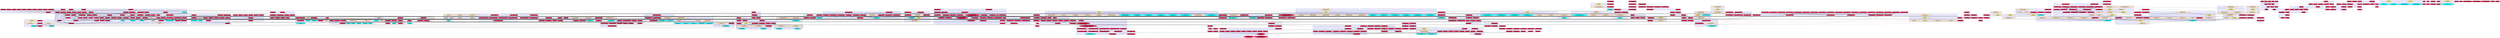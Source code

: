 digraph "Chinese Whispers module suggestions" {
    node [margin="0.4,0.1"
         ,style=filled];
    subgraph cluster_1 {
        graph [style=filled
              ,fillcolor=lavender];
        84 [label="Control.Access.RoleBased.Checker\nimpliesWith"
           ,shape=box
           ,fillcolor=crimson
           ,style="filled,solid"];
        109 [label="Control.Access.RoleBased.Internal.Role\nData: Role"
            ,shape=box3d
            ,fillcolor=cyan
            ,style="filled,solid"];
        263 [label="Snap.Snaplet.Auth.Types\nData: UserId"
            ,shape=box3d
            ,fillcolor=crimson
            ,style="filled,solid"];
        645 [label="Thentos.Backend.Api.Simple\nthentosUser"
            ,shape=box
            ,fillcolor=crimson
            ,style="filled,solid"];
        646 [label="Thentos.Backend.Api.SimpleSpec\nspec"
            ,shape=box
            ,fillcolor=crimson
            ,style="filled,solid"];
        647 [label="Thentos.Backend.Api.SimpleSpec\ntests"
            ,shape=box
            ,fillcolor=crimson
            ,style="filled,solid"];
        725 [label="Thentos.DB.Core\n=%%"
            ,shape=box
            ,fillcolor=crimson
            ,style="filled,solid"];
        730 [label="Thentos.DB.Core\nliftThentosQuery"
            ,shape=box
            ,fillcolor=crimson
            ,style="filled,solid"];
        739 [label="Thentos.DB.Core\nreturnDb"
            ,shape=box
            ,fillcolor=crimson
            ,style="filled,solid"];
        742 [label="Thentos.DB.Core\nthentosDenied"
            ,shape=box
            ,fillcolor=crimson
            ,style="filled,solid"];
        743 [label="Thentos.DB.Core\nthentosLabeledDenied"
            ,shape=box
            ,fillcolor=crimson
            ,style="filled,solid"];
        746 [label="Thentos.DB.Core\nthrowDb"
            ,shape=box
            ,fillcolor=crimson
            ,style="filled,solid"];
        747 [label="Thentos.DB.Protect\n*%%"
            ,shape=box
            ,fillcolor=bisque
            ,style="filled,solid"];
        748 [label="Thentos.DB.Protect\nallowEverything"
            ,shape=box
            ,fillcolor=crimson
            ,style="filled,solid"];
        750 [label="Thentos.DB.Protect\nallowReadEverything"
            ,shape=box
            ,fillcolor=crimson
            ,style="filled,solid"];
        751 [label="Thentos.DB.Protect\nauthenticateSession"
            ,shape=box
            ,fillcolor=bisque
            ,style="filled,solid"];
        752 [label="Thentos.DB.Protect\ncreateDefaultUser"
            ,shape=box
            ,fillcolor=crimson
            ,style="filled,solid"];
        753 [label="Thentos.DB.Protect\nmakeClearance_"
            ,shape=box
            ,fillcolor=bisque
            ,style="filled,solid"];
        759 [label="Thentos.DB.Trans\nData: UpdateUserFieldOp"
            ,shape=box3d
            ,fillcolor=crimson
            ,style="filled,solid"];
        765 [label="Thentos.DB.Trans\naddUser"
            ,shape=box
            ,fillcolor=crimson
            ,style="filled,solid"];
        769 [label="Thentos.DB.Trans\nallUserIds"
            ,shape=box
            ,fillcolor=crimson
            ,style="filled,solid"];
        770 [label="Thentos.DB.Trans\nassertAgent"
            ,shape=box
            ,fillcolor=crimson
            ,style="filled,solid"];
        771 [label="Thentos.DB.Trans\nassignRole"
            ,shape=box
            ,fillcolor=crimson
            ,style="filled,solid"];
        773 [label="Thentos.DB.Trans\ncheckDbInvs"
            ,shape=box
            ,fillcolor=crimson
            ,style="filled,solid"];
        776 [label="Thentos.DB.Trans\ndeleteSession"
            ,shape=box
            ,fillcolor=crimson
            ,style="filled,solid"];
        777 [label="Thentos.DB.Trans\ndeleteUser"
            ,shape=box
            ,fillcolor=crimson
            ,style="filled,solid"];
        783 [label="Thentos.DB.Trans\ngetSessionFromAgent"
            ,shape=box
            ,fillcolor=crimson
            ,style="filled,solid"];
        784 [label="Thentos.DB.Trans\nisActiveSession"
            ,shape=box
            ,fillcolor=crimson
            ,style="filled,solid"];
        787 [label="Thentos.DB.Trans\nlabel_lookupUser"
            ,shape=box
            ,fillcolor=crimson
            ,style="filled,solid"];
        791 [label="Thentos.DB.Trans\nlookupSessionQ"
            ,shape=box
            ,fillcolor=crimson
            ,style="filled,solid"];
        796 [label="Thentos.DB.Trans\npure_lookupAgentRoles"
            ,shape=box
            ,fillcolor=cyan
            ,style="filled,solid"];
        797 [label="Thentos.DB.Trans\npure_lookupService"
            ,shape=box
            ,fillcolor=crimson
            ,style="filled,solid"];
        799 [label="Thentos.DB.Trans\npure_lookupUser"
            ,shape=box
            ,fillcolor=crimson
            ,style="filled,solid"];
        803 [label="Thentos.DB.Trans\nsnapShot"
            ,shape=box
            ,fillcolor=crimson
            ,style="filled,solid"];
        807 [label="Thentos.DB.Trans\ntrans_addUser"
            ,shape=box
            ,fillcolor=crimson
            ,style="filled,solid"];
        808 [label="Thentos.DB.Trans\ntrans_addUsers"
            ,shape=box
            ,fillcolor=crimson
            ,style="filled,solid"];
        809 [label="Thentos.DB.Trans\ntrans_allServiceIds"
            ,shape=box
            ,fillcolor=crimson
            ,style="filled,solid"];
        810 [label="Thentos.DB.Trans\ntrans_allSessionTokens"
            ,shape=box
            ,fillcolor=crimson
            ,style="filled,solid"];
        811 [label="Thentos.DB.Trans\ntrans_allUserIds"
            ,shape=box
            ,fillcolor=crimson
            ,style="filled,solid"];
        812 [label="Thentos.DB.Trans\ntrans_assignRole"
            ,shape=box
            ,fillcolor=crimson
            ,style="filled,solid"];
        813 [label="Thentos.DB.Trans\ntrans_deleteService"
            ,shape=box
            ,fillcolor=crimson
            ,style="filled,solid"];
        814 [label="Thentos.DB.Trans\ntrans_deleteUser"
            ,shape=box
            ,fillcolor=crimson
            ,style="filled,solid"];
        816 [label="Thentos.DB.Trans\ntrans_finishUserRegistration"
            ,shape=box
            ,fillcolor=crimson
            ,style="filled,solid"];
        818 [label="Thentos.DB.Trans\ntrans_isActiveSession"
            ,shape=box
            ,fillcolor=crimson
            ,style="filled,solid"];
        820 [label="Thentos.DB.Trans\ntrans_isLoggedIntoService"
            ,shape=box
            ,fillcolor=crimson
            ,style="filled,solid"];
        821 [label="Thentos.DB.Trans\ntrans_lookupAgentRoles"
            ,shape=box
            ,fillcolor=crimson
            ,style="filled,solid"];
        822 [label="Thentos.DB.Trans\ntrans_lookupService"
            ,shape=box
            ,fillcolor=crimson
            ,style="filled,solid"];
        824 [label="Thentos.DB.Trans\ntrans_lookupSessionQ"
            ,shape=box
            ,fillcolor=crimson
            ,style="filled,solid"];
        825 [label="Thentos.DB.Trans\ntrans_lookupUser"
            ,shape=box
            ,fillcolor=crimson
            ,style="filled,solid"];
        828 [label="Thentos.DB.Trans\ntrans_snapShot"
            ,shape=box
            ,fillcolor=crimson
            ,style="filled,solid"];
        829 [label="Thentos.DB.Trans\ntrans_startSession"
            ,shape=box
            ,fillcolor=crimson
            ,style="filled,solid"];
        830 [label="Thentos.DB.Trans\ntrans_unassignRole"
            ,shape=box
            ,fillcolor=crimson
            ,style="filled,solid"];
        831 [label="Thentos.DB.Trans\ntrans_updateUser"
            ,shape=box
            ,fillcolor=crimson
            ,style="filled,solid"];
        832 [label="Thentos.DB.Trans\ntrans_updateUserField"
            ,shape=box
            ,fillcolor=crimson
            ,style="filled,solid"];
        833 [label="Thentos.DB.Trans\nunassignRole"
            ,shape=box
            ,fillcolor=crimson
            ,style="filled,solid"];
        836 [label="Thentos.DB.Trans\nwriteSession"
            ,shape=box
            ,fillcolor=crimson
            ,style="filled,solid"];
        837 [label="Thentos.DB.Trans\nwriteUser"
            ,shape=box
            ,fillcolor=crimson
            ,style="filled,solid"];
        845 [label="Thentos.Frontend\nloginHandler"
            ,shape=box
            ,fillcolor=crimson
            ,style="filled,solid"];
        884 [label="Thentos.Types\nData: Agent"
            ,shape=box3d
            ,fillcolor=cyan
            ,style="filled,solid"];
        888 [label="Thentos.Types\nData: Session"
            ,shape=box3d
            ,fillcolor=cyan
            ,style="filled,solid"];
        892 [label="Thentos.Types\nData: ThentosLabeled"
            ,shape=box3d
            ,fillcolor=crimson
            ,style="filled,solid"];
        893 [label="Thentos.Types\nData: TimeStamp"
            ,shape=box3d
            ,fillcolor=cyan
            ,style="filled,solid"];
        988 [label="ThentosSpec\nspec"
            ,shape=box
            ,fillcolor=crimson
            ,style="filled,solid"];
        989 [label="ThentosSpec\ntests"
            ,shape=box
            ,fillcolor=crimson
            ,style="filled,solid"];
    }
    subgraph cluster_2 {
        graph [style=filled
              ,fillcolor=lavender];
        1 [label="Application\nData: App"
          ,shape=box3d
          ,fillcolor=crimson
          ,style="filled,solid"];
        159 [label="Site\napp"
            ,shape=box
            ,fillcolor=crimson
            ,style="filled,solid"];
        165 [label="Snap.Snaplet.Auth.AuthManager\nData: AuthManager"
            ,shape=box3d
            ,fillcolor=crimson
            ,style="filled,solid"];
        169 [label="Snap.Snaplet.Auth.AuthManager\nClass: IAuthBackend"
            ,shape=doubleoctagon
            ,fillcolor=crimson
            ,style="filled,solid"];
        170 [label="Snap.Snaplet.Auth.AuthManager\nClass: IAuthBackend, Data: (AuthManager b)"
            ,shape=octagon
            ,fillcolor=crimson
            ,style="filled,solid"];
        192 [label="Snap.Snaplet.Auth.Backends.JsonFile\ninitJsonFileAuthManager"
            ,shape=box
            ,fillcolor=crimson
            ,style="filled,solid"];
        212 [label="Snap.Snaplet.Auth.Handlers\ncacheOrLookup"
            ,shape=box
            ,fillcolor=crimson
            ,style="filled,solid"];
        214 [label="Snap.Snaplet.Auth.Handlers\nclearPasswordResetToken"
            ,shape=box
            ,fillcolor=crimson
            ,style="filled,solid"];
        216 [label="Snap.Snaplet.Auth.Handlers\ncurrentUser"
            ,shape=box
            ,fillcolor=crimson
            ,style="filled,solid"];
        217 [label="Snap.Snaplet.Auth.Handlers\ndestroyUser"
            ,shape=box
            ,fillcolor=crimson
            ,style="filled,solid"];
        218 [label="Snap.Snaplet.Auth.Handlers\nforceLogin"
            ,shape=box
            ,fillcolor=crimson
            ,style="filled,solid"];
        219 [label="Snap.Snaplet.Auth.Handlers\nforgetRememberToken"
            ,shape=box
            ,fillcolor=crimson
            ,style="filled,solid"];
        220 [label="Snap.Snaplet.Auth.Handlers\ngetRememberToken"
            ,shape=box
            ,fillcolor=crimson
            ,style="filled,solid"];
        221 [label="Snap.Snaplet.Auth.Handlers\ngetSessionUserId"
            ,shape=box
            ,fillcolor=crimson
            ,style="filled,solid"];
        223 [label="Snap.Snaplet.Auth.Handlers\nloginByRememberToken"
            ,shape=box
            ,fillcolor=crimson
            ,style="filled,solid"];
        224 [label="Snap.Snaplet.Auth.Handlers\nloginByUsername"
            ,shape=box
            ,fillcolor=crimson
            ,style="filled,solid"];
        227 [label="Snap.Snaplet.Auth.Handlers\nlogout"
            ,shape=box
            ,fillcolor=crimson
            ,style="filled,solid"];
        228 [label="Snap.Snaplet.Auth.Handlers\nlogoutUser"
            ,shape=box
            ,fillcolor=crimson
            ,style="filled,solid"];
        231 [label="Snap.Snaplet.Auth.Handlers\nmodPasswordResetToken"
            ,shape=box
            ,fillcolor=crimson
            ,style="filled,solid"];
        235 [label="Snap.Snaplet.Auth.Handlers\nsaveUser"
            ,shape=box
            ,fillcolor=crimson
            ,style="filled,solid"];
        236 [label="Snap.Snaplet.Auth.Handlers\nsetPasswordResetToken"
            ,shape=box
            ,fillcolor=crimson
            ,style="filled,solid"];
        239 [label="Snap.Snaplet.Auth.Handlers\nusernameExists"
            ,shape=box
            ,fillcolor=crimson
            ,style="filled,solid"];
        240 [label="Snap.Snaplet.Auth.Handlers\nwithBackend"
            ,shape=box
            ,fillcolor=crimson
            ,style="filled,solid"];
        492 [label="Snap.Snaplet.Session\ncommitSession"
            ,shape=box
            ,fillcolor=crimson
            ,style="filled,solid"];
        501 [label="Snap.Snaplet.Session\nwithSession"
            ,shape=box
            ,fillcolor=crimson
            ,style="filled,solid"];
        534 [label="Snap.Snaplet.Session.Common\nrandomToken"
            ,shape=box
            ,fillcolor=crimson
            ,style="filled,solid"];
    }
    subgraph cluster_3 {
        graph [style=filled
              ,fillcolor=lavender];
        392 [label="Snap.Snaplet.Internal.LensT\nrunLensT"
            ,shape=box
            ,fillcolor=crimson
            ,style="filled,solid"];
        393 [label="Snap.Snaplet.Internal.LensT\nwith"
            ,shape=box
            ,fillcolor=crimson
            ,style="filled,solid"];
        396 [label="Snap.Snaplet.Internal.LensT.Tests\nData: TestBotType"
            ,shape=box3d
            ,fillcolor=crimson
            ,style="filled,solid"];
        397 [label="Snap.Snaplet.Internal.LensT.Tests\nData: TestSubType"
            ,shape=box3d
            ,fillcolor=crimson
            ,style="filled,solid"];
        398 [label="Snap.Snaplet.Internal.LensT.Tests\nData: TestType"
            ,shape=box3d
            ,fillcolor=crimson
            ,style="filled,solid"];
        405 [label="Snap.Snaplet.Internal.LensT.Tests\ndefaultState"
            ,shape=box
            ,fillcolor=crimson
            ,style="filled,solid"];
        406 [label="Snap.Snaplet.Internal.LensT.Tests\ntestApplicative"
            ,shape=box
            ,fillcolor=crimson
            ,style="filled,solid"];
        407 [label="Snap.Snaplet.Internal.LensT.Tests\ntestMonadState"
            ,shape=box
            ,fillcolor=crimson
            ,style="filled,solid"];
        408 [label="Snap.Snaplet.Internal.LensT.Tests\ntestfmap"
            ,shape=box
            ,fillcolor=crimson
            ,style="filled,solid"];
        409 [label="Snap.Snaplet.Internal.LensT.Tests\ntests"
            ,shape=box
            ,fillcolor=crimson
            ,style="filled,solid"];
        417 [label="Snap.Snaplet.Internal.Lensed\nembed"
            ,shape=box
            ,fillcolor=crimson
            ,style="filled,solid"];
        422 [label="Snap.Snaplet.Internal.Lensed\nglobally"
            ,shape=box
            ,fillcolor=bisque
            ,style="filled,solid"];
        423 [label="Snap.Snaplet.Internal.Lensed\nlensedAsState"
            ,shape=box
            ,fillcolor=bisque
            ,style="filled,solid"];
        438 [label="Snap.Snaplet.Internal.Lensed\nwith"
            ,shape=box
            ,fillcolor=crimson
            ,style="filled,solid"];
        439 [label="Snap.Snaplet.Internal.Lensed\nwithTop"
            ,shape=box
            ,fillcolor=bisque
            ,style="filled,solid"];
        449 [label="Snap.Snaplet.Internal.Lensed.Tests\ndefaultState"
            ,shape=box
            ,fillcolor=crimson
            ,style="filled,solid"];
        452 [label="Snap.Snaplet.Internal.Lensed.Tests\ntestApplicative"
            ,shape=box
            ,fillcolor=crimson
            ,style="filled,solid"];
        453 [label="Snap.Snaplet.Internal.Lensed.Tests\ntestMonadState"
            ,shape=box
            ,fillcolor=crimson
            ,style="filled,solid"];
        454 [label="Snap.Snaplet.Internal.Lensed.Tests\ntestfmap"
            ,shape=box
            ,fillcolor=crimson
            ,style="filled,solid"];
        455 [label="Snap.Snaplet.Internal.Lensed.Tests\ntests"
            ,shape=box
            ,fillcolor=crimson
            ,style="filled,solid"];
    }
    subgraph cluster_4 {
        graph [style=filled
              ,fillcolor=lavender];
        201 [label="Snap.Snaplet.Auth.Backends.JsonFile\nClass: FromJSON, Data: UserCache"
            ,shape=octagon
            ,fillcolor=bisque
            ,style="filled,solid"];
        202 [label="Snap.Snaplet.Auth.Backends.JsonFile\nClass: FromJSON, Data: UserIdCache"
            ,shape=octagon
            ,fillcolor=bisque
            ,style="filled,solid"];
        278 [label="Snap.Snaplet.Auth.Types\nClass: FromJSON, Data: AuthUser"
            ,shape=octagon
            ,fillcolor=bisque
            ,style="filled,solid"];
        279 [label="Snap.Snaplet.Auth.Types\nClass: FromJSON, Data: Password"
            ,shape=octagon
            ,fillcolor=bisque
            ,style="filled,solid"];
        280 [label="Snap.Snaplet.Auth.Types\nClass: FromJSON, Data: Role"
            ,shape=octagon
            ,fillcolor=bisque
            ,style="filled,solid"];
        605 [label="Thentos.Backend.Api.Adhocracy3\nClass: FromJSON, Data: ActivationRequest"
            ,shape=octagon
            ,fillcolor=bisque
            ,style="filled,solid"];
        606 [label="Thentos.Backend.Api.Adhocracy3\nClass: FromJSON, Data: ContentType"
            ,shape=octagon
            ,fillcolor=cyan
            ,style="filled,solid"];
        950 [label="Thentos.Types\nClass: FromJSON, Data: Agent"
            ,shape=octagon
            ,fillcolor=cyan
            ,style="filled,solid"];
        951 [label="Thentos.Types\nClass: FromJSON, Data: ServiceId"
            ,shape=octagon
            ,fillcolor=cyan
            ,style="filled,solid"];
        952 [label="Thentos.Types\nClass: FromJSON, Data: ServiceKey"
            ,shape=octagon
            ,fillcolor=cyan
            ,style="filled,solid"];
        953 [label="Thentos.Types\nClass: FromJSON, Data: Session"
            ,shape=octagon
            ,fillcolor=cyan
            ,style="filled,solid"];
        954 [label="Thentos.Types\nClass: FromJSON, Data: SessionToken"
            ,shape=octagon
            ,fillcolor=cyan
            ,style="filled,solid"];
        956 [label="Thentos.Types\nClass: FromJSON, Data: Timeout"
            ,shape=octagon
            ,fillcolor=bisque
            ,style="filled,solid"];
        957 [label="Thentos.Types\nClass: FromJSON, Data: UserFormData"
            ,shape=octagon
            ,fillcolor=cyan
            ,style="filled,solid"];
        1018 [label="Unknown Module\nClass: FromJSON"
             ,shape=doubleoctagon
             ,fillcolor=khaki
             ,style="filled,dotted"];
    }
    subgraph cluster_5 {
        graph [style=filled
              ,fillcolor=lavender];
        168 [label="Snap.Snaplet.Auth.AuthManager\nbuildAuthUser"
            ,shape=box
            ,fillcolor=crimson
            ,style="filled,solid"];
        211 [label="Snap.Snaplet.Auth.Handlers\nauthenticatePassword"
            ,shape=box
            ,fillcolor=crimson
            ,style="filled,solid"];
        213 [label="Snap.Snaplet.Auth.Handlers\ncheckPasswordAndLogin"
            ,shape=box
            ,fillcolor=crimson
            ,style="filled,solid"];
        229 [label="Snap.Snaplet.Auth.Handlers\nmarkAuthFail"
            ,shape=box
            ,fillcolor=crimson
            ,style="filled,solid"];
        230 [label="Snap.Snaplet.Auth.Handlers\nmarkAuthSuccess"
            ,shape=box
            ,fillcolor=crimson
            ,style="filled,solid"];
        244 [label="Snap.Snaplet.Auth.SpliceHelpers\ncLoggedInUser"
            ,shape=box
            ,fillcolor=crimson
            ,style="filled,solid"];
        248 [label="Snap.Snaplet.Auth.SpliceHelpers\nloggedInUser"
            ,shape=box
            ,fillcolor=crimson
            ,style="filled,solid"];
        249 [label="Snap.Snaplet.Auth.SpliceHelpers\nuserCSplices"
            ,shape=box
            ,fillcolor=crimson
            ,style="filled,solid"];
        250 [label="Snap.Snaplet.Auth.SpliceHelpers\nuserISplices"
            ,shape=box
            ,fillcolor=crimson
            ,style="filled,solid"];
        253 [label="Snap.Snaplet.Auth.Types\nData: AuthUser"
            ,shape=box3d
            ,fillcolor=cyan
            ,style="filled,solid"];
        274 [label="Snap.Snaplet.Auth.Types\ndefAuthUser"
            ,shape=box
            ,fillcolor=crimson
            ,style="filled,solid"];
        275 [label="Snap.Snaplet.Auth.Types\ndefaultStrength"
            ,shape=box
            ,fillcolor=crimson
            ,style="filled,solid"];
        281 [label="Snap.Snaplet.Auth.Types\nsetPassword"
            ,shape=box
            ,fillcolor=crimson
            ,style="filled,solid"];
        283 [label="Snap.Snaplet.Auth.Types\nClass: ToJSON, Data: AuthUser"
            ,shape=octagon
            ,fillcolor=bisque
            ,style="filled,solid"];
    }
    subgraph cluster_6 {
        graph [style=filled
              ,fillcolor=lavender];
        237 [label="Snap.Snaplet.Auth.Handlers\nsetRememberToken"
            ,shape=box
            ,fillcolor=crimson
            ,style="filled,solid"];
        500 [label="Snap.Snaplet.Session\ntouchSession"
            ,shape=box
            ,fillcolor=crimson
            ,style="filled,solid"];
        502 [label="Snap.Snaplet.Session.Backends.CookieSession\nData: CookieSession"
            ,shape=box3d
            ,fillcolor=cyan
            ,style="filled,solid"];
        503 [label="Snap.Snaplet.Session.Backends.CookieSession\nData: CookieSessionManager"
            ,shape=box3d
            ,fillcolor=crimson
            ,style="filled,solid"];
        504 [label="Snap.Snaplet.Session.Backends.CookieSession\nData: Payload"
            ,shape=box3d
            ,fillcolor=crimson
            ,style="filled,solid"];
        505 [label="Snap.Snaplet.Session.Backends.CookieSession\nClass: ISessionManager, Data: CookieSessionManager"
            ,shape=octagon
            ,fillcolor=crimson
            ,style="filled,solid"];
        514 [label="Snap.Snaplet.Session.Backends.CookieSession\ngetPayload"
            ,shape=box
            ,fillcolor=crimson
            ,style="filled,solid"];
        518 [label="Snap.Snaplet.Session.Backends.CookieSession\nloadDefSession"
            ,shape=box
            ,fillcolor=crimson
            ,style="filled,solid"];
        520 [label="Snap.Snaplet.Session.Backends.CookieSession\nmkCookieSession"
            ,shape=box
            ,fillcolor=crimson
            ,style="filled,solid"];
        521 [label="Snap.Snaplet.Session.Backends.CookieSession\nmodSession"
            ,shape=box
            ,fillcolor=crimson
            ,style="filled,solid"];
        526 [label="Snap.Snaplet.Session.Backends.CookieSession\nsetPayload"
            ,shape=box
            ,fillcolor=crimson
            ,style="filled,solid"];
        532 [label="Snap.Snaplet.Session.Common\nmkCSRFToken"
            ,shape=box
            ,fillcolor=crimson
            ,style="filled,solid"];
        538 [label="Snap.Snaplet.Session.SecureCookie\nsetSecureCookie"
            ,shape=box
            ,fillcolor=crimson
            ,style="filled,solid"];
        540 [label="Snap.Snaplet.Session.SessionManager\nClass: ISessionManager"
            ,shape=doubleoctagon
            ,fillcolor=crimson
            ,style="filled,solid"];
    }
    subgraph cluster_7 {
        graph [style=filled
              ,fillcolor=lavender];
        726 [label="Thentos.DB.Core\nData: TLMode"
            ,shape=box3d
            ,fillcolor=crimson
            ,style="filled,solid"];
        731 [label="Thentos.DB.Core\nmakeThentosLabel"
            ,shape=box
            ,fillcolor=crimson
            ,style="filled,solid"];
        732 [label="Thentos.DB.Core\nmakeThentosLabel1"
            ,shape=box
            ,fillcolor=crimson
            ,style="filled,solid"];
        733 [label="Thentos.DB.Core\nmakeThentosLabel2"
            ,shape=box
            ,fillcolor=crimson
            ,style="filled,solid"];
        734 [label="Thentos.DB.Core\nmakeThentosLabel3"
            ,shape=box
            ,fillcolor=crimson
            ,style="filled,solid"];
        735 [label="Thentos.DB.Core\nmakeThentosLabel4"
            ,shape=box
            ,fillcolor=crimson
            ,style="filled,solid"];
        736 [label="Thentos.DB.Core\nmakeThentosLabel5"
            ,shape=box
            ,fillcolor=crimson
            ,style="filled,solid"];
        737 [label="Thentos.DB.Core\nrestrictThentosLabel"
            ,shape=box
            ,fillcolor=crimson
            ,style="filled,solid"];
        738 [label="Thentos.DB.Core\nrestrictThentosLabel'"
            ,shape=box
            ,fillcolor=crimson
            ,style="filled,solid"];
        755 [label="Thentos.DB.Trans\nData: LookupSessionResult"
            ,shape=box3d
            ,fillcolor=cyan
            ,style="filled,solid"];
        792 [label="Thentos.DB.Trans\nlookupSessionWithMaybeService"
            ,shape=box
            ,fillcolor=crimson
            ,style="filled,solid"];
        798 [label="Thentos.DB.Trans\npure_lookupSession"
            ,shape=box
            ,fillcolor=bisque
            ,style="filled,solid"];
        802 [label="Thentos.DB.Trans\nsessionNowActive"
            ,shape=box
            ,fillcolor=cyan
            ,style="filled,solid"];
        815 [label="Thentos.DB.Trans\ntrans_endSession"
            ,shape=box
            ,fillcolor=crimson
            ,style="filled,solid"];
    }
    subgraph cluster_8 {
        graph [style=filled
              ,fillcolor=lavender];
        206 [label="Snap.Snaplet.Auth.Backends.JsonFile\nClass: ToJSON, Data: UserIdCache"
            ,shape=octagon
            ,fillcolor=bisque
            ,style="filled,solid"];
        284 [label="Snap.Snaplet.Auth.Types\nClass: ToJSON, Data: Password"
            ,shape=octagon
            ,fillcolor=bisque
            ,style="filled,solid"];
        285 [label="Snap.Snaplet.Auth.Types\nClass: ToJSON, Data: Role"
            ,shape=octagon
            ,fillcolor=bisque
            ,style="filled,solid"];
        618 [label="Thentos.Backend.Api.Adhocracy3\nClass: ToJSON, Data: A3UserWithPass"
            ,shape=octagon
            ,fillcolor=bisque
            ,style="filled,solid"];
        619 [label="Thentos.Backend.Api.Adhocracy3\nClass: ToJSON, Data: ActivationRequest"
            ,shape=octagon
            ,fillcolor=bisque
            ,style="filled,solid"];
        620 [label="Thentos.Backend.Api.Adhocracy3\nClass: ToJSON, Data: ContentType"
            ,shape=octagon
            ,fillcolor=bisque
            ,style="filled,solid"];
        621 [label="Thentos.Backend.Api.Adhocracy3\nClass: ToJSON, Data: LoginRequest"
            ,shape=octagon
            ,fillcolor=bisque
            ,style="filled,solid"];
        974 [label="Thentos.Types\nClass: ToJSON, Data: Agent"
            ,shape=octagon
            ,fillcolor=cyan
            ,style="filled,solid"];
        975 [label="Thentos.Types\nClass: ToJSON, Data: ServiceId"
            ,shape=octagon
            ,fillcolor=cyan
            ,style="filled,solid"];
        976 [label="Thentos.Types\nClass: ToJSON, Data: ServiceKey"
            ,shape=octagon
            ,fillcolor=cyan
            ,style="filled,solid"];
        977 [label="Thentos.Types\nClass: ToJSON, Data: Session"
            ,shape=octagon
            ,fillcolor=cyan
            ,style="filled,solid"];
        978 [label="Thentos.Types\nClass: ToJSON, Data: SessionToken"
            ,shape=octagon
            ,fillcolor=cyan
            ,style="filled,solid"];
        981 [label="Thentos.Types\nClass: ToJSON, Data: UserFormData"
            ,shape=octagon
            ,fillcolor=cyan
            ,style="filled,solid"];
        1029 [label="Unknown Module\nClass: ToJSON"
             ,shape=doubleoctagon
             ,fillcolor=khaki
             ,style="filled,dotted"];
    }
    subgraph cluster_9 {
        graph [style=filled
              ,fillcolor=lavender];
        5 [label="Application\nClass: HasHeist, Data: App"
          ,shape=octagon
          ,fillcolor=crimson
          ,style="filled,solid"];
        22 [label="Blackbox.EmbeddedSnaplet\nClass: HasHeist, Data: EmbeddedSnaplet"
           ,shape=octagon
           ,fillcolor=crimson
           ,style="filled,solid"];
        311 [label="Snap.Snaplet.Heist\ncHeistServeSingle"
            ,shape=box
            ,fillcolor=crimson
            ,style="filled,solid"];
        315 [label="Snap.Snaplet.Heist\ngHeistServe"
            ,shape=box
            ,fillcolor=crimson
            ,style="filled,solid"];
        316 [label="Snap.Snaplet.Heist\ngHeistServeSingle"
            ,shape=box
            ,fillcolor=crimson
            ,style="filled,solid"];
        317 [label="Snap.Snaplet.Heist\ngRender"
            ,shape=box
            ,fillcolor=crimson
            ,style="filled,solid"];
        318 [label="Snap.Snaplet.Heist\ngRenderAs"
            ,shape=box
            ,fillcolor=crimson
            ,style="filled,solid"];
        319 [label="Snap.Snaplet.Heist\ngetHeistState"
            ,shape=box
            ,fillcolor=crimson
            ,style="filled,solid"];
        320 [label="Snap.Snaplet.Heist\nClass: HasHeist"
            ,shape=doubleoctagon
            ,fillcolor=crimson
            ,style="filled,solid"];
        324 [label="Snap.Snaplet.Heist\nmodifyHeistState"
            ,shape=box
            ,fillcolor=crimson
            ,style="filled,solid"];
        328 [label="Snap.Snaplet.Heist\nwithHeistState"
            ,shape=box
            ,fillcolor=crimson
            ,style="filled,solid"];
        329 [label="Snap.Snaplet.Heist\nwithSplices"
            ,shape=box
            ,fillcolor=crimson
            ,style="filled,solid"];
        332 [label="Snap.Snaplet.Heist.Compiled\nheistServeSingle"
            ,shape=box
            ,fillcolor=crimson
            ,style="filled,solid"];
    }
    subgraph cluster_10 {
        graph [style=filled
              ,fillcolor=lavender];
        58 [label="Cabbage\nData: Item"
           ,shape=box3d
           ,fillcolor=crimson
           ,style="filled,solid"];
        62 [label="Cabbage\neats"
           ,shape=box
           ,fillcolor=crimson
           ,style="filled,solid"];
        63 [label="Cabbage\ninitial"
           ,shape=box
           ,fillcolor=crimson
           ,style="filled,solid"];
        64 [label="Cabbage\nmove"
           ,shape=box
           ,fillcolor=crimson
           ,style="filled,solid"];
        65 [label="Cabbage\nplusTailOf"
           ,shape=box
           ,fillcolor=crimson
           ,style="filled,solid"];
        66 [label="Cabbage\nsingleOut1"
           ,shape=box
           ,fillcolor=crimson
           ,style="filled,solid"];
        67 [label="Cabbage\nsingleOutAll"
           ,shape=box
           ,fillcolor=crimson
           ,style="filled,solid"];
        68 [label="Cabbage\nsolution1"
           ,shape=box
           ,fillcolor=crimson
           ,style="filled,solid"];
        69 [label="Cabbage\nsolution2"
           ,shape=box
           ,fillcolor=crimson
           ,style="filled,solid"];
        70 [label="Cabbage\nsolution3"
           ,shape=box
           ,fillcolor=crimson
           ,style="filled,solid"];
        71 [label="Cabbage\nsolution4"
           ,shape=box
           ,fillcolor=crimson
           ,style="filled,solid"];
        72 [label="Cabbage\nsolution5"
           ,shape=box
           ,fillcolor=crimson
           ,style="filled,solid"];
        73 [label="Cabbage\nsuccess"
           ,shape=box
           ,fillcolor=crimson
           ,style="filled,solid"];
    }
    subgraph cluster_11 {
        graph [style=filled
              ,fillcolor=lavender];
        314 [label="Snap.Snaplet.Heist\nchooseMode"
            ,shape=box
            ,fillcolor=crimson
            ,style="filled,solid"];
        336 [label="Snap.Snaplet.Heist.Internal\nData: Heist"
            ,shape=box3d
            ,fillcolor=crimson
            ,style="filled,solid"];
        344 [label="Snap.Snaplet.Heist.Internal\nfinalLoadHook"
            ,shape=box
            ,fillcolor=crimson
            ,style="filled,solid"];
        346 [label="Snap.Snaplet.Heist.Internal\nheistInitWorker"
            ,shape=box
            ,fillcolor=crimson
            ,style="filled,solid"];
        348 [label="Snap.Snaplet.HeistNoClass\naddConfig"
            ,shape=box
            ,fillcolor=crimson
            ,style="filled,solid"];
        354 [label="Snap.Snaplet.HeistNoClass\ncRenderAs"
            ,shape=box
            ,fillcolor=crimson
            ,style="filled,solid"];
        355 [label="Snap.Snaplet.HeistNoClass\ncRenderHelper"
            ,shape=box
            ,fillcolor=crimson
            ,style="filled,solid"];
        356 [label="Snap.Snaplet.HeistNoClass\nchangeState"
            ,shape=box
            ,fillcolor=crimson
            ,style="filled,solid"];
        358 [label="Snap.Snaplet.HeistNoClass\nclearHeistCache"
            ,shape=box
            ,fillcolor=crimson
            ,style="filled,solid"];
        362 [label="Snap.Snaplet.HeistNoClass\ngRenderAs"
            ,shape=box
            ,fillcolor=crimson
            ,style="filled,solid"];
        363 [label="Snap.Snaplet.HeistNoClass\ngetCurHeistConfig"
            ,shape=box
            ,fillcolor=crimson
            ,style="filled,solid"];
        364 [label="Snap.Snaplet.HeistNoClass\ngetHeistState"
            ,shape=box
            ,fillcolor=crimson
            ,style="filled,solid"];
        366 [label="Snap.Snaplet.HeistNoClass\nheistInit'"
            ,shape=box
            ,fillcolor=crimson
            ,style="filled,solid"];
    }
    subgraph cluster_12 {
        graph [style=filled
              ,fillcolor=lavender];
        87 [label="Control.Access.RoleBased.Checker\nmissingRole"
           ,shape=box
           ,fillcolor=crimson
           ,style="filled,solid"];
        93 [label="Control.Access.RoleBased.Checker\nt12"
           ,shape=box
           ,fillcolor=crimson
           ,style="filled,solid"];
        96 [label="Control.Access.RoleBased.Checker\nt15"
           ,shape=box
           ,fillcolor=crimson
           ,style="filled,solid"];
        97 [label="Control.Access.RoleBased.Checker\nt16"
           ,shape=box
           ,fillcolor=crimson
           ,style="filled,solid"];
        98 [label="Control.Access.RoleBased.Checker\nt17"
           ,shape=box
           ,fillcolor=crimson
           ,style="filled,solid"];
        99 [label="Control.Access.RoleBased.Checker\nt2"
           ,shape=box
           ,fillcolor=crimson
           ,style="filled,solid"];
        100 [label="Control.Access.RoleBased.Checker\nt3"
            ,shape=box
            ,fillcolor=crimson
            ,style="filled,solid"];
        101 [label="Control.Access.RoleBased.Checker\nt4"
            ,shape=box
            ,fillcolor=crimson
            ,style="filled,solid"];
        102 [label="Control.Access.RoleBased.Checker\nt5"
            ,shape=box
            ,fillcolor=crimson
            ,style="filled,solid"];
        106 [label="Control.Access.RoleBased.Checker\nt9"
            ,shape=box
            ,fillcolor=crimson
            ,style="filled,solid"];
        107 [label="Control.Access.RoleBased.Checker\ntX"
            ,shape=box
            ,fillcolor=crimson
            ,style="filled,solid"];
    }
    subgraph cluster_13 {
        graph [style=filled
              ,fillcolor=lavender];
        741 [label="Thentos.DB.Core\nrunThentosUpdate"
            ,shape=box
            ,fillcolor=crimson
            ,style="filled,solid"];
        766 [label="Thentos.DB.Trans\naddUsers"
            ,shape=box
            ,fillcolor=crimson
            ,style="filled,solid"];
        775 [label="Thentos.DB.Trans\ndeleteService"
            ,shape=box
            ,fillcolor=crimson
            ,style="filled,solid"];
        779 [label="Thentos.DB.Trans\nendSession"
            ,shape=box
            ,fillcolor=crimson
            ,style="filled,solid"];
        780 [label="Thentos.DB.Trans\nfinishUserRegistration"
            ,shape=box
            ,fillcolor=crimson
            ,style="filled,solid"];
        785 [label="Thentos.DB.Trans\nisActiveSessionAndBump"
            ,shape=box
            ,fillcolor=crimson
            ,style="filled,solid"];
        786 [label="Thentos.DB.Trans\nisLoggedIntoService"
            ,shape=box
            ,fillcolor=crimson
            ,style="filled,solid"];
        790 [label="Thentos.DB.Trans\nlookupSession"
            ,shape=box
            ,fillcolor=crimson
            ,style="filled,solid"];
        804 [label="Thentos.DB.Trans\nstartSession"
            ,shape=box
            ,fillcolor=crimson
            ,style="filled,solid"];
        834 [label="Thentos.DB.Trans\nupdateUser"
            ,shape=box
            ,fillcolor=crimson
            ,style="filled,solid"];
        835 [label="Thentos.DB.Trans\nupdateUserField"
            ,shape=box
            ,fillcolor=crimson
            ,style="filled,solid"];
    }
    subgraph cluster_14 {
        graph [style=filled
              ,fillcolor=lavender];
        572 [label="Test.Arbitrary\nClass: Arbitrary, Data: UserFormData"
            ,shape=octagon
            ,fillcolor=bisque
            ,style="filled,solid"];
        573 [label="Test.Arbitrary\nreadableStrings"
            ,shape=box
            ,fillcolor=cyan
            ,style="filled,solid"];
        607 [label="Thentos.Backend.Api.Adhocracy3\nClass: FromJSON, Data: LoginRequest"
            ,shape=octagon
            ,fillcolor=bisque
            ,style="filled,solid"];
        711 [label="Thentos.Config\nparseConfigFile"
            ,shape=box
            ,fillcolor=crimson
            ,style="filled,solid"];
        857 [label="Thentos.Frontend.Pages\nloginForm"
            ,shape=box
            ,fillcolor=crimson
            ,style="filled,solid"];
        860 [label="Thentos.Frontend.Pages\nnonEmpty"
            ,shape=box
            ,fillcolor=crimson
            ,style="filled,solid"];
        863 [label="Thentos.Frontend.Pages\nuserForm"
            ,shape=box
            ,fillcolor=crimson
            ,style="filled,solid"];
        897 [label="Thentos.Types\nData: UserEmail"
            ,shape=box3d
            ,fillcolor=cyan
            ,style="filled,solid"];
        899 [label="Thentos.Types\nData: UserFormData"
            ,shape=box3d
            ,fillcolor=cyan
            ,style="filled,solid"];
        901 [label="Thentos.Types\nData: UserName"
            ,shape=box3d
            ,fillcolor=cyan
            ,style="filled,solid"];
        903 [label="Thentos.Types\nData: UserPass"
            ,shape=box3d
            ,fillcolor=cyan
            ,style="filled,solid"];
    }
    subgraph cluster_15 {
        graph [style=filled
              ,fillcolor=lavender];
        580 [label="Thentos.Backend.Api.Adhocracy3\nData: A3Resource"
            ,shape=box3d
            ,fillcolor=cyan
            ,style="filled,solid"];
        582 [label="Thentos.Backend.Api.Adhocracy3\nData: A3UserWithPass"
            ,shape=box3d
            ,fillcolor=cyan
            ,style="filled,solid"];
        595 [label="Thentos.Backend.Api.Adhocracy3\naddUser"
            ,shape=box
            ,fillcolor=crimson
            ,style="filled,solid"];
        602 [label="Thentos.Backend.Api.Adhocracy3\nClass: FromJSON, Data: (A3Resource a)"
            ,shape=octagon
            ,fillcolor=bisque
            ,style="filled,solid"];
        604 [label="Thentos.Backend.Api.Adhocracy3\nClass: FromJSON, Data: A3UserWithPass"
            ,shape=octagon
            ,fillcolor=bisque
            ,style="filled,solid"];
        616 [label="Thentos.Backend.Api.Adhocracy3\nClass: ToJSON, Data: (A3Resource a)"
            ,shape=octagon
            ,fillcolor=bisque
            ,style="filled,solid"];
        853 [label="Thentos.Frontend\nuserAddHandler"
            ,shape=box
            ,fillcolor=crimson
            ,style="filled,solid"];
        855 [label="Thentos.Frontend.Pages\naddUserPage"
            ,shape=box
            ,fillcolor=crimson
            ,style="filled,solid"];
        865 [label="Thentos.Smtp\nsendUserConfirmationMail"
            ,shape=box
            ,fillcolor=crimson
            ,style="filled,solid"];
        868 [label="Thentos.Types\nData: ConfirmationToken"
            ,shape=box3d
            ,fillcolor=crimson
            ,style="filled,solid"];
    }
    subgraph cluster_16 {
        graph [style=filled
              ,fillcolor=lavender];
        744 [label="Thentos.DB.Core\nthentosLabeledPublic"
            ,shape=box
            ,fillcolor=crimson
            ,style="filled,solid"];
        745 [label="Thentos.DB.Core\nthentosPublic"
            ,shape=box
            ,fillcolor=crimson
            ,style="filled,solid"];
        763 [label="Thentos.DB.Trans\naddService"
            ,shape=box
            ,fillcolor=crimson
            ,style="filled,solid"];
        764 [label="Thentos.DB.Trans\naddUnconfirmedUser"
            ,shape=box
            ,fillcolor=crimson
            ,style="filled,solid"];
        781 [label="Thentos.DB.Trans\nfreshUserId"
            ,shape=box
            ,fillcolor=crimson
            ,style="filled,solid"];
        805 [label="Thentos.DB.Trans\ntrans_addService"
            ,shape=box
            ,fillcolor=crimson
            ,style="filled,solid"];
        806 [label="Thentos.DB.Trans\ntrans_addUnconfirmedUser"
            ,shape=box
            ,fillcolor=crimson
            ,style="filled,solid"];
        819 [label="Thentos.DB.Trans\ntrans_isActiveSessionAndBump"
            ,shape=box
            ,fillcolor=crimson
            ,style="filled,solid"];
        823 [label="Thentos.DB.Trans\ntrans_lookupSession"
            ,shape=box
            ,fillcolor=crimson
            ,style="filled,solid"];
        883 [label="Thentos.Types\nData: Service"
            ,shape=box3d
            ,fillcolor=crimson
            ,style="filled,solid"];
    }
    subgraph cluster_17 {
        graph [style=filled
              ,fillcolor=lavender];
        430 [label="Snap.Snaplet.Internal.Lensed\nClass: MonadPlus, Data: (Lensed b v m)"
            ,shape=octagon
            ,fillcolor=bisque
            ,style="filled,solid"];
        459 [label="Snap.Snaplet.Internal.RST\nData: RST"
            ,shape=box3d
            ,fillcolor=cyan
            ,style="filled,solid"];
        460 [label="Snap.Snaplet.Internal.RST\nClass: MonadReader, Data: r (RST r s m)"
            ,shape=octagon
            ,fillcolor=bisque
            ,style="filled,solid"];
        468 [label="Snap.Snaplet.Internal.RST\nClass: MonadState, Data: s (RST r s m)"
            ,shape=octagon
            ,fillcolor=bisque
            ,style="filled,solid"];
        469 [label="Snap.Snaplet.Internal.RST\nClass: MonadTrans, Data: (RST r s)"
            ,shape=octagon
            ,fillcolor=bisque
            ,style="filled,solid"];
        474 [label="Snap.Snaplet.Internal.RST\nClass: MonadPlus, Data: (RST r s m)"
            ,shape=octagon
            ,fillcolor=bisque
            ,style="filled,solid"];
        480 [label="Snap.Snaplet.Internal.RST\nrwsBind"
            ,shape=box
            ,fillcolor=bisque
            ,style="filled,solid"];
        482 [label="Snap.Snaplet.Internal.RST\nwithRST"
            ,shape=box
            ,fillcolor=crimson
            ,style="filled,solid"];
        1016 [label="Unknown Module\nClass: MonadPlus"
             ,shape=doubleoctagon
             ,fillcolor=khaki
             ,style="filled,dotted"];
    }
    subgraph cluster_18 {
        graph [style=filled
              ,fillcolor=lavender];
        10 [label="Blackbox.App\nsessionDemo"
           ,shape=box
           ,fillcolor=crimson
           ,style="filled,solid"];
        11 [label="Blackbox.App\nsessionTest"
           ,shape=box
           ,fillcolor=crimson
           ,style="filled,solid"];
        238 [label="Snap.Snaplet.Auth.Handlers\nsetSessionUserId"
            ,shape=box
            ,fillcolor=crimson
            ,style="filled,solid"];
        493 [label="Snap.Snaplet.Session\ncsrfToken"
            ,shape=box
            ,fillcolor=crimson
            ,style="filled,solid"];
        495 [label="Snap.Snaplet.Session\ngetFromSession"
            ,shape=box
            ,fillcolor=crimson
            ,style="filled,solid"];
        496 [label="Snap.Snaplet.Session\nloadSession"
            ,shape=box
            ,fillcolor=crimson
            ,style="filled,solid"];
        497 [label="Snap.Snaplet.Session\nresetSession"
            ,shape=box
            ,fillcolor=crimson
            ,style="filled,solid"];
        498 [label="Snap.Snaplet.Session\nsessionToList"
            ,shape=box
            ,fillcolor=crimson
            ,style="filled,solid"];
        499 [label="Snap.Snaplet.Session\nsetInSession"
            ,shape=box
            ,fillcolor=crimson
            ,style="filled,solid"];
    }
    subgraph cluster_19 {
        graph [style=filled
              ,fillcolor=lavender];
        584 [label="Thentos.Backend.Api.Adhocracy3\nData: ContentType"
            ,shape=box3d
            ,fillcolor=cyan
            ,style="filled,solid"];
        587 [label="Thentos.Backend.Api.Adhocracy3\nData: PropertySheet"
            ,shape=box3d
            ,fillcolor=cyan
            ,style="filled,solid"];
        592 [label="Thentos.Backend.Api.Adhocracy3\na3UserFromJSON"
            ,shape=box
            ,fillcolor=bisque
            ,style="filled,solid"];
        593 [label="Thentos.Backend.Api.Adhocracy3\na3UserToJSON"
            ,shape=box
            ,fillcolor=bisque
            ,style="filled,solid"];
        598 [label="Thentos.Backend.Api.Adhocracy3\nemailValid"
            ,shape=box
            ,fillcolor=cyan
            ,style="filled,solid"];
        603 [label="Thentos.Backend.Api.Adhocracy3\nClass: FromJSON, Data: A3UserNoPass"
            ,shape=octagon
            ,fillcolor=bisque
            ,style="filled,solid"];
        609 [label="Thentos.Backend.Api.Adhocracy3\npasswordGood"
            ,shape=box
            ,fillcolor=cyan
            ,style="filled,solid"];
        614 [label="Thentos.Backend.Api.Adhocracy3\nClass: Show, Data: ContentType"
            ,shape=octagon
            ,fillcolor=bisque
            ,style="filled,solid"];
        625 [label="Thentos.Backend.Api.Adhocracy3\nuserNameValid"
            ,shape=box
            ,fillcolor=cyan
            ,style="filled,solid"];
    }
    subgraph cluster_20 {
        graph [style=filled
              ,fillcolor=lavender];
        81 [label="Control.Access.RoleBased.Checker\nhasAnyRoles"
           ,shape=box
           ,fillcolor=crimson
           ,style="filled,solid"];
        83 [label="Control.Access.RoleBased.Checker\nimplies"
           ,shape=box
           ,fillcolor=crimson
           ,style="filled,solid"];
        90 [label="Control.Access.RoleBased.Checker\nt1"
           ,shape=box
           ,fillcolor=crimson
           ,style="filled,solid"];
        91 [label="Control.Access.RoleBased.Checker\nt10"
           ,shape=box
           ,fillcolor=crimson
           ,style="filled,solid"];
        94 [label="Control.Access.RoleBased.Checker\nt13"
           ,shape=box
           ,fillcolor=crimson
           ,style="filled,solid"];
        95 [label="Control.Access.RoleBased.Checker\nt14"
           ,shape=box
           ,fillcolor=crimson
           ,style="filled,solid"];
        108 [label="Control.Access.RoleBased.Checker\ntestRules"
            ,shape=box
            ,fillcolor=crimson
            ,style="filled,solid"];
        150 [label="Control.Access.RoleBased.Role\naddRoleData"
            ,shape=box
            ,fillcolor=crimson
            ,style="filled,solid"];
    }
    subgraph cluster_21 {
        graph [style=filled
              ,fillcolor=lavender];
        728 [label="Thentos.DB.Core\ncheckClearance"
            ,shape=box
            ,fillcolor=crimson
            ,style="filled,solid"];
        740 [label="Thentos.DB.Core\nrunThentosQuery"
            ,shape=box
            ,fillcolor=crimson
            ,style="filled,solid"];
        767 [label="Thentos.DB.Trans\nallServiceIds"
            ,shape=box
            ,fillcolor=crimson
            ,style="filled,solid"];
        768 [label="Thentos.DB.Trans\nallSessionTokens"
            ,shape=box
            ,fillcolor=crimson
            ,style="filled,solid"];
        788 [label="Thentos.DB.Trans\nlookupAgentRoles"
            ,shape=box
            ,fillcolor=crimson
            ,style="filled,solid"];
        789 [label="Thentos.DB.Trans\nlookupService"
            ,shape=box
            ,fillcolor=crimson
            ,style="filled,solid"];
        793 [label="Thentos.DB.Trans\nlookupUser"
            ,shape=box
            ,fillcolor=crimson
            ,style="filled,solid"];
        794 [label="Thentos.DB.Trans\nlookupUserByEmail"
            ,shape=box
            ,fillcolor=crimson
            ,style="filled,solid"];
    }
    subgraph cluster_22 {
        graph [style=filled
              ,fillcolor=lavender];
        215 [label="Snap.Snaplet.Auth.Handlers\ncreateUser"
            ,shape=box
            ,fillcolor=crimson
            ,style="filled,solid"];
        225 [label="Snap.Snaplet.Auth.Handlers\nloginUser"
            ,shape=box
            ,fillcolor=crimson
            ,style="filled,solid"];
        226 [label="Snap.Snaplet.Auth.Handlers\nloginUser'"
            ,shape=box
            ,fillcolor=crimson
            ,style="filled,solid"];
        232 [label="Snap.Snaplet.Auth.Handlers\nregisterUser"
            ,shape=box
            ,fillcolor=crimson
            ,style="filled,solid"];
        251 [label="Snap.Snaplet.Auth.Types\nData: AuthFailure"
            ,shape=box3d
            ,fillcolor=cyan
            ,style="filled,solid"];
        282 [label="Snap.Snaplet.Auth.Types\nClass: Show, Data: AuthFailure"
            ,shape=octagon
            ,fillcolor=bisque
            ,style="filled,solid"];
        615 [label="Thentos.Backend.Api.Adhocracy3\nClass: Show, Data: PropertySheet"
            ,shape=octagon
            ,fillcolor=bisque
            ,style="filled,solid"];
        1026 [label="Unknown Module\nClass: Show"
             ,shape=doubleoctagon
             ,fillcolor=khaki
             ,style="filled,dotted"];
    }
    subgraph cluster_23 {
        graph [style=filled
              ,fillcolor=lavender];
        12 [label="Blackbox.BarSnaplet\nData: BarSnaplet"
           ,shape=box3d
           ,fillcolor=crimson
           ,style="filled,solid"];
        14 [label="Blackbox.BarSnaplet\nbarInit"
           ,shape=box
           ,fillcolor=crimson
           ,style="filled,solid"];
        15 [label="Blackbox.BarSnaplet\nbarsplice"
           ,shape=box
           ,fillcolor=crimson
           ,style="filled,solid"];
        308 [label="Snap.Snaplet.Heist\naddTemplates"
            ,shape=box
            ,fillcolor=crimson
            ,style="filled,solid"];
        323 [label="Snap.Snaplet.Heist\nheistServeSingle"
            ,shape=box
            ,fillcolor=crimson
            ,style="filled,solid"];
        326 [label="Snap.Snaplet.Heist\nrenderAs"
            ,shape=box
            ,fillcolor=crimson
            ,style="filled,solid"];
        327 [label="Snap.Snaplet.Heist\nrenderWithSplices"
            ,shape=box
            ,fillcolor=crimson
            ,style="filled,solid"];
    }
    subgraph cluster_24 {
        graph [style=filled
              ,fillcolor=lavender];
        80 [label="Control.Access.RoleBased.Checker\nhasAllRoles"
           ,shape=box
           ,fillcolor=crimson
           ,style="filled,solid"];
        86 [label="Control.Access.RoleBased.Checker\nmarkSeen"
           ,shape=box
           ,fillcolor=crimson
           ,style="filled,solid"];
        134 [label="Control.Access.RoleBased.Internal.RoleMap\nData: RoleMap"
            ,shape=box3d
            ,fillcolor=crimson
            ,style="filled,solid"];
        135 [label="Control.Access.RoleBased.Internal.RoleMap\ndelete"
            ,shape=box
            ,fillcolor=crimson
            ,style="filled,solid"];
        137 [label="Control.Access.RoleBased.Internal.RoleMap\nfromList"
            ,shape=box
            ,fillcolor=crimson
            ,style="filled,solid"];
        138 [label="Control.Access.RoleBased.Internal.RoleMap\ninsert"
            ,shape=box
            ,fillcolor=crimson
            ,style="filled,solid"];
        140 [label="Control.Access.RoleBased.Internal.RoleMap\nnull"
            ,shape=box
            ,fillcolor=crimson
            ,style="filled,solid"];
    }
    subgraph cluster_25 {
        graph [style=filled
              ,fillcolor=lavender];
        410 [label="Snap.Snaplet.Internal.Lensed\nClass: Applicative, Data: (Lensed b v m)"
            ,shape=octagon
            ,fillcolor=bisque
            ,style="filled,solid"];
        412 [label="Snap.Snaplet.Internal.Lensed\nClass: Monad, Data: (Lensed b v m)"
            ,shape=octagon
            ,fillcolor=bisque
            ,style="filled,solid"];
        413 [label="Snap.Snaplet.Internal.Lensed\nData: Lensed"
            ,shape=box3d
            ,fillcolor=cyan
            ,style="filled,solid"];
        415 [label="Snap.Snaplet.Internal.Lensed\nClass: MonadCatchIO, Data: (Lensed b v m)"
            ,shape=octagon
            ,fillcolor=bisque
            ,style="filled,solid"];
        419 [label="Snap.Snaplet.Internal.Lensed\nClass: Functor, Data: (Lensed b v m)"
            ,shape=octagon
            ,fillcolor=bisque
            ,style="filled,solid"];
        420 [label="Snap.Snaplet.Internal.Lensed\nClass: MonadState, Data: v (Lensed b v m)"
            ,shape=octagon
            ,fillcolor=bisque
            ,style="filled,solid"];
        429 [label="Snap.Snaplet.Internal.Lensed\nlocally"
            ,shape=box
            ,fillcolor=crimson
            ,style="filled,solid"];
    }
    subgraph cluster_26 {
        graph [style=filled
              ,fillcolor=lavender];
        581 [label="Thentos.Backend.Api.Adhocracy3\nData: A3UserNoPass"
            ,shape=box3d
            ,fillcolor=cyan
            ,style="filled,solid"];
        589 [label="Thentos.Backend.Api.Adhocracy3\nData: Path"
            ,shape=box3d
            ,fillcolor=cyan
            ,style="filled,solid"];
        617 [label="Thentos.Backend.Api.Adhocracy3\nClass: ToJSON, Data: A3UserNoPass"
            ,shape=octagon
            ,fillcolor=bisque
            ,style="filled,solid"];
        623 [label="Thentos.Backend.Api.Adhocracy3\nuserIdFromPath"
            ,shape=box
            ,fillcolor=crimson
            ,style="filled,solid"];
        627 [label="Thentos.Backend.Api.Adhocracy3Spec\nspec"
            ,shape=box
            ,fillcolor=crimson
            ,style="filled,solid"];
        628 [label="Thentos.Backend.Api.Adhocracy3Spec\nteardownA3TestServer"
            ,shape=box
            ,fillcolor=crimson
            ,style="filled,solid"];
        629 [label="Thentos.Backend.Api.Adhocracy3Spec\ntests"
            ,shape=box
            ,fillcolor=crimson
            ,style="filled,solid"];
    }
    subgraph cluster_27 {
        graph [style=filled
              ,fillcolor=lavender];
        660 [label="Thentos.Config\nData: ConfigError"
            ,shape=box3d
            ,fillcolor=crimson
            ,style="filled,solid"];
        670 [label="Thentos.Config\nData: SmtpConfig"
            ,shape=box3d
            ,fillcolor=crimson
            ,style="filled,solid"];
        673 [label="Thentos.Config\nData: ThentosConfigBuilder"
            ,shape=box3d
            ,fillcolor=cyan
            ,style="filled,solid"];
        689 [label="Thentos.Config\nemptySmtpConfig"
            ,shape=box
            ,fillcolor=crimson
            ,style="filled,solid"];
        693 [label="Thentos.Config\nfinaliseConfig"
            ,shape=box
            ,fillcolor=crimson
            ,style="filled,solid"];
        703 [label="Thentos.Config\nClass: Monoid, Data: ThentosConfigBuilder"
            ,shape=octagon
            ,fillcolor=bisque
            ,style="filled,solid"];
        1014 [label="Unknown Module\nClass: Monoid"
             ,shape=doubleoctagon
             ,fillcolor=khaki
             ,style="filled,dotted"];
    }
    subgraph cluster_28 {
        graph [style=filled
              ,fillcolor=lavender];
        940 [label="Thentos.Types\nClass: SafeCopy, Data: (ThentosLabeled t)"
            ,shape=octagon
            ,fillcolor=cyan
            ,style="filled,solid"];
        941 [label="Thentos.Types\nClass: SafeCopy, Data: ThentosClearance"
            ,shape=octagon
            ,fillcolor=cyan
            ,style="filled,solid"];
        942 [label="Thentos.Types\nClass: SafeCopy, Data: ThentosError"
            ,shape=octagon
            ,fillcolor=cyan
            ,style="filled,solid"];
        943 [label="Thentos.Types\nClass: SafeCopy, Data: ThentosLabel"
            ,shape=octagon
            ,fillcolor=cyan
            ,style="filled,solid"];
        944 [label="Thentos.Types\nClass: SafeCopy, Data: TimeStamp"
            ,shape=octagon
            ,fillcolor=bisque
            ,style="filled,solid"];
        945 [label="Thentos.Types\nClass: SafeCopy, Data: Timeout"
            ,shape=octagon
            ,fillcolor=bisque
            ,style="filled,solid"];
        1006 [label="Unknown Module\nClass: SafeCopy"
             ,shape=doubleoctagon
             ,fillcolor=khaki
             ,style="filled,dotted"];
    }
    subgraph cluster_29 {
        graph [style=filled
              ,fillcolor=lavender];
        31 [label="Blackbox.Tests\nexpect404"
           ,shape=box
           ,fillcolor=crimson
           ,style="filled,solid"];
        35 [label="Blackbox.Tests\nreloadTest"
           ,shape=box
           ,fillcolor=crimson
           ,style="filled,solid"];
        36 [label="Blackbox.Tests\nremove"
           ,shape=box
           ,fillcolor=crimson
           ,style="filled,solid"];
        42 [label="Blackbox.Tests\nrequestTest'"
           ,shape=box
           ,fillcolor=crimson
           ,style="filled,solid"];
        47 [label="Blackbox.Tests\ntestServerUrl"
           ,shape=box
           ,fillcolor=crimson
           ,style="filled,solid"];
        49 [label="Blackbox.Tests\ntestWithCwd'"
           ,shape=box
           ,fillcolor=crimson
           ,style="filled,solid"];
    }
    subgraph cluster_30 {
        graph [style=filled
              ,fillcolor=lavender];
        27 [label="Blackbox.Tests\nassertRelativelyTheSame"
           ,shape=box
           ,fillcolor=crimson
           ,style="filled,solid"];
        32 [label="Blackbox.Tests\nfooConfigPathTest"
           ,shape=box
           ,fillcolor=crimson
           ,style="filled,solid"];
        34 [label="Blackbox.Tests\ngrab"
           ,shape=box
           ,fillcolor=crimson
           ,style="filled,solid"];
        44 [label="Blackbox.Tests\ntestPort"
           ,shape=box
           ,fillcolor=crimson
           ,style="filled,solid"];
        45 [label="Blackbox.Tests\ntestServer"
           ,shape=box
           ,fillcolor=crimson
           ,style="filled,solid"];
        46 [label="Blackbox.Tests\ntestServerUri"
           ,shape=box
           ,fillcolor=crimson
           ,style="filled,solid"];
    }
    subgraph cluster_31 {
        graph [style=filled
              ,fillcolor=lavender];
        421 [label="Snap.Snaplet.Internal.Lensed\ngetBase"
            ,shape=box
            ,fillcolor=crimson
            ,style="filled,solid"];
        425 [label="Snap.Snaplet.Internal.Lensed\nClass: MonadTrans, Data: (Lensed b v)"
            ,shape=octagon
            ,fillcolor=bisque
            ,style="filled,solid"];
        435 [label="Snap.Snaplet.Internal.Lensed\nrunLensed"
            ,shape=box
            ,fillcolor=crimson
            ,style="filled,solid"];
        458 [label="Snap.Snaplet.Internal.RST\nClass: Monad, Data: (RST r s m)"
            ,shape=octagon
            ,fillcolor=bisque
            ,style="filled,solid"];
        464 [label="Snap.Snaplet.Internal.RST\nevalRST"
            ,shape=box
            ,fillcolor=crimson
            ,style="filled,solid"];
        994 [label="Unknown Module\nClass: Monad"
            ,shape=doubleoctagon
            ,fillcolor=khaki
            ,style="filled,dotted"];
    }
    subgraph cluster_32 {
        graph [style=filled
              ,fillcolor=lavender];
        626 [label="Thentos.Backend.Api.Adhocracy3Spec\nsetupTestA3Server"
            ,shape=box
            ,fillcolor=crimson
            ,style="filled,solid"];
        658 [label="Thentos.Config\nData: BackendConfig"
            ,shape=box3d
            ,fillcolor=crimson
            ,style="filled,solid"];
        661 [label="Thentos.Config\nData: FrontendConfig"
            ,shape=box3d
            ,fillcolor=crimson
            ,style="filled,solid"];
        672 [label="Thentos.Config\nData: ThentosConfig"
            ,shape=box3d
            ,fillcolor=crimson
            ,style="filled,solid"];
        690 [label="Thentos.Config\nemptyThentosConfig"
            ,shape=box
            ,fillcolor=crimson
            ,style="filled,solid"];
        691 [label="Thentos.Config\nfinaliseBackendConfig"
            ,shape=box
            ,fillcolor=crimson
            ,style="filled,solid"];
    }
    subgraph cluster_33 {
        graph [style=filled
              ,fillcolor=lavender];
        567 [label="Test.Arbitrary\nClass: Arbitrary, Data: (HashedSecret a)"
            ,shape=octagon
            ,fillcolor=bisque
            ,style="filled,solid"];
        568 [label="Test.Arbitrary\nClass: Arbitrary, Data: CNF"
            ,shape=octagon
            ,fillcolor=bisque
            ,style="filled,solid"];
        569 [label="Test.Arbitrary\nClass: Arbitrary, Data: DCLabel"
            ,shape=octagon
            ,fillcolor=bisque
            ,style="filled,solid"];
        570 [label="Test.Arbitrary\nClass: Arbitrary, Data: ThentosClearance"
            ,shape=octagon
            ,fillcolor=bisque
            ,style="filled,solid"];
        571 [label="Test.Arbitrary\nClass: Arbitrary, Data: ThentosLabel"
            ,shape=octagon
            ,fillcolor=bisque
            ,style="filled,solid"];
        995 [label="Unknown Module\nClass: Arbitrary"
            ,shape=doubleoctagon
            ,fillcolor=khaki
            ,style="filled,dotted"];
    }
    subgraph cluster_34 {
        graph [style=filled
              ,fillcolor=lavender];
        76 [label="Control.Access.RoleBased.Checker\napplyRuleSet"
           ,shape=box
           ,fillcolor=crimson
           ,style="filled,solid"];
        77 [label="Control.Access.RoleBased.Checker\ncheckSeen"
           ,shape=box
           ,fillcolor=crimson
           ,style="filled,solid"];
        78 [label="Control.Access.RoleBased.Checker\ncheckUnseen"
           ,shape=box
           ,fillcolor=crimson
           ,style="filled,solid"];
        79 [label="Control.Access.RoleBased.Checker\nexpandRoles"
           ,shape=box
           ,fillcolor=crimson
           ,style="filled,solid"];
        136 [label="Control.Access.RoleBased.Internal.RoleMap\nempty"
            ,shape=box
            ,fillcolor=crimson
            ,style="filled,solid"];
    }
    subgraph cluster_35 {
        graph [style=filled
              ,fillcolor=lavender];
        82 [label="Control.Access.RoleBased.Checker\nhasRole"
           ,shape=box
           ,fillcolor=crimson
           ,style="filled,solid"];
        92 [label="Control.Access.RoleBased.Checker\nt11"
           ,shape=box
           ,fillcolor=crimson
           ,style="filled,solid"];
        103 [label="Control.Access.RoleBased.Checker\nt6"
            ,shape=box
            ,fillcolor=crimson
            ,style="filled,solid"];
        104 [label="Control.Access.RoleBased.Checker\nt7"
            ,shape=box
            ,fillcolor=crimson
            ,style="filled,solid"];
        105 [label="Control.Access.RoleBased.Checker\nt8"
            ,shape=box
            ,fillcolor=crimson
            ,style="filled,solid"];
    }
    subgraph cluster_36 {
        graph [style=filled
              ,fillcolor=lavender];
        187 [label="Snap.Snaplet.Auth.Backends.JsonFile\nData: UserCache"
            ,shape=box3d
            ,fillcolor=cyan
            ,style="filled,solid"];
        189 [label="Snap.Snaplet.Auth.Backends.JsonFile\ndefUserCache"
            ,shape=box
            ,fillcolor=crimson
            ,style="filled,solid"];
        193 [label="Snap.Snaplet.Auth.Backends.JsonFile\njsonFileSave"
            ,shape=box
            ,fillcolor=crimson
            ,style="filled,solid"];
        204 [label="Snap.Snaplet.Auth.Backends.JsonFile\nshowT"
            ,shape=box
            ,fillcolor=crimson
            ,style="filled,solid"];
        205 [label="Snap.Snaplet.Auth.Backends.JsonFile\nClass: ToJSON, Data: UserCache"
            ,shape=octagon
            ,fillcolor=bisque
            ,style="filled,solid"];
    }
    subgraph cluster_37 {
        graph [style=filled
              ,fillcolor=lavender];
        255 [label="Snap.Snaplet.Auth.Types\nData: Password"
            ,shape=box3d
            ,fillcolor=cyan
            ,style="filled,solid"];
        272 [label="Snap.Snaplet.Auth.Types\ncheckPassword"
            ,shape=box
            ,fillcolor=crimson
            ,style="filled,solid"];
        276 [label="Snap.Snaplet.Auth.Types\nencrypt"
            ,shape=box
            ,fillcolor=crimson
            ,style="filled,solid"];
        277 [label="Snap.Snaplet.Auth.Types\nencryptPassword"
            ,shape=box
            ,fillcolor=crimson
            ,style="filled,solid"];
        307 [label="Snap.Snaplet.Auth.Types\nverify"
            ,shape=box
            ,fillcolor=crimson
            ,style="filled,solid"];
    }
    subgraph cluster_38 {
        graph [style=filled
              ,fillcolor=lavender];
        515 [label="Snap.Snaplet.Session.Backends.CookieSession\ninitCookieSessionManager"
            ,shape=box
            ,fillcolor=crimson
            ,style="filled,solid"];
        531 [label="Snap.Snaplet.Session.Common\nData: RNG"
            ,shape=box3d
            ,fillcolor=crimson
            ,style="filled,solid"];
        533 [label="Snap.Snaplet.Session.Common\nmkRNG"
            ,shape=box
            ,fillcolor=crimson
            ,style="filled,solid"];
        535 [label="Snap.Snaplet.Session.Common\nwithRNG"
            ,shape=box
            ,fillcolor=crimson
            ,style="filled,solid"];
        539 [label="Snap.Snaplet.Session.SessionManager\nData: SessionManager"
            ,shape=box3d
            ,fillcolor=crimson
            ,style="filled,solid"];
    }
    subgraph cluster_39 {
        graph [style=filled
              ,fillcolor=lavender];
        709 [label="Thentos.Config\nparseBackendConfigBuilder"
            ,shape=box
            ,fillcolor=crimson
            ,style="filled,solid"];
        712 [label="Thentos.Config\nparseFrontendConfigBuilder"
            ,shape=box
            ,fillcolor=crimson
            ,style="filled,solid"];
        716 [label="Thentos.Config\nparseRunBackend"
            ,shape=box
            ,fillcolor=crimson
            ,style="filled,solid"];
        717 [label="Thentos.Config\nparseRunFrontend"
            ,shape=box
            ,fillcolor=crimson
            ,style="filled,solid"];
        718 [label="Thentos.Config\nparseThentosConfig"
            ,shape=box
            ,fillcolor=crimson
            ,style="filled,solid"];
    }
    subgraph cluster_40 {
        graph [style=filled
              ,fillcolor=lavender];
        891 [label="Thentos.Types\nData: ThentosLabel"
            ,shape=box3d
            ,fillcolor=cyan
            ,style="filled,solid"];
        923 [label="Thentos.Types\nClass: Label, Data: ThentosLabel"
            ,shape=octagon
            ,fillcolor=bisque
            ,style="filled,solid"];
        985 [label="Thentos.TypesSpec\nspec"
            ,shape=box
            ,fillcolor=crimson
            ,style="filled,solid"];
        986 [label="Thentos.TypesSpec\ntestSizeFactor"
            ,shape=box
            ,fillcolor=crimson
            ,style="filled,solid"];
        987 [label="Thentos.TypesSpec\ntests"
            ,shape=box
            ,fillcolor=crimson
            ,style="filled,solid"];
    }
    subgraph cluster_41 {
        graph [style=filled
              ,fillcolor=lavender];
        386 [label="Snap.Snaplet.Internal.LensT\nClass: MonadState, Data: v (LensT b v b m)"
            ,shape=octagon
            ,fillcolor=bisque
            ,style="filled,solid"];
        388 [label="Snap.Snaplet.Internal.LensT\nlGet"
            ,shape=box
            ,fillcolor=bisque
            ,style="filled,solid"];
        389 [label="Snap.Snaplet.Internal.LensT\nlPut"
            ,shape=box
            ,fillcolor=bisque
            ,style="filled,solid"];
        391 [label="Snap.Snaplet.Internal.LensT\nputBase"
            ,shape=box
            ,fillcolor=crimson
            ,style="filled,solid"];
        1004 [label="Unknown Module\nClass: MonadState"
             ,shape=doubleoctagon
             ,fillcolor=khaki
             ,style="filled,dotted"];
    }
    subgraph cluster_42 {
        graph [style=filled
              ,fillcolor=lavender];
        6 [label="Blackbox.App\napp"
          ,shape=box
          ,fillcolor=crimson
          ,style="filled,solid"];
        8 [label="Blackbox.App\nrouteWithConfig"
          ,shape=box
          ,fillcolor=crimson
          ,style="filled,solid"];
        9 [label="Blackbox.App\nrouteWithSplice"
          ,shape=box
          ,fillcolor=crimson
          ,style="filled,solid"];
        322 [label="Snap.Snaplet.Heist\nheistServe"
            ,shape=box
            ,fillcolor=crimson
            ,style="filled,solid"];
    }
    subgraph cluster_43 {
        graph [style=filled
              ,fillcolor=lavender];
        17 [label="Blackbox.EmbeddedSnaplet\nData: EmbeddedSnaplet"
           ,shape=box3d
           ,fillcolor=crimson
           ,style="filled,solid"];
        20 [label="Blackbox.EmbeddedSnaplet\nembeddedInit"
           ,shape=box
           ,fillcolor=crimson
           ,style="filled,solid"];
        21 [label="Blackbox.EmbeddedSnaplet\nembeddedSplice"
           ,shape=box
           ,fillcolor=crimson
           ,style="filled,solid"];
        309 [label="Snap.Snaplet.Heist\naddTemplatesAt"
            ,shape=box
            ,fillcolor=crimson
            ,style="filled,solid"];
    }
    subgraph cluster_44 {
        graph [style=filled
              ,fillcolor=lavender];
        7 [label="Blackbox.App\nfooMod"
          ,shape=box
          ,fillcolor=crimson
          ,style="filled,solid"];
        23 [label="Blackbox.FooSnaplet\nData: FooSnaplet"
           ,shape=box3d
           ,fillcolor=crimson
           ,style="filled,solid"];
        25 [label="Blackbox.FooSnaplet\nfooInit"
           ,shape=box
           ,fillcolor=crimson
           ,style="filled,solid"];
        26 [label="Blackbox.FooSnaplet\ngetFooField"
           ,shape=box
           ,fillcolor=crimson
           ,style="filled,solid"];
    }
    subgraph cluster_45 {
        graph [style=filled
              ,fillcolor=lavender];
        38 [label="Blackbox.Tests\nrequest404Test"
           ,shape=box
           ,fillcolor=crimson
           ,style="filled,solid"];
        39 [label="Blackbox.Tests\nrequestExpectingError"
           ,shape=box
           ,fillcolor=crimson
           ,style="filled,solid"];
        40 [label="Blackbox.Tests\nrequestExpectingError'"
           ,shape=box
           ,fillcolor=crimson
           ,style="filled,solid"];
        43 [label="Blackbox.Tests\ntestName"
           ,shape=box
           ,fillcolor=crimson
           ,style="filled,solid"];
    }
    subgraph cluster_46 {
        graph [style=filled
              ,fillcolor=lavender];
        28 [label="Blackbox.Tests\nbarHandlerConfigTest"
           ,shape=box
           ,fillcolor=crimson
           ,style="filled,solid"];
        29 [label="Blackbox.Tests\nbazConfigTest"
           ,shape=box
           ,fillcolor=crimson
           ,style="filled,solid"];
        30 [label="Blackbox.Tests\nbazpage5Test"
           ,shape=box
           ,fillcolor=crimson
           ,style="filled,solid"];
        48 [label="Blackbox.Tests\ntestWithCwd"
           ,shape=box
           ,fillcolor=crimson
           ,style="filled,solid"];
    }
    subgraph cluster_47 {
        graph [style=filled
              ,fillcolor=lavender];
        110 [label="Control.Access.RoleBased.Internal.Role\nData: RoleValue"
            ,shape=box3d
            ,fillcolor=cyan
            ,style="filled,solid"];
        131 [label="Control.Access.RoleBased.Internal.Role\nClass: Hashable, Data: Role"
            ,shape=octagon
            ,fillcolor=bisque
            ,style="filled,solid"];
        132 [label="Control.Access.RoleBased.Internal.Role\nClass: Hashable, Data: RoleValue"
            ,shape=octagon
            ,fillcolor=bisque
            ,style="filled,solid"];
        1008 [label="Unknown Module\nClass: Hashable"
             ,shape=doubleoctagon
             ,fillcolor=khaki
             ,style="filled,dotted"];
    }
    subgraph cluster_48 {
        graph [style=filled
              ,fillcolor=lavender];
        142 [label="Control.Access.RoleBased.Internal.Rule\nData: RuleSet"
            ,shape=box3d
            ,fillcolor=cyan
            ,style="filled,solid"];
        143 [label="Control.Access.RoleBased.Internal.Rule\nClass: Monoid, Data: RuleSet"
            ,shape=octagon
            ,fillcolor=bisque
            ,style="filled,solid"];
        145 [label="Control.Access.RoleBased.Internal.Rule\nruleToSet"
            ,shape=box
            ,fillcolor=crimson
            ,style="filled,solid"];
        146 [label="Control.Access.RoleBased.Internal.Rule\nrulesToSet"
            ,shape=box
            ,fillcolor=crimson
            ,style="filled,solid"];
    }
    subgraph cluster_49 {
        graph [style=filled
              ,fillcolor=lavender];
        222 [label="Snap.Snaplet.Auth.Handlers\nisLoggedIn"
            ,shape=box
            ,fillcolor=crimson
            ,style="filled,solid"];
        234 [label="Snap.Snaplet.Auth.Handlers\nrequireUser"
            ,shape=box
            ,fillcolor=crimson
            ,style="filled,solid"];
        242 [label="Snap.Snaplet.Auth.SpliceHelpers\ncIfLoggedIn"
            ,shape=box
            ,fillcolor=crimson
            ,style="filled,solid"];
        246 [label="Snap.Snaplet.Auth.SpliceHelpers\nifLoggedIn"
            ,shape=box
            ,fillcolor=crimson
            ,style="filled,solid"];
    }
    subgraph cluster_50 {
        graph [style=filled
              ,fillcolor=lavender];
        335 [label="Snap.Snaplet.Heist.Internal\nData: DefaultMode"
            ,shape=box3d
            ,fillcolor=crimson
            ,style="filled,solid"];
        357 [label="Snap.Snaplet.HeistNoClass\nchooseMode"
            ,shape=box
            ,fillcolor=crimson
            ,style="filled,solid"];
        359 [label="Snap.Snaplet.HeistNoClass\ngHeistServe"
            ,shape=box
            ,fillcolor=crimson
            ,style="filled,solid"];
        380 [label="Snap.Snaplet.HeistNoClass\nsetInterpreted"
            ,shape=box
            ,fillcolor=crimson
            ,style="filled,solid"];
    }
    subgraph cluster_51 {
        graph [style=filled
              ,fillcolor=lavender];
        367 [label="Snap.Snaplet.HeistNoClass\nheistLocal"
            ,shape=box
            ,fillcolor=crimson
            ,style="filled,solid"];
        368 [label="Snap.Snaplet.HeistNoClass\nheistLocal'"
            ,shape=box
            ,fillcolor=crimson
            ,style="filled,solid"];
        383 [label="Snap.Snaplet.HeistNoClass\nwithSplices"
            ,shape=box
            ,fillcolor=crimson
            ,style="filled,solid"];
        384 [label="Snap.Snaplet.HeistNoClass\nwithSplices'"
            ,shape=box
            ,fillcolor=crimson
            ,style="filled,solid"];
    }
    subgraph cluster_52 {
        graph [style=filled
              ,fillcolor=lavender];
        361 [label="Snap.Snaplet.HeistNoClass\ngRender"
            ,shape=box
            ,fillcolor=crimson
            ,style="filled,solid"];
        369 [label="Snap.Snaplet.HeistNoClass\nheistServe"
            ,shape=box
            ,fillcolor=crimson
            ,style="filled,solid"];
        375 [label="Snap.Snaplet.HeistNoClass\nrender"
            ,shape=box
            ,fillcolor=crimson
            ,style="filled,solid"];
        379 [label="Snap.Snaplet.HeistNoClass\nserveURI"
            ,shape=box
            ,fillcolor=crimson
            ,style="filled,solid"];
    }
    subgraph cluster_53 {
        graph [style=filled
              ,fillcolor=lavender];
        385 [label="Snap.Snaplet.Internal.LensT\nData: LensT"
            ,shape=box3d
            ,fillcolor=cyan
            ,style="filled,solid"];
        387 [label="Snap.Snaplet.Internal.LensT\ngetBase"
            ,shape=box
            ,fillcolor=crimson
            ,style="filled,solid"];
        394 [label="Snap.Snaplet.Internal.LensT\nwithLensT"
            ,shape=box
            ,fillcolor=crimson
            ,style="filled,solid"];
        395 [label="Snap.Snaplet.Internal.LensT\nwithTop"
            ,shape=box
            ,fillcolor=crimson
            ,style="filled,solid"];
    }
    subgraph cluster_54 {
        graph [style=filled
              ,fillcolor=lavender];
        426 [label="Snap.Snaplet.Internal.Lensed\nClass: MonadIO, Data: (Lensed b v m)"
            ,shape=octagon
            ,fillcolor=bisque
            ,style="filled,solid"];
        470 [label="Snap.Snaplet.Internal.RST\nClass: MonadIO, Data: (RST r s m)"
            ,shape=octagon
            ,fillcolor=bisque
            ,style="filled,solid"];
        1009 [label="Unknown Module\nClass: MonadTrans"
             ,shape=doubleoctagon
             ,fillcolor=khaki
             ,style="filled,dotted"];
        1010 [label="Unknown Module\nClass: MonadIO"
             ,shape=doubleoctagon
             ,fillcolor=khaki
             ,style="filled,dotted"];
    }
    subgraph cluster_55 {
        graph [style=filled
              ,fillcolor=lavender];
        510 [label="Snap.Snaplet.Session.Backends.CookieSession\ndecodeTuple"
            ,shape=box
            ,fillcolor=cyan
            ,style="filled,solid"];
        512 [label="Snap.Snaplet.Session.Backends.CookieSession\nencodeTuple"
            ,shape=box
            ,fillcolor=cyan
            ,style="filled,solid"];
        513 [label="Snap.Snaplet.Session.Backends.CookieSession\nClass: Serialize, Data: CookieSession"
            ,shape=octagon
            ,fillcolor=bisque
            ,style="filled,solid"];
        1005 [label="Unknown Module\nClass: Serialize"
             ,shape=doubleoctagon
             ,fillcolor=khaki
             ,style="filled,dotted"];
    }
    subgraph cluster_56 {
        graph [style=filled
              ,fillcolor=lavender];
        549 [label="Snap.Snaplet.Test\ncloseSnaplet"
            ,shape=box
            ,fillcolor=crimson
            ,style="filled,solid"];
        551 [label="Snap.Snaplet.Test\nevalHandler'"
            ,shape=box
            ,fillcolor=crimson
            ,style="filled,solid"];
        553 [label="Snap.Snaplet.Test\nexecHandlerSnaplet"
            ,shape=box
            ,fillcolor=crimson
            ,style="filled,solid"];
        557 [label="Snap.Snaplet.Test\nrunHandler'"
            ,shape=box
            ,fillcolor=crimson
            ,style="filled,solid"];
    }
    subgraph cluster_57 {
        graph [style=filled
              ,fillcolor=lavender];
        550 [label="Snap.Snaplet.Test\nevalHandler"
            ,shape=box
            ,fillcolor=crimson
            ,style="filled,solid"];
        552 [label="Snap.Snaplet.Test\nexecHandlerComputation"
            ,shape=box
            ,fillcolor=crimson
            ,style="filled,solid"];
        554 [label="Snap.Snaplet.Test\ngetSnaplet"
            ,shape=box
            ,fillcolor=crimson
            ,style="filled,solid"];
        556 [label="Snap.Snaplet.Test\nrunHandler"
            ,shape=box
            ,fillcolor=crimson
            ,style="filled,solid"];
    }
    subgraph cluster_58 {
        graph [style=filled
              ,fillcolor=lavender];
        583 [label="Thentos.Backend.Api.Adhocracy3\nData: ActivationRequest"
            ,shape=box3d
            ,fillcolor=cyan
            ,style="filled,solid"];
        594 [label="Thentos.Backend.Api.Adhocracy3\nactivate"
            ,shape=box
            ,fillcolor=crimson
            ,style="filled,solid"];
        597 [label="Thentos.Backend.Api.Adhocracy3\nconfirmationTokenFromPath"
            ,shape=box
            ,fillcolor=crimson
            ,style="filled,solid"];
        624 [label="Thentos.Backend.Api.Adhocracy3\nuserIdToPath"
            ,shape=box
            ,fillcolor=crimson
            ,style="filled,solid"];
    }
    subgraph cluster_59 {
        graph [style=filled
              ,fillcolor=lavender];
        650 [label="Thentos.Backend.Core\nClass: PushActionC"
            ,shape=doubleoctagon
            ,fillcolor=bisque
            ,style="filled,solid"];
        651 [label="Thentos.Backend.Core\nClass: PushActionC, Data: (IO ResponseReceived)"
            ,shape=octagon
            ,fillcolor=cyan
            ,style="filled,solid"];
        653 [label="Thentos.Backend.Core\nClass: PushActionC, Data: (a -> b)"
            ,shape=octagon
            ,fillcolor=bisque
            ,style="filled,solid"];
        654 [label="Thentos.Backend.Core\nClass: PushActionC, Data: (a :<|> b)"
            ,shape=octagon
            ,fillcolor=bisque
            ,style="filled,solid"];
    }
    subgraph cluster_60 {
        graph [style=filled
              ,fillcolor=lavender];
        698 [label="Thentos.Config\ngetCommand"
            ,shape=box
            ,fillcolor=crimson
            ,style="filled,solid"];
        710 [label="Thentos.Config\nparseCommandBuilder"
            ,shape=box
            ,fillcolor=crimson
            ,style="filled,solid"];
        714 [label="Thentos.Config\nparseRun"
            ,shape=box
            ,fillcolor=crimson
            ,style="filled,solid"];
        715 [label="Thentos.Config\nparseRunA3"
            ,shape=box
            ,fillcolor=crimson
            ,style="filled,solid"];
    }
    subgraph cluster_61 {
        graph [style=filled
              ,fillcolor=lavender];
        838 [label="Thentos.Frontend\nData: FrontendApp"
            ,shape=box3d
            ,fillcolor=crimson
            ,style="filled,solid"];
        843 [label="Thentos.Frontend\nfrontendApp"
            ,shape=box
            ,fillcolor=crimson
            ,style="filled,solid"];
        848 [label="Thentos.Frontend\nrunFrontend"
            ,shape=box
            ,fillcolor=crimson
            ,style="filled,solid"];
        864 [label="Thentos.Frontend.Util\nserveSnaplet"
            ,shape=box
            ,fillcolor=crimson
            ,style="filled,solid"];
    }
    subgraph cluster_62 {
        graph [style=filled
              ,fillcolor=lavender];
        858 [label="Thentos.Frontend.Pages\nloginPage"
            ,shape=box
            ,fillcolor=crimson
            ,style="filled,solid"];
        861 [label="Thentos.Frontend.Pages\nserviceAddedPage"
            ,shape=box
            ,fillcolor=crimson
            ,style="filled,solid"];
        886 [label="Thentos.Types\nData: ServiceId"
            ,shape=box3d
            ,fillcolor=cyan
            ,style="filled,solid"];
        887 [label="Thentos.Types\nData: ServiceKey"
            ,shape=box3d
            ,fillcolor=crimson
            ,style="filled,solid"];
    }
    subgraph cluster_63 {
        graph [style=filled
              ,fillcolor=lavender];
        894 [label="Thentos.Types\nData: Timeout"
            ,shape=box3d
            ,fillcolor=cyan
            ,style="filled,solid"];
        970 [label="Thentos.Types\ntimeoutFromString"
            ,shape=box
            ,fillcolor=bisque
            ,style="filled,solid"];
        971 [label="Thentos.Types\ntimeoutToString"
            ,shape=box
            ,fillcolor=bisque
            ,style="filled,solid"];
        980 [label="Thentos.Types\nClass: ToJSON, Data: Timeout"
            ,shape=octagon
            ,fillcolor=bisque
            ,style="filled,solid"];
    }
    subgraph cluster_64 {
        graph [style=filled
              ,fillcolor=lavender];
        633 [label="Thentos.Backend.Api.Proxy\ngetRqMod"
            ,shape=box
            ,fillcolor=crimson
            ,style="filled,solid"];
        649 [label="Thentos.Backend.Core\nlookupRequestHeader"
            ,shape=box
            ,fillcolor=cyan
            ,style="filled,solid"];
        866 [label="Thentos.Types\nData: ThentosError"
            ,shape=box3d
            ,fillcolor=cyan
            ,style="filled,solid"];
        965 [label="Thentos.Types\nshowThentosError"
            ,shape=box
            ,fillcolor=bisque
            ,style="filled,solid"];
    }
    subgraph cluster_65 {
        graph [style=filled
              ,fillcolor=lavender];
        372 [label="Snap.Snaplet.HeistNoClass\nClass: MonadSnap, Data: (HeistT n m)"
            ,shape=octagon
            ,fillcolor=bisque
            ,style="filled,solid"];
        427 [label="Snap.Snaplet.Internal.Lensed\nClass: MonadSnap, Data: (Lensed b v m)"
            ,shape=octagon
            ,fillcolor=bisque
            ,style="filled,solid"];
        471 [label="Snap.Snaplet.Internal.RST\nClass: MonadSnap, Data: (RST r s m)"
            ,shape=octagon
            ,fillcolor=bisque
            ,style="filled,solid"];
        1011 [label="Unknown Module\nClass: MonadSnap"
             ,shape=doubleoctagon
             ,fillcolor=khaki
             ,style="filled,dotted"];
    }
    subgraph cluster_66 {
        graph [style=filled
              ,fillcolor=lavender];
        33 [label="Blackbox.Tests\nfooHandlerConfigTest"
           ,shape=box
           ,fillcolor=crimson
           ,style="filled,solid"];
        41 [label="Blackbox.Tests\nrequestTest"
           ,shape=box
           ,fillcolor=crimson
           ,style="filled,solid"];
        50 [label="Blackbox.Tests\ntests"
           ,shape=box
           ,fillcolor=crimson
           ,style="filled,solid"];
    }
    subgraph cluster_67 {
        graph [style=filled
              ,fillcolor=lavender];
        89 [label="Control.Access.RoleBased.Checker\nrunRuleChecker"
           ,shape=box
           ,fillcolor=crimson
           ,style="filled,solid"];
        147 [label="Control.Access.RoleBased.Internal.Types\nData: RoleMonad"
            ,shape=box3d
            ,fillcolor=crimson
            ,style="filled,solid"];
        148 [label="Control.Access.RoleBased.Internal.Types\nData: RuleChecker"
            ,shape=box3d
            ,fillcolor=crimson
            ,style="filled,solid"];
    }
    subgraph cluster_68 {
        graph [style=filled
              ,fillcolor=lavender];
        75 [label="Control.Access.RoleBased.Checker\napplyRule"
           ,shape=box
           ,fillcolor=crimson
           ,style="filled,solid"];
        88 [label="Control.Access.RoleBased.Checker\nmkRule"
           ,shape=box
           ,fillcolor=crimson
           ,style="filled,solid"];
        141 [label="Control.Access.RoleBased.Internal.Rule\nData: Rule"
            ,shape=box3d
            ,fillcolor=crimson
            ,style="filled,solid"];
    }
    subgraph cluster_69 {
        graph [style=filled
              ,fillcolor=lavender];
        133 [label="Control.Access.RoleBased.Internal.Role\ntoSortedList"
            ,shape=box
            ,fillcolor=cyan
            ,style="filled,solid"];
        139 [label="Control.Access.RoleBased.Internal.RoleMap\nlookup"
            ,shape=box
            ,fillcolor=crimson
            ,style="filled,solid"];
        151 [label="Control.Access.RoleBased.Role\nmatches"
            ,shape=box
            ,fillcolor=crimson
            ,style="filled,solid"];
    }
    subgraph cluster_70 {
        graph [style=filled
              ,fillcolor=lavender];
        160 [label="Site\nhandleLogin"
            ,shape=box
            ,fillcolor=crimson
            ,style="filled,solid"];
        161 [label="Site\nhandleLoginSubmit"
            ,shape=box
            ,fillcolor=crimson
            ,style="filled,solid"];
        321 [label="Snap.Snaplet.Heist\nheistLocal"
            ,shape=box
            ,fillcolor=crimson
            ,style="filled,solid"];
    }
    subgraph cluster_71 {
        graph [style=filled
              ,fillcolor=lavender];
        186 [label="Snap.Snaplet.Auth.Backends.JsonFile\nData: JsonFileAuthManager"
            ,shape=box3d
            ,fillcolor=crimson
            ,style="filled,solid"];
        194 [label="Snap.Snaplet.Auth.Backends.JsonFile\nloadUserCache"
            ,shape=box
            ,fillcolor=crimson
            ,style="filled,solid"];
        200 [label="Snap.Snaplet.Auth.Backends.JsonFile\nmkJsonAuthMgr"
            ,shape=box
            ,fillcolor=crimson
            ,style="filled,solid"];
    }
    subgraph cluster_72 {
        graph [style=filled
              ,fillcolor=lavender];
        190 [label="Snap.Snaplet.Auth.Backends.JsonFile\nClass: IAuthBackend, Data: JsonFileAuthManager"
            ,shape=octagon
            ,fillcolor=crimson
            ,style="filled,solid"];
        191 [label="Snap.Snaplet.Auth.Backends.JsonFile\ngetUser"
            ,shape=box
            ,fillcolor=crimson
            ,style="filled,solid"];
        210 [label="Snap.Snaplet.Auth.Backends.JsonFile\nwithCache"
            ,shape=box
            ,fillcolor=crimson
            ,style="filled,solid"];
    }
    subgraph cluster_73 {
        graph [style=filled
              ,fillcolor=lavender];
        252 [label="Snap.Snaplet.Auth.Types\nData: AuthSettings"
            ,shape=box3d
            ,fillcolor=crimson
            ,style="filled,solid"];
        271 [label="Snap.Snaplet.Auth.Types\nauthSettingsFromConfig"
            ,shape=box
            ,fillcolor=crimson
            ,style="filled,solid"];
        273 [label="Snap.Snaplet.Auth.Types\ndefAuthSettings"
            ,shape=box
            ,fillcolor=crimson
            ,style="filled,solid"];
    }
    subgraph cluster_74 {
        graph [style=filled
              ,fillcolor=lavender];
        345 [label="Snap.Snaplet.Heist.Internal\ngHeistInit"
            ,shape=box
            ,fillcolor=crimson
            ,style="filled,solid"];
        347 [label="Snap.Snaplet.Heist.Internal\nheistReloader"
            ,shape=box
            ,fillcolor=crimson
            ,style="filled,solid"];
        365 [label="Snap.Snaplet.HeistNoClass\nheistInit"
            ,shape=box
            ,fillcolor=crimson
            ,style="filled,solid"];
    }
    subgraph cluster_75 {
        graph [style=filled
              ,fillcolor=lavender];
        330 [label="Snap.Snaplet.Heist.Compiled\nheistInit"
            ,shape=box
            ,fillcolor=crimson
            ,style="filled,solid"];
        351 [label="Snap.Snaplet.HeistNoClass\ncHeistServe"
            ,shape=box
            ,fillcolor=crimson
            ,style="filled,solid"];
        353 [label="Snap.Snaplet.HeistNoClass\ncRender"
            ,shape=box
            ,fillcolor=crimson
            ,style="filled,solid"];
    }
    subgraph cluster_76 {
        graph [style=filled
              ,fillcolor=lavender];
        352 [label="Snap.Snaplet.HeistNoClass\ncHeistServeSingle"
            ,shape=box
            ,fillcolor=crimson
            ,style="filled,solid"];
        360 [label="Snap.Snaplet.HeistNoClass\ngHeistServeSingle"
            ,shape=box
            ,fillcolor=crimson
            ,style="filled,solid"];
        370 [label="Snap.Snaplet.HeistNoClass\nheistServeSingle"
            ,shape=box
            ,fillcolor=crimson
            ,style="filled,solid"];
    }
    subgraph cluster_77 {
        graph [style=filled
              ,fillcolor=lavender];
        414 [label="Snap.Snaplet.Internal.Lensed\nClass: MonadReader, Data: (ALens' b v) (Lensed b v m)"
            ,shape=octagon
            ,fillcolor=bisque
            ,style="filled,solid"];
        424 [label="Snap.Snaplet.Internal.Lensed\nlensedLocal"
            ,shape=box
            ,fillcolor=bisque
            ,style="filled,solid"];
        996 [label="Unknown Module\nClass: MonadReader"
            ,shape=doubleoctagon
            ,fillcolor=khaki
            ,style="filled,dotted"];
    }
    subgraph cluster_78 {
        graph [style=filled
              ,fillcolor=lavender];
        461 [label="Snap.Snaplet.Internal.RST\nClass: MonadCatchIO, Data: (RST r s m)"
            ,shape=octagon
            ,fillcolor=bisque
            ,style="filled,solid"];
        473 [label="Snap.Snaplet.Internal.RST\nmapRST"
            ,shape=box
            ,fillcolor=bisque
            ,style="filled,solid"];
        997 [label="Unknown Module\nClass: MonadCatchIO"
            ,shape=doubleoctagon
            ,fillcolor=khaki
            ,style="filled,dotted"];
    }
    subgraph cluster_79 {
        graph [style=filled
              ,fillcolor=lavender];
        559 [label="Snap.StarterTH\nbuildData"
            ,shape=box
            ,fillcolor=crimson
            ,style="filled,solid"];
        560 [label="Snap.StarterTH\ndirQ"
            ,shape=box
            ,fillcolor=crimson
            ,style="filled,solid"];
        562 [label="Snap.StarterTH\nreadTree"
            ,shape=box
            ,fillcolor=crimson
            ,style="filled,solid"];
    }
    subgraph cluster_80 {
        graph [style=filled
              ,fillcolor=lavender];
        157 [label="SafeCWD\nremoveDirectoryRecursiveSafe"
            ,shape=box
            ,fillcolor=crimson
            ,style="filled,solid"];
        563 [label="Snap.TestCommon\nsystemOrDie"
            ,shape=box
            ,fillcolor=crimson
            ,style="filled,solid"];
        564 [label="Snap.TestCommon\ntestGeneratedProject"
            ,shape=box
            ,fillcolor=crimson
            ,style="filled,solid"];
    }
    subgraph cluster_81 {
        graph [style=filled
              ,fillcolor=lavender];
        565 [label="System.Log.Missing\nlogger"
            ,shape=box
            ,fillcolor=bisque
            ,style="filled,solid"];
        579 [label="Thentos\nmain"
            ,shape=box
            ,fillcolor=crimson
            ,style="filled,solid"];
        729 [label="Thentos.DB.Core\ncreateCheckpointLoop"
            ,shape=box
            ,fillcolor=crimson
            ,style="filled,solid"];
    }
    subgraph cluster_82 {
        graph [style=filled
              ,fillcolor=lavender];
        590 [label="Thentos.Backend.Api.Adhocracy3\nData: RequestResult"
            ,shape=box3d
            ,fillcolor=cyan
            ,style="filled,solid"];
        608 [label="Thentos.Backend.Api.Adhocracy3\nClass: FromJSON, Data: RequestResult"
            ,shape=octagon
            ,fillcolor=bisque
            ,style="filled,solid"];
        622 [label="Thentos.Backend.Api.Adhocracy3\nClass: ToJSON, Data: RequestResult"
            ,shape=octagon
            ,fillcolor=bisque
            ,style="filled,solid"];
    }
    subgraph cluster_83 {
        graph [style=filled
              ,fillcolor=lavender];
        585 [label="Thentos.Backend.Api.Adhocracy3\nData: LoginRequest"
            ,shape=box3d
            ,fillcolor=cyan
            ,style="filled,solid"];
        596 [label="Thentos.Backend.Api.Adhocracy3\napp"
            ,shape=box
            ,fillcolor=crimson
            ,style="filled,solid"];
        601 [label="Thentos.Backend.Api.Adhocracy3\nlogin"
            ,shape=box
            ,fillcolor=crimson
            ,style="filled,solid"];
    }
    subgraph cluster_84 {
        graph [style=filled
              ,fillcolor=lavender];
        630 [label="Thentos.Backend.Api.Proxy\nData: RqMod"
            ,shape=box3d
            ,fillcolor=crimson
            ,style="filled,solid"];
        632 [label="Thentos.Backend.Api.Proxy\nclearThentosHeaders"
            ,shape=box
            ,fillcolor=crimson
            ,style="filled,solid"];
        634 [label="Thentos.Backend.Api.Proxy\nprepareReq"
            ,shape=box
            ,fillcolor=crimson
            ,style="filled,solid"];
    }
    subgraph cluster_85 {
        graph [style=filled
              ,fillcolor=lavender];
        631 [label="Thentos.Backend.Api.Proxy\ncatchProxy"
            ,shape=box
            ,fillcolor=crimson
            ,style="filled,solid"];
        635 [label="Thentos.Backend.Api.Proxy\nprepareResp"
            ,shape=box
            ,fillcolor=crimson
            ,style="filled,solid"];
        636 [label="Thentos.Backend.Api.Proxy\nserviceProxy"
            ,shape=box
            ,fillcolor=crimson
            ,style="filled,solid"];
    }
    subgraph cluster_86 {
        graph [style=filled
              ,fillcolor=lavender];
        642 [label="Thentos.Backend.Api.Simple\nthentosBasic"
            ,shape=box
            ,fillcolor=crimson
            ,style="filled,solid"];
        643 [label="Thentos.Backend.Api.Simple\nthentosService"
            ,shape=box
            ,fillcolor=crimson
            ,style="filled,solid"];
        644 [label="Thentos.Backend.Api.Simple\nthentosSession"
            ,shape=box
            ,fillcolor=crimson
            ,style="filled,solid"];
    }
    subgraph cluster_87 {
        graph [style=filled
              ,fillcolor=lavender];
        655 [label="Thentos.Config\nData: CommandBuilder"
            ,shape=box3d
            ,fillcolor=crimson
            ,style="filled,solid"];
        667 [label="Thentos.Config\nData: Command"
            ,shape=box3d
            ,fillcolor=crimson
            ,style="filled,solid"];
        692 [label="Thentos.Config\nfinaliseCommand"
            ,shape=box
            ,fillcolor=crimson
            ,style="filled,solid"];
    }
    subgraph cluster_88 {
        graph [style=filled
              ,fillcolor=lavender];
        662 [label="Thentos.Config\nData: FrontendConfigBuilder"
            ,shape=box3d
            ,fillcolor=cyan
            ,style="filled,solid"];
        694 [label="Thentos.Config\nfinaliseFrontendConfig"
            ,shape=box
            ,fillcolor=crimson
            ,style="filled,solid"];
        700 [label="Thentos.Config\nClass: Monoid, Data: FrontendConfigBuilder"
            ,shape=octagon
            ,fillcolor=bisque
            ,style="filled,solid"];
    }
    subgraph cluster_89 {
        graph [style=filled
              ,fillcolor=lavender];
        666 [label="Thentos.Config\nData: ProxyConfigBuilder"
            ,shape=box3d
            ,fillcolor=cyan
            ,style="filled,solid"];
        701 [label="Thentos.Config\nClass: Monoid, Data: ProxyConfigBuilder"
            ,shape=octagon
            ,fillcolor=bisque
            ,style="filled,solid"];
        713 [label="Thentos.Config\nparseProxyConfigBuilder"
            ,shape=box
            ,fillcolor=crimson
            ,style="filled,solid"];
    }
    subgraph cluster_90 {
        graph [style=filled
              ,fillcolor=lavender];
        749 [label="Thentos.DB.Protect\nallowNothing"
            ,shape=box
            ,fillcolor=bisque
            ,style="filled,solid"];
        754 [label="Thentos.DB.Protect\nmakeThentosClearance"
            ,shape=box
            ,fillcolor=bisque
            ,style="filled,solid"];
        889 [label="Thentos.Types\nData: SessionToken"
            ,shape=box3d
            ,fillcolor=cyan
            ,style="filled,solid"];
    }
    subgraph cluster_91 {
        graph [style=filled
              ,fillcolor=lavender];
        795 [label="Thentos.DB.Trans\nlookupUserByName"
            ,shape=box
            ,fillcolor=crimson
            ,style="filled,solid"];
        801 [label="Thentos.DB.Trans\npure_lookupUserByName"
            ,shape=box
            ,fillcolor=crimson
            ,style="filled,solid"];
        827 [label="Thentos.DB.Trans\ntrans_lookupUserByName"
            ,shape=box
            ,fillcolor=crimson
            ,style="filled,solid"];
    }
    subgraph cluster_92 {
        graph [style=filled
              ,fillcolor=lavender];
        849 [label="Thentos.Frontend\nserviceAddedHandler"
            ,shape=box
            ,fillcolor=crimson
            ,style="filled,solid"];
        850 [label="Thentos.Frontend\nsnapRunAction"
            ,shape=box
            ,fillcolor=crimson
            ,style="filled,solid"];
        851 [label="Thentos.Frontend\nsnapRunAction'"
            ,shape=box
            ,fillcolor=crimson
            ,style="filled,solid"];
    }
    subgraph cluster_93 {
        graph [style=filled
              ,fillcolor=lavender];
        846 [label="Thentos.Frontend\nmainPageHandler"
            ,shape=box
            ,fillcolor=crimson
            ,style="filled,solid"];
        847 [label="Thentos.Frontend\nroutes"
            ,shape=box
            ,fillcolor=crimson
            ,style="filled,solid"];
        859 [label="Thentos.Frontend.Pages\nmainPage"
            ,shape=box
            ,fillcolor=crimson
            ,style="filled,solid"];
    }
    subgraph cluster_94 {
        graph [style=filled
              ,fillcolor=lavender];
        852 [label="Thentos.Frontend\nuserAddConfirmHandler"
            ,shape=box
            ,fillcolor=crimson
            ,style="filled,solid"];
        856 [label="Thentos.Frontend.Pages\nerrorPage"
            ,shape=box
            ,fillcolor=crimson
            ,style="filled,solid"];
        862 [label="Thentos.Frontend.Pages\nuserAddedPage"
            ,shape=box
            ,fillcolor=crimson
            ,style="filled,solid"];
    }
    subgraph cluster_95 {
        graph [style=filled
              ,fillcolor=lavender];
        890 [label="Thentos.Types\nData: ThentosClearance"
            ,shape=box3d
            ,fillcolor=cyan
            ,style="filled,solid"];
        922 [label="Thentos.Types\nClass: Label, Data: ThentosClearance"
            ,shape=octagon
            ,fillcolor=bisque
            ,style="filled,solid"];
        998 [label="Unknown Module\nClass: Label"
            ,shape=doubleoctagon
            ,fillcolor=khaki
            ,style="filled,dotted"];
    }
    subgraph cluster_96 {
        graph [style=filled
              ,fillcolor=lavender];
        972 [label="Thentos.Types\nClass: ToCNF, Data: Agent"
            ,shape=octagon
            ,fillcolor=cyan
            ,style="filled,solid"];
        973 [label="Thentos.Types\nClass: ToCNF, Data: Role"
            ,shape=octagon
            ,fillcolor=cyan
            ,style="filled,solid"];
        1028 [label="Unknown Module\nClass: ToCNF"
             ,shape=doubleoctagon
             ,fillcolor=khaki
             ,style="filled,dotted"];
    }
    subgraph cluster_97 {
        graph [style=filled
              ,fillcolor=lavender];
        411 [label="Snap.Snaplet.Internal.Lensed\nClass: Alternative, Data: (Lensed b v m)"
            ,shape=octagon
            ,fillcolor=bisque
            ,style="filled,solid"];
        457 [label="Snap.Snaplet.Internal.RST\nClass: Alternative, Data: (RST r s m)"
            ,shape=octagon
            ,fillcolor=bisque
            ,style="filled,solid"];
        993 [label="Unknown Module\nClass: Alternative"
            ,shape=doubleoctagon
            ,fillcolor=khaki
            ,style="filled,dotted"];
    }
    subgraph cluster_98 {
        graph [style=filled
              ,fillcolor=lavender];
        129 [label="Control.Access.RoleBased.Internal.Role\nClass: IsString, Data: Role"
            ,shape=octagon
            ,fillcolor=bisque
            ,style="filled,solid"];
        130 [label="Control.Access.RoleBased.Internal.Role\nClass: IsString, Data: RoleValue"
            ,shape=octagon
            ,fillcolor=bisque
            ,style="filled,solid"];
        1003 [label="Unknown Module\nClass: IsString"
             ,shape=doubleoctagon
             ,fillcolor=khaki
             ,style="filled,dotted"];
    }
    subgraph cluster_99 {
        graph [style=filled
              ,fillcolor=lavender];
        610 [label="Thentos.Backend.Api.Adhocracy3\nClass: Read, Data: ContentType"
            ,shape=octagon
            ,fillcolor=cyan
            ,style="filled,solid"];
        611 [label="Thentos.Backend.Api.Adhocracy3\nClass: Read, Data: PropertySheet"
            ,shape=octagon
            ,fillcolor=cyan
            ,style="filled,solid"];
        1023 [label="Unknown Module\nClass: Read"
             ,shape=doubleoctagon
             ,fillcolor=khaki
             ,style="filled,dotted"];
    }
    subgraph cluster_100 {
        graph [style=filled
              ,fillcolor=lavender];
        152 [label="Part2\nData: Bar"
            ,shape=box3d
            ,fillcolor=crimson
            ,style="filled,solid"];
        154 [label="Part2\nbarInit"
            ,shape=box
            ,fillcolor=crimson
            ,style="filled,solid"];
    }
    subgraph cluster_101 {
        graph [style=filled
              ,fillcolor=lavender];
        153 [label="Part2\nData: Foo"
            ,shape=box3d
            ,fillcolor=crimson
            ,style="filled,solid"];
        155 [label="Part2\nfooInit"
            ,shape=box
            ,fillcolor=crimson
            ,style="filled,solid"];
    }
    subgraph cluster_102 {
        graph [style=filled
              ,fillcolor=lavender];
        156 [label="SafeCWD\ninDir"
            ,shape=box
            ,fillcolor=crimson
            ,style="filled,solid"];
        158 [label="SafeCWD\nsem"
            ,shape=box
            ,fillcolor=crimson
            ,style="filled,solid"];
    }
    subgraph cluster_103 {
        graph [style=filled
              ,fillcolor=lavender];
        162 [label="Site\nhandleLogout"
            ,shape=box
            ,fillcolor=crimson
            ,style="filled,solid"];
        164 [label="Site\nroutes"
            ,shape=box
            ,fillcolor=crimson
            ,style="filled,solid"];
    }
    subgraph cluster_104 {
        graph [style=filled
              ,fillcolor=lavender];
        243 [label="Snap.Snaplet.Auth.SpliceHelpers\ncIfLoggedOut"
            ,shape=box
            ,fillcolor=crimson
            ,style="filled,solid"];
        245 [label="Snap.Snaplet.Auth.SpliceHelpers\ncompiledAuthSplices"
            ,shape=box
            ,fillcolor=crimson
            ,style="filled,solid"];
    }
    subgraph cluster_105 {
        graph [style=filled
              ,fillcolor=lavender];
        241 [label="Snap.Snaplet.Auth.SpliceHelpers\naddAuthSplices"
            ,shape=box
            ,fillcolor=crimson
            ,style="filled,solid"];
        247 [label="Snap.Snaplet.Auth.SpliceHelpers\nifLoggedOut"
            ,shape=box
            ,fillcolor=crimson
            ,style="filled,solid"];
    }
    subgraph cluster_106 {
        graph [style=filled
              ,fillcolor=lavender];
        163 [label="Site\nhandleNewUser"
            ,shape=box
            ,fillcolor=crimson
            ,style="filled,solid"];
        325 [label="Snap.Snaplet.Heist\nrender"
            ,shape=box
            ,fillcolor=crimson
            ,style="filled,solid"];
    }
    subgraph cluster_107 {
        graph [style=filled
              ,fillcolor=lavender];
        310 [label="Snap.Snaplet.Heist\ncHeistServe"
            ,shape=box
            ,fillcolor=crimson
            ,style="filled,solid"];
        331 [label="Snap.Snaplet.Heist.Compiled\nheistServe"
            ,shape=box
            ,fillcolor=crimson
            ,style="filled,solid"];
    }
    subgraph cluster_108 {
        graph [style=filled
              ,fillcolor=lavender];
        312 [label="Snap.Snaplet.Heist\ncRender"
            ,shape=box
            ,fillcolor=crimson
            ,style="filled,solid"];
        333 [label="Snap.Snaplet.Heist.Compiled\nrender"
            ,shape=box
            ,fillcolor=crimson
            ,style="filled,solid"];
    }
    subgraph cluster_109 {
        graph [style=filled
              ,fillcolor=lavender];
        313 [label="Snap.Snaplet.Heist\ncRenderAs"
            ,shape=box
            ,fillcolor=crimson
            ,style="filled,solid"];
        334 [label="Snap.Snaplet.Heist.Compiled\nrenderAs"
            ,shape=box
            ,fillcolor=crimson
            ,style="filled,solid"];
    }
    subgraph cluster_110 {
        graph [style=filled
              ,fillcolor=lavender];
        349 [label="Snap.Snaplet.HeistNoClass\naddTemplates"
            ,shape=box
            ,fillcolor=crimson
            ,style="filled,solid"];
        350 [label="Snap.Snaplet.HeistNoClass\naddTemplatesAt"
            ,shape=box
            ,fillcolor=crimson
            ,style="filled,solid"];
    }
    subgraph cluster_111 {
        graph [style=filled
              ,fillcolor=lavender];
        373 [label="Snap.Snaplet.HeistNoClass\nmodifyHeistState"
            ,shape=box
            ,fillcolor=crimson
            ,style="filled,solid"];
        374 [label="Snap.Snaplet.HeistNoClass\nmodifyHeistState'"
            ,shape=box
            ,fillcolor=crimson
            ,style="filled,solid"];
    }
    subgraph cluster_112 {
        graph [style=filled
              ,fillcolor=lavender];
        371 [label="Snap.Snaplet.HeistNoClass\niRenderHelper"
            ,shape=box
            ,fillcolor=crimson
            ,style="filled,solid"];
        376 [label="Snap.Snaplet.HeistNoClass\nrenderAs"
            ,shape=box
            ,fillcolor=crimson
            ,style="filled,solid"];
    }
    subgraph cluster_113 {
        graph [style=filled
              ,fillcolor=lavender];
        377 [label="Snap.Snaplet.HeistNoClass\nrenderWithSplices"
            ,shape=box
            ,fillcolor=crimson
            ,style="filled,solid"];
        378 [label="Snap.Snaplet.HeistNoClass\nrenderWithSplices'"
            ,shape=box
            ,fillcolor=crimson
            ,style="filled,solid"];
    }
    subgraph cluster_114 {
        graph [style=filled
              ,fillcolor=lavender];
        381 [label="Snap.Snaplet.HeistNoClass\nwithHeistState"
            ,shape=box
            ,fillcolor=crimson
            ,style="filled,solid"];
        382 [label="Snap.Snaplet.HeistNoClass\nwithHeistState'"
            ,shape=box
            ,fillcolor=crimson
            ,style="filled,solid"];
    }
    subgraph cluster_115 {
        graph [style=filled
              ,fillcolor=lavender];
        450 [label="Snap.Snaplet.Internal.Lensed.Tests\neat"
            ,shape=box
            ,fillcolor=crimson
            ,style="filled,solid"];
        451 [label="Snap.Snaplet.Internal.Lensed.Tests\nqqq"
            ,shape=box
            ,fillcolor=crimson
            ,style="filled,solid"];
    }
    subgraph cluster_116 {
        graph [style=filled
              ,fillcolor=lavender];
        483 [label="Snap.Snaplet.Internal.RST.Tests\naddEnv"
            ,shape=box
            ,fillcolor=crimson
            ,style="filled,solid"];
        484 [label="Snap.Snaplet.Internal.RST.Tests\nrstAlt"
            ,shape=box
            ,fillcolor=crimson
            ,style="filled,solid"];
    }
    subgraph cluster_117 {
        graph [style=filled
              ,fillcolor=lavender];
        485 [label="Snap.Snaplet.Internal.RST.Tests\nrstAlt2"
            ,shape=box
            ,fillcolor=crimson
            ,style="filled,solid"];
        487 [label="Snap.Snaplet.Internal.RST.Tests\ntestAlternative"
            ,shape=box
            ,fillcolor=crimson
            ,style="filled,solid"];
    }
    subgraph cluster_118 {
        graph [style=filled
              ,fillcolor=lavender];
        465 [label="Snap.Snaplet.Internal.RST\nexecRST"
            ,shape=box
            ,fillcolor=crimson
            ,style="filled,solid"];
        489 [label="Snap.Snaplet.Internal.RST.Tests\ntestExec"
            ,shape=box
            ,fillcolor=crimson
            ,style="filled,solid"];
    }
    subgraph cluster_119 {
        graph [style=filled
              ,fillcolor=lavender];
        486 [label="Snap.Snaplet.Internal.RST.Tests\nrstFail"
            ,shape=box
            ,fillcolor=crimson
            ,style="filled,solid"];
        490 [label="Snap.Snaplet.Internal.RST.Tests\ntestFail"
            ,shape=box
            ,fillcolor=crimson
            ,style="filled,solid"];
    }
    subgraph cluster_120 {
        graph [style=filled
              ,fillcolor=lavender];
        488 [label="Snap.Snaplet.Internal.RST.Tests\ntestEval"
            ,shape=box
            ,fillcolor=crimson
            ,style="filled,solid"];
        491 [label="Snap.Snaplet.Internal.RST.Tests\ntests"
            ,shape=box
            ,fillcolor=crimson
            ,style="filled,solid"];
    }
    subgraph cluster_121 {
        graph [style=filled
              ,fillcolor=lavender];
        233 [label="Snap.Snaplet.Auth.Handlers\nremoveSessionUserId"
            ,shape=box
            ,fillcolor=crimson
            ,style="filled,solid"];
        494 [label="Snap.Snaplet.Session\ndeleteFromSession"
            ,shape=box
            ,fillcolor=crimson
            ,style="filled,solid"];
    }
    subgraph cluster_122 {
        graph [style=filled
              ,fillcolor=lavender];
        536 [label="Snap.Snaplet.Session.SecureCookie\ncheckTimeout"
            ,shape=box
            ,fillcolor=crimson
            ,style="filled,solid"];
        537 [label="Snap.Snaplet.Session.SecureCookie\ngetSecureCookie"
            ,shape=box
            ,fillcolor=crimson
            ,style="filled,solid"];
    }
    subgraph cluster_123 {
        graph [style=filled
              ,fillcolor=lavender];
        555 [label="Snap.Snaplet.Test\nremoveFileMayNotExist"
            ,shape=box
            ,fillcolor=crimson
            ,style="filled,solid"];
        558 [label="Snap.Snaplet.Test\nwithTemporaryFile"
            ,shape=box
            ,fillcolor=crimson
            ,style="filled,solid"];
    }
    subgraph cluster_124 {
        graph [style=filled
              ,fillcolor=lavender];
        566 [label="System.Log.Missing\nloggerName"
            ,shape=box
            ,fillcolor=cyan
            ,style="filled,solid"];
        687 [label="Thentos.Config\nconfigLogger"
            ,shape=box
            ,fillcolor=crimson
            ,style="filled,solid"];
    }
    subgraph cluster_125 {
        graph [style=filled
              ,fillcolor=lavender];
        575 [label="Test.Config\nData: Config"
            ,shape=box3d
            ,fillcolor=crimson
            ,style="filled,solid"];
        576 [label="Test.Config\nconfig"
            ,shape=box
            ,fillcolor=crimson
            ,style="filled,solid"];
    }
    subgraph cluster_126 {
        graph [style=filled
              ,fillcolor=lavender];
        612 [label="Thentos.Backend.Api.Adhocracy3\nrunBackend"
            ,shape=box
            ,fillcolor=crimson
            ,style="filled,solid"];
        613 [label="Thentos.Backend.Api.Adhocracy3\nserveApi"
            ,shape=box
            ,fillcolor=crimson
            ,style="filled,solid"];
    }
    subgraph cluster_127 {
        graph [style=filled
              ,fillcolor=lavender];
        637 [label="Thentos.Backend.Api.Simple\nData: ThentosAuth"
            ,shape=box3d
            ,fillcolor=cyan
            ,style="filled,solid"];
        638 [label="Thentos.Backend.Api.Simple\napp"
            ,shape=box
            ,fillcolor=crimson
            ,style="filled,solid"];
    }
    subgraph cluster_128 {
        graph [style=filled
              ,fillcolor=lavender];
        640 [label="Thentos.Backend.Api.Simple\nrunBackend"
            ,shape=box
            ,fillcolor=crimson
            ,style="filled,solid"];
        641 [label="Thentos.Backend.Api.Simple\nserveApi"
            ,shape=box
            ,fillcolor=crimson
            ,style="filled,solid"];
    }
    subgraph cluster_129 {
        graph [style=filled
              ,fillcolor=lavender];
        639 [label="Thentos.Backend.Api.Simple\nClass: HasServer, Data: (ThentosAuth sublayout)"
            ,shape=octagon
            ,fillcolor=bisque
            ,style="filled,solid"];
        1025 [label="Unknown Module\nClass: HasServer"
             ,shape=doubleoctagon
             ,fillcolor=khaki
             ,style="filled,dotted"];
    }
    subgraph cluster_130 {
        graph [style=filled
              ,fillcolor=lavender];
        648 [label="Thentos.Backend.Core\nfmapLTM"
            ,shape=box
            ,fillcolor=cyan
            ,style="filled,solid"];
        652 [label="Thentos.Backend.Core\nClass: PushActionC, Data: (RestActionRaw a)"
            ,shape=octagon
            ,fillcolor=bisque
            ,style="filled,solid"];
    }
    subgraph cluster_131 {
        graph [style=filled
              ,fillcolor=lavender];
        659 [label="Thentos.Config\nData: BackendConfigBuilder"
            ,shape=box3d
            ,fillcolor=cyan
            ,style="filled,solid"];
        699 [label="Thentos.Config\nClass: Monoid, Data: BackendConfigBuilder"
            ,shape=octagon
            ,fillcolor=bisque
            ,style="filled,solid"];
    }
    subgraph cluster_132 {
        graph [style=filled
              ,fillcolor=lavender];
        665 [label="Thentos.Config\nData: ProxyConfig"
            ,shape=box3d
            ,fillcolor=crimson
            ,style="filled,solid"];
        695 [label="Thentos.Config\nfinaliseProxyConfig"
            ,shape=box
            ,fillcolor=crimson
            ,style="filled,solid"];
    }
    subgraph cluster_133 {
        graph [style=filled
              ,fillcolor=lavender];
        671 [label="Thentos.Config\nData: SmtpConfigBuilder"
            ,shape=box3d
            ,fillcolor=cyan
            ,style="filled,solid"];
        702 [label="Thentos.Config\nClass: Monoid, Data: SmtpConfigBuilder"
            ,shape=octagon
            ,fillcolor=bisque
            ,style="filled,solid"];
    }
    subgraph cluster_134 {
        graph [style=filled
              ,fillcolor=lavender];
        772 [label="Thentos.DB.Trans\ncheckAllDbInvs"
            ,shape=box
            ,fillcolor=crimson
            ,style="filled,solid"];
        774 [label="Thentos.DB.Trans\ndbInvUserAspectUnique"
            ,shape=box
            ,fillcolor=crimson
            ,style="filled,solid"];
    }
    subgraph cluster_135 {
        graph [style=filled
              ,fillcolor=lavender];
        778 [label="Thentos.DB.Trans\nemptyDB"
            ,shape=box
            ,fillcolor=crimson
            ,style="filled,solid"];
        869 [label="Thentos.Types\nData: DB"
            ,shape=box3d
            ,fillcolor=crimson
            ,style="filled,solid"];
    }
    subgraph cluster_136 {
        graph [style=filled
              ,fillcolor=lavender];
        782 [label="Thentos.DB.Trans\ngarbageCollectSessions"
            ,shape=box
            ,fillcolor=crimson
            ,style="filled,solid"];
        817 [label="Thentos.DB.Trans\ntrans_garbageCollectSessions"
            ,shape=box
            ,fillcolor=crimson
            ,style="filled,solid"];
    }
    subgraph cluster_137 {
        graph [style=filled
              ,fillcolor=lavender];
        969 [label="Thentos.Types\ntimeStampToString"
            ,shape=box
            ,fillcolor=bisque
            ,style="filled,solid"];
        979 [label="Thentos.Types\nClass: ToJSON, Data: TimeStamp"
            ,shape=octagon
            ,fillcolor=bisque
            ,style="filled,solid"];
    }
    subgraph cluster_138 {
        graph [style=filled
              ,fillcolor=lavender];
        800 [label="Thentos.DB.Trans\npure_lookupUserByEmail"
            ,shape=box
            ,fillcolor=crimson
            ,style="filled,solid"];
        826 [label="Thentos.DB.Trans\ntrans_lookupUserByEmail"
            ,shape=box
            ,fillcolor=crimson
            ,style="filled,solid"];
    }
    subgraph cluster_139 {
        graph [style=filled
              ,fillcolor=lavender];
        842 [label="Thentos.Frontend\naddServiceHandler"
            ,shape=box
            ,fillcolor=crimson
            ,style="filled,solid"];
        854 [label="Thentos.Frontend.Pages\naddServicePage"
            ,shape=box
            ,fillcolor=crimson
            ,style="filled,solid"];
    }
    subgraph cluster_140 {
        graph [style=filled
              ,fillcolor=lavender];
        924 [label="Thentos.Types\nClass: Configured, Data: ServiceId"
            ,shape=octagon
            ,fillcolor=bisque
            ,style="filled,solid"];
        990 [label="Data.Configurator.Types\nClass: Configured"
            ,shape=doubleoctagon
            ,fillcolor=khaki
            ,style="filled,dashed"];
    }
    subgraph cluster_141 {
        graph [style=filled
              ,fillcolor=lavender];
        871 [label="Thentos.Types\nData: HashedSecret"
            ,shape=box3d
            ,fillcolor=cyan
            ,style="filled,solid"];
        939 [label="Thentos.Types\nClass: SafeCopy, Data: (HashedSecret a)"
            ,shape=octagon
            ,fillcolor=bisque
            ,style="filled,solid"];
    }
    subgraph cluster_142 {
        graph [style=filled
              ,fillcolor=lavender];
        955 [label="Thentos.Types\nClass: FromJSON, Data: TimeStamp"
            ,shape=octagon
            ,fillcolor=bisque
            ,style="filled,solid"];
        968 [label="Thentos.Types\ntimeStampFromString"
            ,shape=box
            ,fillcolor=bisque
            ,style="filled,solid"];
    }
    subgraph cluster_143 {
        graph [style=filled
              ,fillcolor=lavender];
        844 [label="Thentos.Frontend\nClass: HasAcid, Data: FrontendApp DB"
            ,shape=octagon
            ,fillcolor=cyan
            ,style="filled,solid"];
        991 [label="Snap.Snaplet.AcidState\nClass: HasAcid"
            ,shape=doubleoctagon
            ,fillcolor=khaki
            ,style="filled,dashed"];
    }
    subgraph cluster_144 {
        graph [style=filled
              ,fillcolor=lavender];
        456 [label="Snap.Snaplet.Internal.RST\nClass: Applicative, Data: (RST r s m)"
            ,shape=octagon
            ,fillcolor=bisque
            ,style="filled,solid"];
        992 [label="Unknown Module\nClass: Applicative"
            ,shape=doubleoctagon
            ,fillcolor=khaki
            ,style="filled,dotted"];
    }
    subgraph cluster_145 {
        graph [style=filled
              ,fillcolor=lavender];
        467 [label="Snap.Snaplet.Internal.RST\nClass: Functor, Data: (RST r s m)"
            ,shape=octagon
            ,fillcolor=bisque
            ,style="filled,solid"];
        1002 [label="Unknown Module\nClass: Functor"
             ,shape=doubleoctagon
             ,fillcolor=khaki
             ,style="filled,dotted"];
    }
    subgraph cluster_146 {
        graph [style=filled
              ,fillcolor=lavender];
        37 [label="Blackbox.Tests\nremoveDir"
           ,shape=box
           ,fillcolor=crimson
           ,style="filled,solid"];
    }
    subgraph cluster_147 {
        graph [style=filled
              ,fillcolor=lavender];
        74 [label="Cabbage\nunsafeIter"
           ,shape=box
           ,fillcolor=crimson
           ,style="filled,solid"];
    }
    subgraph cluster_148 {
        graph [style=filled
              ,fillcolor=lavender];
        85 [label="Control.Access.RoleBased.Checker\nisum"
           ,shape=box
           ,fillcolor=crimson
           ,style="filled,solid"];
    }
    subgraph cluster_149 {
        graph [style=filled
              ,fillcolor=lavender];
        111 [label="Control.Access.RoleBased.Internal.Role\nData: RoleValueMeta"
            ,shape=box3d
            ,fillcolor=crimson
            ,style="filled,solid"];
    }
    subgraph cluster_150 {
        graph [style=filled
              ,fillcolor=lavender];
        112 [label="Control.Access.RoleBased.Internal.Role\nData: RoleDataDefinition"
            ,shape=box3d
            ,fillcolor=crimson
            ,style="filled,solid"];
    }
    subgraph cluster_151 {
        graph [style=filled
              ,fillcolor=lavender];
        118 [label="Control.Access.RoleBased.Internal.Role\nData: RoleMetadata"
            ,shape=box3d
            ,fillcolor=crimson
            ,style="filled,solid"];
    }
    subgraph cluster_152 {
        graph [style=filled
              ,fillcolor=lavender];
        561 [label="Snap.StarterTH\ngetDirs"
            ,shape=box
            ,fillcolor=crimson
            ,style="filled,solid"];
    }
    subgraph cluster_153 {
        graph [style=filled
              ,fillcolor=lavender];
        870 [label="Thentos.Types\nData: Group"
            ,shape=box3d
            ,fillcolor=crimson
            ,style="filled,solid"];
    }
    subgraph cluster_154 {
        graph [style=filled
              ,fillcolor=lavender];
        895 [label="Thentos.Types\nData: User"
            ,shape=box3d
            ,fillcolor=crimson
            ,style="filled,solid"];
    }
    6 -> 1 [penwidth=1,color=black];
    6 -> 7 [penwidth=1,color=black];
    6 -> 8 [penwidth=1,color=black];
    6 -> 9 [penwidth=1,color=black];
    6 -> 10 [penwidth=1
            ,color=black];
    6 -> 11 [penwidth=1
            ,color=black];
    6 -> 14 [penwidth=1
            ,color=black];
    6 -> 20 [penwidth=1
            ,color=black];
    6 -> 25 [penwidth=1
            ,color=black];
    6 -> 322 [penwidth=1
             ,color=black];
    6 -> 515 [penwidth=1
             ,color=black];
    7 -> 23 [penwidth=1.6931471805599454
            ,color=black];
    9 -> 26 [penwidth=1
            ,color=chartreuse];
    10 -> 377 [penwidth=1
              ,color=black];
    10 -> 493 [penwidth=1
              ,color=black];
    10 -> 495 [penwidth=1
              ,color=black];
    10 -> 498 [penwidth=1
              ,color=black];
    10 -> 499 [penwidth=1
              ,color=black];
    10 -> 501 [penwidth=1
              ,color=black];
    11 -> 495 [penwidth=1
              ,color=black];
    11 -> 499 [penwidth=1
              ,color=black];
    11 -> 501 [penwidth=1
              ,color=black];
    14 -> 12 [penwidth=1
             ,color=black];
    14 -> 15 [penwidth=1
             ,color=black];
    14 -> 308 [penwidth=1
              ,color=black];
    14 -> 323 [penwidth=1.6931471805599454
              ,color=black];
    14 -> 326 [penwidth=1
              ,color=black];
    14 -> 327 [penwidth=1.6931471805599454
              ,color=black];
    20 -> 17 [penwidth=1
             ,color=black];
    20 -> 21 [penwidth=1
             ,color=black];
    20 -> 309 [penwidth=1
              ,color=black];
    20 -> 325 [penwidth=1
              ,color=black];
    20 -> 329 [penwidth=1
              ,color=black];
    21 -> 17 [penwidth=1
             ,color=black];
    25 -> 23 [penwidth=1
             ,color=black];
    25 -> 308 [penwidth=1
              ,color=black];
    26 -> 23 [penwidth=1
             ,color=black];
    28 -> 48 [penwidth=1
             ,color=black];
    29 -> 48 [penwidth=1
             ,color=black];
    30 -> 48 [penwidth=1
             ,color=black];
    31 -> 47 [penwidth=1
             ,color=black];
    32 -> 27 [penwidth=1
             ,color=black];
    32 -> 34 [penwidth=1
             ,color=black];
    32 -> 43 [penwidth=1
             ,color=black];
    33 -> 48 [penwidth=1
             ,color=black];
    34 -> 46 [penwidth=1
             ,color=black];
    35 -> 31 [penwidth=2.09861228866811
             ,color=black];
    35 -> 36 [penwidth=1
             ,color=black];
    35 -> 42 [penwidth=1
             ,color=black];
    35 -> 49 [penwidth=1.6931471805599454
             ,color=black];
    38 -> 31 [penwidth=1
             ,color=black];
    38 -> 43 [penwidth=1
             ,color=black];
    39 -> 40 [penwidth=1
             ,color=black];
    39 -> 43 [penwidth=1
             ,color=black];
    40 -> 47 [penwidth=1
             ,color=black];
    41 -> 42 [penwidth=1
             ,color=black];
    41 -> 43 [penwidth=1
             ,color=black];
    42 -> 47 [penwidth=1
             ,color=black];
    46 -> 44 [penwidth=1
             ,color=black];
    46 -> 45 [penwidth=1
             ,color=black];
    47 -> 46 [penwidth=1
             ,color=black];
    48 -> 43 [penwidth=1
             ,color=black];
    48 -> 49 [penwidth=1
             ,color=black];
    49 -> 34 [penwidth=1
             ,color=black];
    50 -> 28 [penwidth=1
             ,color=black];
    50 -> 29 [penwidth=1
             ,color=black];
    50 -> 30 [penwidth=1
             ,color=black];
    50 -> 32 [penwidth=1
             ,color=black];
    50 -> 33 [penwidth=1
             ,color=black];
    50 -> 35 [penwidth=1
             ,color=black];
    50 -> 39 [penwidth=1
             ,color=black];
    50 -> 41 [penwidth=3.995732273553991
             ,color=black];
    62 -> 58 [penwidth=2.386294361119891
             ,color=black];
    63 -> 58 [penwidth=2.386294361119891
             ,color=black];
    64 -> 58 [penwidth=2.6094379124341005
             ,color=black];
    64 -> 62 [penwidth=1
             ,color=black];
    64 -> 66 [penwidth=1.6931471805599454
             ,color=black];
    64 -> 67 [penwidth=1
             ,color=black];
    66 -> 65 [penwidth=1
             ,color=black];
    67 -> 65 [penwidth=1
             ,color=black];
    68 -> 63 [penwidth=1
             ,color=black];
    68 -> 64 [penwidth=1
             ,color=black];
    68 -> 73 [penwidth=1
             ,color=black];
    69 -> 63 [penwidth=1
             ,color=black];
    69 -> 64 [penwidth=1
             ,color=black];
    69 -> 73 [penwidth=1
             ,color=black];
    70 -> 63 [penwidth=1
             ,color=black];
    70 -> 64 [penwidth=1
             ,color=black];
    70 -> 73 [penwidth=1
             ,color=black];
    71 -> 63 [penwidth=1
             ,color=black];
    71 -> 64 [penwidth=1
             ,color=black];
    71 -> 73 [penwidth=1
             ,color=black];
    72 -> 63 [penwidth=1
             ,color=black];
    72 -> 64 [penwidth=1
             ,color=black];
    72 -> 73 [penwidth=1
             ,color=black];
    75 -> 141 [penwidth=1
              ,color=black];
    76 -> 109 [penwidth=1
              ,color=black];
    76 -> 142 [penwidth=1
              ,color=black];
    77 -> 78 [penwidth=1
             ,color=black];
    78 -> 139 [penwidth=1
              ,color=black];
    79 -> 76 [penwidth=1
             ,color=black];
    79 -> 78 [penwidth=1
             ,color=black];
    79 -> 85 [penwidth=1
             ,color=black];
    79 -> 86 [penwidth=1
             ,color=black];
    79 -> 136 [penwidth=1
              ,color=black];
    79 -> 146 [penwidth=1
              ,color=black];
    80 -> 135 [penwidth=1
              ,color=black];
    80 -> 137 [penwidth=1
              ,color=black];
    80 -> 140 [penwidth=1
              ,color=black];
    80 -> 148 [penwidth=1
              ,color=black];
    81 -> 137 [penwidth=1
              ,color=black];
    81 -> 139 [penwidth=1
              ,color=black];
    81 -> 148 [penwidth=1
              ,color=black];
    82 -> 148 [penwidth=1
              ,color=black];
    82 -> 151 [penwidth=1
              ,color=black];
    83 -> 109 [penwidth=1
              ,color=black];
    83 -> 141 [penwidth=1
              ,color=black];
    83 -> 151 [penwidth=1
              ,color=black];
    84 -> 109 [penwidth=1.6931471805599454
              ,color=black];
    84 -> 141 [penwidth=1
              ,color=black];
    84 -> 151 [penwidth=1
              ,color=black];
    85 -> 85 [penwidth=1
             ,color=black];
    86 -> 138 [penwidth=1
              ,color=chartreuse];
    87 -> 82 [penwidth=1
             ,color=black];
    88 -> 141 [penwidth=1
              ,color=black];
    89 -> 79 [penwidth=1
             ,color=black];
    89 -> 147 [penwidth=1
              ,color=black];
    89 -> 148 [penwidth=1
              ,color=black];
    90 -> 81 [penwidth=1
             ,color=black];
    90 -> 107 [penwidth=1
              ,color=black];
    91 -> 82 [penwidth=1
             ,color=black];
    91 -> 107 [penwidth=1
              ,color=black];
    91 -> 150 [penwidth=1
              ,color=black];
    92 -> 82 [penwidth=1
             ,color=black];
    92 -> 107 [penwidth=1
              ,color=black];
    92 -> 150 [penwidth=1
              ,color=black];
    93 -> 80 [penwidth=1
             ,color=black];
    93 -> 107 [penwidth=1
              ,color=black];
    93 -> 150 [penwidth=1
              ,color=black];
    94 -> 81 [penwidth=1
             ,color=black];
    94 -> 107 [penwidth=1
              ,color=black];
    94 -> 150 [penwidth=1.6931471805599454
              ,color=black];
    95 -> 81 [penwidth=1
             ,color=black];
    95 -> 107 [penwidth=1
              ,color=black];
    95 -> 150 [penwidth=1.6931471805599454
              ,color=black];
    96 -> 87 [penwidth=1
             ,color=black];
    96 -> 107 [penwidth=1
              ,color=black];
    97 -> 82 [penwidth=1
             ,color=black];
    97 -> 87 [penwidth=1
             ,color=black];
    97 -> 107 [penwidth=1
              ,color=black];
    98 -> 87 [penwidth=1
             ,color=black];
    98 -> 107 [penwidth=1
              ,color=black];
    99 -> 80 [penwidth=1
             ,color=black];
    99 -> 107 [penwidth=1
              ,color=black];
    100 -> 80 [penwidth=1
              ,color=black];
    100 -> 107 [penwidth=1
               ,color=black];
    101 -> 82 [penwidth=1
              ,color=black];
    101 -> 107 [penwidth=1
               ,color=black];
    102 -> 82 [penwidth=1
              ,color=black];
    102 -> 107 [penwidth=1
               ,color=black];
    103 -> 82 [penwidth=1.6931471805599454
              ,color=black];
    103 -> 107 [penwidth=1
               ,color=black];
    104 -> 82 [penwidth=1.6931471805599454
              ,color=black];
    104 -> 107 [penwidth=1
               ,color=black];
    105 -> 82 [penwidth=1
              ,color=black];
    105 -> 107 [penwidth=1
               ,color=black];
    105 -> 150 [penwidth=1
               ,color=black];
    106 -> 82 [penwidth=1
              ,color=black];
    106 -> 107 [penwidth=1
               ,color=black];
    107 -> 89 [penwidth=1
              ,color=black];
    107 -> 108 [penwidth=1
               ,color=black];
    108 -> 83 [penwidth=2.386294361119891
              ,color=black];
    108 -> 84 [penwidth=1
              ,color=black];
    108 -> 150 [penwidth=2.386294361119891
               ,color=black];
    129 -> 109 [penwidth=1
               ,color=black];
    129 -> 1003 [penwidth=1
                ,color=black];
    130 -> 110 [penwidth=1
               ,color=black];
    130 -> 1003 [penwidth=1
                ,color=black];
    131 -> 109 [penwidth=1
               ,color=black];
    131 -> 133 [penwidth=1
               ,color=black];
    131 -> 1008 [penwidth=1.6931471805599454
                ,color=black];
    132 -> 110 [penwidth=2.386294361119891
               ,color=black];
    132 -> 1008 [penwidth=3.0794415416798357
                ,color=black];
    135 -> 109 [penwidth=1
               ,color=black];
    135 -> 134 [penwidth=1.6931471805599454
               ,color=black];
    135 -> 151 [penwidth=1
               ,color=black];
    136 -> 134 [penwidth=1
               ,color=black];
    137 -> 109 [penwidth=1
               ,color=black];
    137 -> 134 [penwidth=1
               ,color=black];
    138 -> 109 [penwidth=1
               ,color=black];
    138 -> 134 [penwidth=1.6931471805599454
               ,color=black];
    139 -> 109 [penwidth=1
               ,color=black];
    139 -> 134 [penwidth=1
               ,color=black];
    139 -> 151 [penwidth=1
               ,color=black];
    140 -> 134 [penwidth=1
               ,color=black];
    143 -> 142 [penwidth=2.386294361119891
               ,color=black];
    145 -> 141 [penwidth=1
               ,color=black];
    145 -> 142 [penwidth=1
               ,color=black];
    146 -> 142 [penwidth=1
               ,color=black];
    146 -> 145 [penwidth=1
               ,color=black];
    146 -> 1014 [penwidth=1
                ,color=black];
    150 -> 109 [penwidth=1.6931471805599454
               ,color=black];
    151 -> 109 [penwidth=1.6931471805599454
               ,color=black];
    151 -> 133 [penwidth=1.6931471805599454
               ,color=black];
    154 -> 152 [penwidth=1
               ,color=chartreuse];
    155 -> 153 [penwidth=1
               ,color=chartreuse];
    156 -> 157 [penwidth=1
               ,color=black];
    156 -> 158 [penwidth=1.6931471805599454
               ,color=black];
    159 -> 1 [penwidth=1
             ,color=black];
    159 -> 164 [penwidth=1
               ,color=black];
    159 -> 192 [penwidth=1
               ,color=black];
    159 -> 515 [penwidth=1
               ,color=black];
    160 -> 321 [penwidth=1
               ,color=black];
    160 -> 325 [penwidth=1
               ,color=black];
    161 -> 160 [penwidth=1
               ,color=chartreuse];
    163 -> 325 [penwidth=1
               ,color=black];
    164 -> 161 [penwidth=1
               ,color=black];
    164 -> 162 [penwidth=1
               ,color=black];
    164 -> 163 [penwidth=1
               ,color=black];
    168 -> 169 [penwidth=1
               ,color=black];
    168 -> 253 [penwidth=2.386294361119891
               ,color=black];
    168 -> 274 [penwidth=1
               ,color=black];
    168 -> 281 [penwidth=1
               ,color=black];
    169 -> 170 [penwidth=2.6094379124341005
               ,color=navy
               ,dir=none];
    169 -> 190 [penwidth=2.6094379124341005
               ,color=navy
               ,dir=none];
    170 -> 165 [penwidth=3.302585092994046
               ,color=black];
    170 -> 169 [penwidth=2.6094379124341005
               ,color=black];
    189 -> 187 [penwidth=2.6094379124341005
               ,color=black];
    190 -> 187 [penwidth=1.6931471805599454
               ,color=black];
    190 -> 191 [penwidth=2.09861228866811
               ,color=black];
    190 -> 193 [penwidth=1
               ,color=black];
    190 -> 210 [penwidth=2.09861228866811
               ,color=black];
    191 -> 187 [penwidth=1
               ,color=black];
    192 -> 165 [penwidth=3.302585092994046
               ,color=black];
    192 -> 200 [penwidth=1
               ,color=black];
    192 -> 252 [penwidth=2.6094379124341005
               ,color=black];
    192 -> 533 [penwidth=1
               ,color=black];
    193 -> 169 [penwidth=1.6931471805599454
               ,color=black];
    193 -> 186 [penwidth=2.09861228866811
               ,color=black];
    193 -> 187 [penwidth=3.9444389791664403
               ,color=black];
    193 -> 191 [penwidth=1
               ,color=black];
    193 -> 204 [penwidth=1.6931471805599454
               ,color=black];
    193 -> 251 [penwidth=2.09861228866811
               ,color=black];
    193 -> 253 [penwidth=3.6390573296152584
               ,color=black];
    193 -> 263 [penwidth=1.6931471805599454
               ,color=black];
    194 -> 189 [penwidth=1
               ,color=chartreuse];
    200 -> 186 [penwidth=2.09861228866811
               ,color=black];
    200 -> 194 [penwidth=1
               ,color=black];
    201 -> 187 [penwidth=1
               ,color=black];
    202 -> 1018 [penwidth=1
                ,color=black];
    205 -> 187 [penwidth=2.386294361119891
               ,color=black];
    206 -> 1029 [penwidth=1
                ,color=black];
    210 -> 186 [penwidth=1
               ,color=black];
    211 -> 251 [penwidth=1.6931471805599454
               ,color=black];
    211 -> 253 [penwidth=1
               ,color=black];
    211 -> 272 [penwidth=1
               ,color=black];
    212 -> 165 [penwidth=1.6931471805599454
               ,color=black];
    213 -> 165 [penwidth=1
               ,color=black];
    213 -> 211 [penwidth=1
               ,color=black];
    213 -> 218 [penwidth=1
               ,color=black];
    213 -> 229 [penwidth=1
               ,color=black];
    213 -> 230 [penwidth=1
               ,color=black];
    213 -> 251 [penwidth=1
               ,color=black];
    213 -> 253 [penwidth=1
               ,color=black];
    214 -> 231 [penwidth=1
               ,color=black];
    215 -> 168 [penwidth=1
               ,color=black];
    215 -> 239 [penwidth=1
               ,color=black];
    215 -> 240 [penwidth=1
               ,color=black];
    215 -> 251 [penwidth=1.6931471805599454
               ,color=black];
    216 -> 165 [penwidth=1
               ,color=black];
    216 -> 169 [penwidth=1
               ,color=black];
    216 -> 212 [penwidth=1
               ,color=black];
    216 -> 221 [penwidth=1
               ,color=black];
    216 -> 223 [penwidth=1
               ,color=black];
    216 -> 240 [penwidth=1
               ,color=black];
    217 -> 169 [penwidth=1
               ,color=black];
    217 -> 240 [penwidth=1
               ,color=black];
    218 -> 165 [penwidth=1
               ,color=black];
    218 -> 238 [penwidth=1
               ,color=black];
    218 -> 251 [penwidth=1
               ,color=black];
    218 -> 253 [penwidth=1
               ,color=black];
    218 -> 501 [penwidth=1
               ,color=black];
    220 -> 537 [penwidth=1
               ,color=black];
    221 -> 263 [penwidth=1
               ,color=black];
    221 -> 495 [penwidth=1
               ,color=black];
    222 -> 216 [penwidth=1
               ,color=black];
    223 -> 165 [penwidth=2.09861228866811
               ,color=black];
    223 -> 169 [penwidth=1
               ,color=black];
    223 -> 218 [penwidth=1
               ,color=black];
    223 -> 220 [penwidth=1
               ,color=black];
    223 -> 240 [penwidth=1
               ,color=black];
    223 -> 251 [penwidth=1.6931471805599454
               ,color=black];
    224 -> 165 [penwidth=2.386294361119891
               ,color=black];
    224 -> 169 [penwidth=1
               ,color=black];
    224 -> 213 [penwidth=1
               ,color=black];
    224 -> 235 [penwidth=1
               ,color=black];
    224 -> 237 [penwidth=1
               ,color=black];
    224 -> 240 [penwidth=1
               ,color=black];
    224 -> 251 [penwidth=1.6931471805599454
               ,color=black];
    224 -> 253 [penwidth=1
               ,color=black];
    224 -> 255 [penwidth=1
               ,color=black];
    224 -> 534 [penwidth=1
               ,color=black];
    225 -> 226 [penwidth=1
               ,color=chartreuse];
    226 -> 224 [penwidth=1
               ,color=black];
    226 -> 251 [penwidth=1.6931471805599454
               ,color=black];
    226 -> 255 [penwidth=1
               ,color=black];
    227 -> 165 [penwidth=2.09861228866811
               ,color=black];
    227 -> 219 [penwidth=1
               ,color=black];
    227 -> 233 [penwidth=1
               ,color=black];
    227 -> 501 [penwidth=1
               ,color=black];
    228 -> 227 [penwidth=1
               ,color=chartreuse];
    229 -> 165 [penwidth=1
               ,color=black];
    229 -> 169 [penwidth=1
               ,color=black];
    229 -> 240 [penwidth=1
               ,color=black];
    229 -> 253 [penwidth=2.386294361119891
               ,color=black];
    230 -> 169 [penwidth=1
               ,color=black];
    230 -> 240 [penwidth=1
               ,color=black];
    230 -> 253 [penwidth=3.302585092994046
               ,color=black];
    231 -> 169 [penwidth=1
               ,color=black];
    231 -> 235 [penwidth=1
               ,color=black];
    231 -> 240 [penwidth=1
               ,color=black];
    231 -> 253 [penwidth=1.6931471805599454
               ,color=black];
    232 -> 215 [penwidth=1
               ,color=black];
    232 -> 251 [penwidth=1.6931471805599454
               ,color=black];
    233 -> 494 [penwidth=1
               ,color=chartreuse];
    234 -> 222 [penwidth=1
               ,color=black];
    235 -> 169 [penwidth=1
               ,color=black];
    235 -> 240 [penwidth=1
               ,color=black];
    235 -> 251 [penwidth=1
               ,color=black];
    235 -> 253 [penwidth=1
               ,color=black];
    236 -> 165 [penwidth=1
               ,color=black];
    236 -> 231 [penwidth=1
               ,color=black];
    236 -> 534 [penwidth=1
               ,color=black];
    237 -> 538 [penwidth=1
               ,color=black];
    238 -> 263 [penwidth=1
               ,color=black];
    238 -> 499 [penwidth=1
               ,color=black];
    239 -> 169 [penwidth=1
               ,color=black];
    239 -> 240 [penwidth=1
               ,color=black];
    240 -> 165 [penwidth=1
               ,color=black];
    241 -> 245 [penwidth=1
               ,color=black];
    241 -> 246 [penwidth=1
               ,color=black];
    241 -> 247 [penwidth=1
               ,color=black];
    241 -> 248 [penwidth=1
               ,color=black];
    242 -> 222 [penwidth=1
               ,color=black];
    243 -> 222 [penwidth=1
               ,color=black];
    244 -> 216 [penwidth=1
               ,color=black];
    244 -> 253 [penwidth=1
               ,color=black];
    245 -> 242 [penwidth=1
               ,color=black];
    245 -> 243 [penwidth=1
               ,color=black];
    245 -> 244 [penwidth=1
               ,color=black];
    246 -> 222 [penwidth=1
               ,color=black];
    247 -> 222 [penwidth=1
               ,color=black];
    248 -> 216 [penwidth=1
               ,color=black];
    248 -> 253 [penwidth=1
               ,color=black];
    249 -> 253 [penwidth=3.5649493574615367
               ,color=black];
    249 -> 263 [penwidth=1
               ,color=black];
    250 -> 253 [penwidth=3.6390573296152584
               ,color=black];
    250 -> 263 [penwidth=1
               ,color=black];
    271 -> 252 [penwidth=2.6094379124341005
               ,color=black];
    271 -> 273 [penwidth=1
               ,color=black];
    272 -> 255 [penwidth=2.791759469228055
               ,color=black];
    272 -> 307 [penwidth=1
               ,color=black];
    273 -> 252 [penwidth=2.791759469228055
               ,color=black];
    274 -> 253 [penwidth=4.044522437723423
               ,color=black];
    276 -> 275 [penwidth=1
               ,color=black];
    277 -> 255 [penwidth=2.09861228866811
               ,color=black];
    277 -> 276 [penwidth=1
               ,color=black];
    278 -> 253 [penwidth=1
               ,color=black];
    279 -> 255 [penwidth=1
               ,color=black];
    279 -> 1018 [penwidth=1
                ,color=black];
    280 -> 109 [penwidth=1
               ,color=black];
    280 -> 1018 [penwidth=1
                ,color=black];
    281 -> 253 [penwidth=1
               ,color=black];
    281 -> 255 [penwidth=1
               ,color=black];
    281 -> 275 [penwidth=1
               ,color=black];
    282 -> 251 [penwidth=3.1972245773362196
               ,color=black];
    282 -> 1026 [penwidth=1
                ,color=black];
    283 -> 253 [penwidth=3.995732273553991
               ,color=black];
    284 -> 255 [penwidth=1.6931471805599454
               ,color=black];
    284 -> 1029 [penwidth=1
                ,color=black];
    285 -> 109 [penwidth=1
               ,color=black];
    285 -> 1029 [penwidth=1
                ,color=black];
    308 -> 320 [penwidth=1
               ,color=black];
    309 -> 320 [penwidth=1
               ,color=black];
    310 -> 320 [penwidth=1
               ,color=black];
    311 -> 320 [penwidth=1
               ,color=black];
    312 -> 320 [penwidth=1
               ,color=black];
    313 -> 320 [penwidth=1
               ,color=black];
    314 -> 320 [penwidth=1
               ,color=black];
    314 -> 336 [penwidth=1
               ,color=black];
    315 -> 320 [penwidth=1
               ,color=black];
    316 -> 320 [penwidth=1
               ,color=black];
    317 -> 320 [penwidth=1
               ,color=black];
    318 -> 320 [penwidth=1
               ,color=black];
    319 -> 320 [penwidth=1
               ,color=black];
    320 -> 5 [penwidth=1.6931471805599454
             ,color=navy
             ,dir=none];
    320 -> 22 [penwidth=1
              ,color=navy
              ,dir=none];
    321 -> 320 [penwidth=1
               ,color=black];
    322 -> 320 [penwidth=1
               ,color=black];
    323 -> 320 [penwidth=1
               ,color=black];
    324 -> 320 [penwidth=1
               ,color=black];
    325 -> 320 [penwidth=1
               ,color=black];
    326 -> 320 [penwidth=1
               ,color=black];
    327 -> 320 [penwidth=1
               ,color=black];
    328 -> 320 [penwidth=1
               ,color=black];
    329 -> 320 [penwidth=1
               ,color=black];
    330 -> 345 [penwidth=1
               ,color=black];
    330 -> 351 [penwidth=1
               ,color=black];
    331 -> 310 [penwidth=1
               ,color=chartreuse];
    332 -> 311 [penwidth=1
               ,color=chartreuse];
    333 -> 312 [penwidth=1
               ,color=chartreuse];
    334 -> 313 [penwidth=1
               ,color=chartreuse];
    344 -> 336 [penwidth=2.09861228866811
               ,color=black];
    345 -> 346 [penwidth=1
               ,color=black];
    345 -> 347 [penwidth=1
               ,color=black];
    346 -> 335 [penwidth=1
               ,color=black];
    346 -> 336 [penwidth=1
               ,color=black];
    346 -> 344 [penwidth=1
               ,color=black];
    347 -> 336 [penwidth=1
               ,color=black];
    348 -> 336 [penwidth=1.6931471805599454
               ,color=black];
    349 -> 350 [penwidth=1
               ,color=chartreuse];
    350 -> 336 [penwidth=1
               ,color=black];
    351 -> 353 [penwidth=1.6931471805599454
               ,color=black];
    351 -> 379 [penwidth=1
               ,color=black];
    352 -> 353 [penwidth=1
               ,color=black];
    353 -> 355 [penwidth=1
               ,color=black];
    354 -> 355 [penwidth=1
               ,color=black];
    355 -> 336 [penwidth=1
               ,color=black];
    356 -> 336 [penwidth=2.09861228866811
               ,color=black];
    357 -> 335 [penwidth=1.6931471805599454
               ,color=black];
    357 -> 336 [penwidth=1
               ,color=black];
    358 -> 336 [penwidth=1
               ,color=black];
    359 -> 351 [penwidth=1
               ,color=black];
    359 -> 357 [penwidth=1
               ,color=black];
    359 -> 369 [penwidth=1
               ,color=black];
    360 -> 352 [penwidth=1
               ,color=black];
    360 -> 357 [penwidth=1
               ,color=black];
    360 -> 370 [penwidth=1
               ,color=black];
    361 -> 353 [penwidth=1
               ,color=black];
    361 -> 357 [penwidth=1
               ,color=black];
    361 -> 375 [penwidth=1
               ,color=black];
    362 -> 354 [penwidth=1
               ,color=black];
    362 -> 357 [penwidth=1
               ,color=black];
    362 -> 376 [penwidth=1
               ,color=black];
    363 -> 336 [penwidth=1.6931471805599454
               ,color=black];
    364 -> 336 [penwidth=1
               ,color=black];
    365 -> 345 [penwidth=1
               ,color=black];
    365 -> 369 [penwidth=1
               ,color=black];
    366 -> 346 [penwidth=1
               ,color=black];
    367 -> 368 [penwidth=1
               ,color=black];
    368 -> 356 [penwidth=1
               ,color=black];
    369 -> 375 [penwidth=1.6931471805599454
               ,color=black];
    369 -> 379 [penwidth=1
               ,color=black];
    370 -> 375 [penwidth=1
               ,color=black];
    371 -> 336 [penwidth=1
               ,color=black];
    372 -> 1011 [penwidth=1
                ,color=black];
    373 -> 374 [penwidth=1
               ,color=chartreuse];
    374 -> 356 [penwidth=1
               ,color=black];
    375 -> 371 [penwidth=1
               ,color=black];
    376 -> 371 [penwidth=1
               ,color=black];
    377 -> 378 [penwidth=1
               ,color=chartreuse];
    378 -> 375 [penwidth=1
               ,color=black];
    378 -> 384 [penwidth=1
               ,color=black];
    380 -> 335 [penwidth=1
               ,color=black];
    380 -> 336 [penwidth=1
               ,color=black];
    381 -> 382 [penwidth=1
               ,color=chartreuse];
    382 -> 336 [penwidth=1
               ,color=black];
    383 -> 384 [penwidth=1
               ,color=black];
    384 -> 368 [penwidth=1
               ,color=black];
    386 -> 388 [penwidth=1
               ,color=black];
    386 -> 389 [penwidth=1
               ,color=black];
    387 -> 385 [penwidth=1
               ,color=black];
    387 -> 1004 [penwidth=1
                ,color=black];
    388 -> 385 [penwidth=1
               ,color=black];
    388 -> 1004 [penwidth=1
                ,color=black];
    389 -> 385 [penwidth=1
               ,color=black];
    389 -> 1004 [penwidth=1.6931471805599454
                ,color=black];
    391 -> 385 [penwidth=1
               ,color=black];
    391 -> 1004 [penwidth=1
                ,color=black];
    392 -> 385 [penwidth=1
               ,color=black];
    392 -> 459 [penwidth=1
               ,color=black];
    393 -> 394 [penwidth=1
               ,color=black];
    394 -> 385 [penwidth=1.6931471805599454
               ,color=black];
    394 -> 482 [penwidth=1
               ,color=black];
    395 -> 394 [penwidth=1
               ,color=black];
    405 -> 396 [penwidth=1
               ,color=black];
    405 -> 397 [penwidth=1
               ,color=black];
    405 -> 398 [penwidth=1
               ,color=black];
    406 -> 392 [penwidth=1.6931471805599454
               ,color=black];
    406 -> 396 [penwidth=2.09861228866811
               ,color=black];
    406 -> 397 [penwidth=1
               ,color=black];
    406 -> 398 [penwidth=1
               ,color=black];
    406 -> 405 [penwidth=1.6931471805599454
               ,color=black];
    407 -> 392 [penwidth=1
               ,color=black];
    407 -> 393 [penwidth=1.6931471805599454
               ,color=black];
    407 -> 395 [penwidth=1
               ,color=black];
    407 -> 396 [penwidth=1
               ,color=black];
    407 -> 397 [penwidth=2.09861228866811
               ,color=black];
    407 -> 398 [penwidth=2.09861228866811
               ,color=black];
    407 -> 405 [penwidth=1
               ,color=black];
    408 -> 392 [penwidth=1.6931471805599454
               ,color=black];
    408 -> 396 [penwidth=2.09861228866811
               ,color=black];
    408 -> 397 [penwidth=1
               ,color=black];
    408 -> 398 [penwidth=1
               ,color=black];
    408 -> 405 [penwidth=1.6931471805599454
               ,color=black];
    409 -> 406 [penwidth=1
               ,color=black];
    409 -> 407 [penwidth=1
               ,color=black];
    409 -> 408 [penwidth=1
               ,color=black];
    410 -> 413 [penwidth=2.386294361119891
               ,color=black];
    410 -> 994 [penwidth=1
               ,color=black];
    411 -> 413 [penwidth=2.09861228866811
               ,color=black];
    411 -> 993 [penwidth=1.6931471805599454
               ,color=black];
    411 -> 1009 [penwidth=1
                ,color=black];
    412 -> 413 [penwidth=2.386294361119891
               ,color=black];
    412 -> 994 [penwidth=1
               ,color=black];
    414 -> 413 [penwidth=1
               ,color=black];
    414 -> 424 [penwidth=1
               ,color=black];
    414 -> 994 [penwidth=1
               ,color=black];
    415 -> 413 [penwidth=2.9459101490553135
               ,color=black];
    415 -> 997 [penwidth=2.09861228866811
               ,color=black];
    417 -> 423 [penwidth=1
               ,color=black];
    417 -> 429 [penwidth=1
               ,color=black];
    419 -> 413 [penwidth=1.6931471805599454
               ,color=black];
    420 -> 413 [penwidth=1.6931471805599454
               ,color=black];
    420 -> 994 [penwidth=1.6931471805599454
               ,color=black];
    421 -> 413 [penwidth=1
               ,color=black];
    421 -> 994 [penwidth=1
               ,color=black];
    422 -> 413 [penwidth=1
               ,color=black];
    423 -> 413 [penwidth=1
               ,color=black];
    423 -> 994 [penwidth=1
               ,color=black];
    424 -> 439 [penwidth=1
               ,color=black];
    424 -> 996 [penwidth=1
               ,color=black];
    425 -> 413 [penwidth=1
               ,color=black];
    425 -> 994 [penwidth=1
               ,color=black];
    426 -> 1009 [penwidth=1
                ,color=black];
    426 -> 1010 [penwidth=1
                ,color=black];
    427 -> 1009 [penwidth=1
                ,color=black];
    427 -> 1011 [penwidth=1
                ,color=black];
    429 -> 413 [penwidth=1
               ,color=black];
    430 -> 413 [penwidth=2.09861228866811
               ,color=black];
    430 -> 1009 [penwidth=1
                ,color=black];
    430 -> 1016 [penwidth=1.6931471805599454
                ,color=black];
    435 -> 413 [penwidth=1
               ,color=black];
    435 -> 994 [penwidth=1
               ,color=black];
    438 -> 439 [penwidth=1
               ,color=black];
    438 -> 996 [penwidth=1
               ,color=black];
    439 -> 422 [penwidth=1
               ,color=black];
    439 -> 423 [penwidth=1
               ,color=black];
    449 -> 396 [penwidth=1
               ,color=black];
    449 -> 397 [penwidth=1
               ,color=black];
    449 -> 398 [penwidth=1
               ,color=black];
    451 -> 450 [penwidth=1
               ,color=black];
    451 -> 455 [penwidth=1
               ,color=black];
    452 -> 396 [penwidth=2.09861228866811
               ,color=black];
    452 -> 397 [penwidth=1
               ,color=black];
    452 -> 398 [penwidth=1
               ,color=black];
    452 -> 423 [penwidth=1.6931471805599454
               ,color=black];
    452 -> 449 [penwidth=1.6931471805599454
               ,color=black];
    453 -> 396 [penwidth=1
               ,color=black];
    453 -> 397 [penwidth=2.09861228866811
               ,color=black];
    453 -> 398 [penwidth=2.09861228866811
               ,color=black];
    453 -> 417 [penwidth=1
               ,color=black];
    453 -> 423 [penwidth=1
               ,color=black];
    453 -> 438 [penwidth=1.6931471805599454
               ,color=black];
    453 -> 439 [penwidth=1
               ,color=black];
    453 -> 449 [penwidth=1
               ,color=black];
    454 -> 396 [penwidth=2.09861228866811
               ,color=black];
    454 -> 397 [penwidth=1
               ,color=black];
    454 -> 398 [penwidth=1
               ,color=black];
    454 -> 423 [penwidth=1.6931471805599454
               ,color=black];
    454 -> 449 [penwidth=1.6931471805599454
               ,color=black];
    455 -> 452 [penwidth=1
               ,color=black];
    455 -> 453 [penwidth=1
               ,color=black];
    455 -> 454 [penwidth=1
               ,color=black];
    456 -> 994 [penwidth=1
               ,color=black];
    457 -> 1016 [penwidth=1.6931471805599454
                ,color=black];
    458 -> 459 [penwidth=1.6931471805599454
               ,color=black];
    458 -> 480 [penwidth=1
               ,color=black];
    458 -> 994 [penwidth=1.6931471805599454
               ,color=black];
    460 -> 459 [penwidth=2.09861228866811
               ,color=black];
    460 -> 994 [penwidth=1
               ,color=black];
    461 -> 459 [penwidth=2.09861228866811
               ,color=black];
    461 -> 473 [penwidth=1.6931471805599454
               ,color=black];
    461 -> 997 [penwidth=2.09861228866811
               ,color=black];
    464 -> 459 [penwidth=1
               ,color=black];
    464 -> 994 [penwidth=1
               ,color=black];
    465 -> 459 [penwidth=1
               ,color=black];
    465 -> 994 [penwidth=1
               ,color=black];
    467 -> 459 [penwidth=1.6931471805599454
               ,color=black];
    467 -> 1002 [penwidth=1
                ,color=black];
    468 -> 459 [penwidth=1.6931471805599454
               ,color=black];
    468 -> 994 [penwidth=1.6931471805599454
               ,color=black];
    469 -> 459 [penwidth=1
               ,color=black];
    469 -> 994 [penwidth=1
               ,color=black];
    470 -> 1009 [penwidth=1
                ,color=black];
    470 -> 1010 [penwidth=1
                ,color=black];
    471 -> 1009 [penwidth=1
                ,color=black];
    471 -> 1011 [penwidth=1
                ,color=black];
    473 -> 459 [penwidth=1.6931471805599454
               ,color=black];
    474 -> 459 [penwidth=2.386294361119891
               ,color=black];
    474 -> 1016 [penwidth=1.6931471805599454
                ,color=black];
    480 -> 459 [penwidth=2.09861228866811
               ,color=black];
    482 -> 459 [penwidth=1.6931471805599454
               ,color=black];
    484 -> 459 [penwidth=1
               ,color=black];
    484 -> 483 [penwidth=1
               ,color=black];
    485 -> 459 [penwidth=1
               ,color=black];
    485 -> 483 [penwidth=1
               ,color=black];
    486 -> 464 [penwidth=1
               ,color=black];
    487 -> 484 [penwidth=1
               ,color=black];
    487 -> 485 [penwidth=1
               ,color=black];
    488 -> 464 [penwidth=1
               ,color=black];
    489 -> 465 [penwidth=1
               ,color=chartreuse];
    490 -> 486 [penwidth=1
               ,color=chartreuse];
    491 -> 487 [penwidth=1
               ,color=black];
    491 -> 488 [penwidth=1
               ,color=black];
    491 -> 489 [penwidth=1
               ,color=black];
    491 -> 490 [penwidth=1
               ,color=black];
    492 -> 496 [penwidth=1
               ,color=black];
    493 -> 496 [penwidth=1
               ,color=black];
    493 -> 540 [penwidth=1
               ,color=black];
    494 -> 496 [penwidth=1
               ,color=black];
    494 -> 540 [penwidth=1
               ,color=black];
    495 -> 496 [penwidth=1
               ,color=black];
    495 -> 540 [penwidth=1
               ,color=black];
    497 -> 496 [penwidth=1
               ,color=black];
    497 -> 540 [penwidth=1
               ,color=black];
    498 -> 496 [penwidth=1
               ,color=black];
    498 -> 540 [penwidth=1
               ,color=black];
    499 -> 496 [penwidth=1
               ,color=black];
    499 -> 540 [penwidth=1
               ,color=black];
    500 -> 496 [penwidth=1
               ,color=black];
    500 -> 540 [penwidth=1
               ,color=black];
    501 -> 492 [penwidth=1
               ,color=chartreuse];
    505 -> 502 [penwidth=2.09861228866811
               ,color=black];
    505 -> 503 [penwidth=3.4849066497880004
               ,color=black];
    505 -> 504 [penwidth=2.09861228866811
               ,color=black];
    505 -> 514 [penwidth=1
               ,color=black];
    505 -> 518 [penwidth=1.6931471805599454
               ,color=black];
    505 -> 520 [penwidth=1.6931471805599454
               ,color=black];
    505 -> 521 [penwidth=1.6931471805599454
               ,color=black];
    505 -> 526 [penwidth=1
               ,color=black];
    513 -> 502 [penwidth=1.6931471805599454
               ,color=black];
    513 -> 510 [penwidth=1
               ,color=black];
    513 -> 512 [penwidth=1
               ,color=black];
    514 -> 503 [penwidth=2.09861228866811
               ,color=black];
    514 -> 537 [penwidth=1
               ,color=black];
    515 -> 503 [penwidth=1
               ,color=black];
    515 -> 533 [penwidth=1
               ,color=black];
    515 -> 539 [penwidth=1
               ,color=black];
    518 -> 503 [penwidth=1.6931471805599454
               ,color=black];
    518 -> 520 [penwidth=1
               ,color=black];
    520 -> 502 [penwidth=1
               ,color=black];
    520 -> 532 [penwidth=1
               ,color=black];
    521 -> 502 [penwidth=1.6931471805599454
               ,color=black];
    526 -> 503 [penwidth=2.09861228866811
               ,color=black];
    526 -> 538 [penwidth=1
               ,color=black];
    532 -> 534 [penwidth=1
               ,color=black];
    533 -> 531 [penwidth=1
               ,color=black];
    534 -> 535 [penwidth=1
               ,color=chartreuse];
    535 -> 531 [penwidth=1
               ,color=black];
    537 -> 536 [penwidth=1
               ,color=chartreuse];
    540 -> 505 [penwidth=3.1972245773362196
               ,color=navy
               ,dir=none];
    550 -> 552 [penwidth=1
               ,color=black];
    551 -> 553 [penwidth=1
               ,color=black];
    552 -> 553 [penwidth=1
               ,color=black];
    552 -> 554 [penwidth=1
               ,color=black];
    553 -> 549 [penwidth=1
               ,color=chartreuse];
    556 -> 552 [penwidth=1
               ,color=black];
    557 -> 553 [penwidth=1
               ,color=black];
    558 -> 555 [penwidth=1
               ,color=chartreuse];
    559 -> 560 [penwidth=1
               ,color=chartreuse];
    560 -> 562 [penwidth=1
               ,color=chartreuse];
    561 -> 561 [penwidth=1
               ,color=black];
    562 -> 561 [penwidth=1
               ,color=chartreuse];
    564 -> 156 [penwidth=1
               ,color=black];
    564 -> 157 [penwidth=1
               ,color=black];
    564 -> 563 [penwidth=2.09861228866811
               ,color=black];
    565 -> 566 [penwidth=1
               ,color=black];
    567 -> 995 [penwidth=1
               ,color=black];
    568 -> 573 [penwidth=1
               ,color=black];
    568 -> 995 [penwidth=1.6931471805599454
               ,color=black];
    569 -> 995 [penwidth=1.6931471805599454
               ,color=black];
    570 -> 890 [penwidth=1
               ,color=black];
    570 -> 995 [penwidth=1
               ,color=black];
    571 -> 891 [penwidth=1
               ,color=black];
    571 -> 995 [penwidth=1
               ,color=black];
    572 -> 573 [penwidth=1
               ,color=black];
    572 -> 897 [penwidth=1
               ,color=black];
    572 -> 899 [penwidth=1
               ,color=black];
    572 -> 901 [penwidth=1
               ,color=black];
    572 -> 903 [penwidth=1
               ,color=black];
    576 -> 575 [penwidth=2.09861228866811
               ,color=chartreuse];
    579 -> 565 [penwidth=3.302585092994046
               ,color=black];
    579 -> 658 [penwidth=1.6931471805599454
               ,color=black];
    579 -> 661 [penwidth=1
               ,color=black];
    579 -> 667 [penwidth=2.09861228866811
               ,color=black];
    579 -> 672 [penwidth=2.6094379124341005
               ,color=black];
    579 -> 687 [penwidth=1
               ,color=black];
    579 -> 698 [penwidth=1
               ,color=black];
    579 -> 729 [penwidth=1.6931471805599454
               ,color=black];
    579 -> 748 [penwidth=1
               ,color=black];
    579 -> 752 [penwidth=1.6931471805599454
               ,color=black];
    579 -> 778 [penwidth=1
               ,color=black];
    579 -> 848 [penwidth=1
               ,color=black];
    592 -> 584 [penwidth=1
               ,color=black];
    592 -> 587 [penwidth=2.09861228866811
               ,color=black];
    592 -> 598 [penwidth=1
               ,color=black];
    592 -> 609 [penwidth=1
               ,color=black];
    592 -> 625 [penwidth=1
               ,color=black];
    592 -> 897 [penwidth=1
               ,color=black];
    592 -> 899 [penwidth=1
               ,color=black];
    592 -> 901 [penwidth=1
               ,color=black];
    592 -> 903 [penwidth=1
               ,color=black];
    592 -> 1026 [penwidth=2.386294361119891
                ,color=black];
    593 -> 584 [penwidth=1
               ,color=black];
    593 -> 587 [penwidth=1.6931471805599454
               ,color=black];
    593 -> 899 [penwidth=1
               ,color=black];
    594 -> 565 [penwidth=1
               ,color=black];
    594 -> 583 [penwidth=1.6931471805599454
               ,color=black];
    594 -> 590 [penwidth=1
               ,color=black];
    594 -> 597 [penwidth=1
               ,color=black];
    594 -> 624 [penwidth=1
               ,color=black];
    594 -> 884 [penwidth=1
               ,color=black];
    595 -> 565 [penwidth=1
               ,color=black];
    595 -> 580 [penwidth=1
               ,color=black];
    595 -> 581 [penwidth=1
               ,color=black];
    595 -> 582 [penwidth=1.6931471805599454
               ,color=black];
    595 -> 584 [penwidth=1
               ,color=black];
    595 -> 624 [penwidth=1
               ,color=black];
    595 -> 661 [penwidth=1
               ,color=black];
    595 -> 672 [penwidth=1.6931471805599454
               ,color=black];
    595 -> 865 [penwidth=1
               ,color=black];
    595 -> 868 [penwidth=1
               ,color=black];
    595 -> 1026 [penwidth=1
                ,color=black];
    596 -> 594 [penwidth=1
               ,color=black];
    596 -> 595 [penwidth=1
               ,color=black];
    596 -> 601 [penwidth=1.6931471805599454
               ,color=black];
    596 -> 636 [penwidth=1
               ,color=black];
    596 -> 650 [penwidth=1
               ,color=black];
    596 -> 748 [penwidth=1
               ,color=black];
    597 -> 589 [penwidth=1
               ,color=black];
    597 -> 866 [penwidth=1
               ,color=black];
    597 -> 868 [penwidth=1
               ,color=black];
    601 -> 565 [penwidth=1
               ,color=black];
    601 -> 585 [penwidth=1.6931471805599454
               ,color=black];
    601 -> 590 [penwidth=1
               ,color=black];
    601 -> 624 [penwidth=1
               ,color=black];
    601 -> 884 [penwidth=1
               ,color=black];
    601 -> 1026 [penwidth=1
                ,color=black];
    602 -> 580 [penwidth=1
               ,color=black];
    603 -> 581 [penwidth=1
               ,color=black];
    603 -> 592 [penwidth=1
               ,color=black];
    604 -> 582 [penwidth=1
               ,color=black];
    604 -> 592 [penwidth=1
               ,color=black];
    605 -> 583 [penwidth=1
               ,color=black];
    605 -> 589 [penwidth=1
               ,color=black];
    605 -> 1026 [penwidth=1
                ,color=black];
    607 -> 585 [penwidth=1.6931471805599454
               ,color=black];
    607 -> 897 [penwidth=1
               ,color=black];
    607 -> 901 [penwidth=1
               ,color=black];
    607 -> 903 [penwidth=1
               ,color=black];
    607 -> 1026 [penwidth=1
                ,color=black];
    608 -> 590 [penwidth=1.6931471805599454
               ,color=black];
    612 -> 613 [penwidth=1
               ,color=chartreuse];
    613 -> 596 [penwidth=1
               ,color=chartreuse];
    614 -> 584 [penwidth=1
               ,color=black];
    615 -> 587 [penwidth=1.6931471805599454
               ,color=black];
    616 -> 580 [penwidth=1
               ,color=black];
    617 -> 581 [penwidth=1
               ,color=black];
    617 -> 593 [penwidth=1
               ,color=black];
    618 -> 582 [penwidth=1
               ,color=black];
    618 -> 593 [penwidth=1
               ,color=black];
    619 -> 583 [penwidth=1
               ,color=black];
    620 -> 1026 [penwidth=1
                ,color=black];
    621 -> 585 [penwidth=1.6931471805599454
               ,color=black];
    622 -> 590 [penwidth=1.6931471805599454
               ,color=black];
    623 -> 263 [penwidth=1
               ,color=black];
    623 -> 589 [penwidth=1
               ,color=black];
    623 -> 866 [penwidth=1
               ,color=black];
    624 -> 263 [penwidth=1
               ,color=black];
    624 -> 589 [penwidth=1
               ,color=black];
    626 -> 658 [penwidth=1.6931471805599454
               ,color=black];
    626 -> 661 [penwidth=1.6931471805599454
               ,color=black];
    626 -> 670 [penwidth=1
               ,color=black];
    626 -> 672 [penwidth=2.791759469228055
               ,color=black];
    627 -> 581 [penwidth=2.09861228866811
               ,color=black];
    627 -> 582 [penwidth=1
               ,color=black];
    627 -> 583 [penwidth=1
               ,color=black];
    627 -> 589 [penwidth=1
               ,color=black];
    627 -> 590 [penwidth=1
               ,color=black];
    627 -> 626 [penwidth=2.09861228866811
               ,color=black];
    627 -> 628 [penwidth=2.09861228866811
               ,color=black];
    627 -> 748 [penwidth=1
               ,color=black];
    627 -> 868 [penwidth=1
               ,color=black];
    627 -> 889 [penwidth=1
               ,color=black];
    627 -> 899 [penwidth=1.6931471805599454
               ,color=black];
    629 -> 627 [penwidth=1
               ,color=chartreuse];
    631 -> 965 [penwidth=1
               ,color=black];
    633 -> 565 [penwidth=1
               ,color=black];
    633 -> 630 [penwidth=1
               ,color=black];
    633 -> 649 [penwidth=1.6931471805599454
               ,color=black];
    633 -> 665 [penwidth=1
               ,color=black];
    633 -> 672 [penwidth=1
               ,color=black];
    633 -> 866 [penwidth=2.6094379124341005
               ,color=black];
    633 -> 884 [penwidth=1.6931471805599454
               ,color=black];
    633 -> 886 [penwidth=1
               ,color=black];
    633 -> 889 [penwidth=1
               ,color=black];
    633 -> 901 [penwidth=1
               ,color=black];
    634 -> 630 [penwidth=1
               ,color=black];
    634 -> 632 [penwidth=1
               ,color=black];
    636 -> 631 [penwidth=1
               ,color=black];
    636 -> 633 [penwidth=1
               ,color=black];
    636 -> 634 [penwidth=1
               ,color=black];
    636 -> 635 [penwidth=1
               ,color=black];
    638 -> 637 [penwidth=1
               ,color=black];
    638 -> 642 [penwidth=1
               ,color=black];
    639 -> 637 [penwidth=1
               ,color=black];
    639 -> 649 [penwidth=1
               ,color=black];
    639 -> 650 [penwidth=1
               ,color=black];
    639 -> 754 [penwidth=1
               ,color=black];
    640 -> 641 [penwidth=1
               ,color=chartreuse];
    641 -> 638 [penwidth=1
               ,color=chartreuse];
    642 -> 636 [penwidth=1
               ,color=black];
    642 -> 643 [penwidth=1
               ,color=black];
    642 -> 644 [penwidth=1
               ,color=black];
    642 -> 645 [penwidth=1
               ,color=black];
    645 -> 759 [penwidth=1.6931471805599454
               ,color=black];
    646 -> 263 [penwidth=2.6094379124341005
               ,color=black];
    646 -> 899 [penwidth=1.6931471805599454
               ,color=black];
    647 -> 646 [penwidth=1
               ,color=chartreuse];
    650 -> 651 [penwidth=1
               ,color=navy
               ,dir=none];
    650 -> 652 [penwidth=1
               ,color=navy
               ,dir=none];
    650 -> 653 [penwidth=1
               ,color=navy
               ,dir=none];
    650 -> 654 [penwidth=1
               ,color=navy
               ,dir=none];
    652 -> 648 [penwidth=1
               ,color=black];
    652 -> 965 [penwidth=1
               ,color=black];
    653 -> 650 [penwidth=1
               ,color=black];
    654 -> 650 [penwidth=1.6931471805599454
               ,color=black];
    687 -> 566 [penwidth=1
               ,color=black];
    689 -> 670 [penwidth=1
               ,color=black];
    689 -> 671 [penwidth=1
               ,color=black];
    689 -> 1014 [penwidth=1
                ,color=black];
    690 -> 672 [penwidth=1
               ,color=black];
    690 -> 689 [penwidth=1
               ,color=black];
    691 -> 658 [penwidth=1
               ,color=black];
    691 -> 659 [penwidth=1
               ,color=black];
    692 -> 655 [penwidth=2.09861228866811
               ,color=black];
    692 -> 667 [penwidth=2.09861228866811
               ,color=black];
    692 -> 693 [penwidth=1.6931471805599454
               ,color=black];
    692 -> 711 [penwidth=1.6931471805599454
               ,color=black];
    693 -> 660 [penwidth=2.09861228866811
               ,color=black];
    693 -> 670 [penwidth=1.6931471805599454
               ,color=black];
    693 -> 671 [penwidth=1.6931471805599454
               ,color=black];
    693 -> 672 [penwidth=1
               ,color=black];
    693 -> 673 [penwidth=2.9459101490553135
               ,color=black];
    693 -> 689 [penwidth=1
               ,color=black];
    693 -> 691 [penwidth=1
               ,color=black];
    693 -> 694 [penwidth=1
               ,color=black];
    693 -> 695 [penwidth=1
               ,color=black];
    694 -> 661 [penwidth=1
               ,color=black];
    694 -> 662 [penwidth=1
               ,color=black];
    695 -> 665 [penwidth=1
               ,color=black];
    695 -> 666 [penwidth=1
               ,color=black];
    698 -> 692 [penwidth=1
               ,color=black];
    698 -> 710 [penwidth=1
               ,color=black];
    699 -> 659 [penwidth=2.6094379124341005
               ,color=black];
    700 -> 662 [penwidth=2.6094379124341005
               ,color=black];
    701 -> 666 [penwidth=2.6094379124341005
               ,color=black];
    702 -> 671 [penwidth=2.386294361119891
               ,color=black];
    703 -> 673 [penwidth=3.772588722239781
               ,color=black];
    703 -> 1014 [penwidth=2.386294361119891
                ,color=black];
    709 -> 659 [penwidth=1
               ,color=black];
    710 -> 655 [penwidth=1
               ,color=black];
    710 -> 714 [penwidth=1
               ,color=black];
    710 -> 715 [penwidth=1
               ,color=black];
    710 -> 1014 [penwidth=1
                ,color=black];
    711 -> 659 [penwidth=1
               ,color=black];
    711 -> 660 [penwidth=1
               ,color=black];
    711 -> 662 [penwidth=1
               ,color=black];
    711 -> 666 [penwidth=1
               ,color=black];
    711 -> 671 [penwidth=1
               ,color=black];
    711 -> 673 [penwidth=1
               ,color=black];
    711 -> 897 [penwidth=1
               ,color=black];
    711 -> 899 [penwidth=1
               ,color=black];
    711 -> 901 [penwidth=1
               ,color=black];
    711 -> 903 [penwidth=1
               ,color=black];
    712 -> 662 [penwidth=1
               ,color=black];
    713 -> 666 [penwidth=1
               ,color=black];
    714 -> 655 [penwidth=1
               ,color=black];
    714 -> 718 [penwidth=1
               ,color=black];
    715 -> 655 [penwidth=1
               ,color=black];
    715 -> 718 [penwidth=1
               ,color=black];
    718 -> 673 [penwidth=1
               ,color=black];
    718 -> 709 [penwidth=1
               ,color=black];
    718 -> 712 [penwidth=1
               ,color=black];
    718 -> 713 [penwidth=1
               ,color=black];
    718 -> 716 [penwidth=1
               ,color=black];
    718 -> 717 [penwidth=1
               ,color=black];
    718 -> 1014 [penwidth=1
                ,color=black];
    725 -> 891 [penwidth=1
               ,color=black];
    728 -> 866 [penwidth=1
               ,color=black];
    728 -> 890 [penwidth=1
               ,color=black];
    728 -> 891 [penwidth=1
               ,color=black];
    731 -> 725 [penwidth=1.6931471805599454
               ,color=black];
    731 -> 726 [penwidth=1.6931471805599454
               ,color=black];
    731 -> 742 [penwidth=1
               ,color=black];
    732 -> 731 [penwidth=1
               ,color=black];
    733 -> 731 [penwidth=1
               ,color=black];
    734 -> 731 [penwidth=1
               ,color=black];
    735 -> 731 [penwidth=1
               ,color=black];
    736 -> 731 [penwidth=1
               ,color=black];
    737 -> 725 [penwidth=1.6931471805599454
               ,color=black];
    737 -> 726 [penwidth=1.6931471805599454
               ,color=black];
    737 -> 891 [penwidth=1.6931471805599454
               ,color=black];
    738 -> 737 [penwidth=1
               ,color=black];
    739 -> 892 [penwidth=1
               ,color=black];
    740 -> 728 [penwidth=1.6931471805599454
               ,color=black];
    740 -> 892 [penwidth=1.6931471805599454
               ,color=black];
    741 -> 728 [penwidth=1.6931471805599454
               ,color=black];
    741 -> 892 [penwidth=1.6931471805599454
               ,color=black];
    742 -> 725 [penwidth=1
               ,color=black];
    743 -> 742 [penwidth=1
               ,color=black];
    743 -> 892 [penwidth=1
               ,color=black];
    744 -> 745 [penwidth=1
               ,color=black];
    744 -> 892 [penwidth=1
               ,color=black];
    745 -> 725 [penwidth=1
               ,color=black];
    746 -> 892 [penwidth=1
               ,color=black];
    747 -> 890 [penwidth=1
               ,color=black];
    748 -> 747 [penwidth=1
               ,color=black];
    749 -> 747 [penwidth=1
               ,color=black];
    750 -> 747 [penwidth=1
               ,color=black];
    751 -> 753 [penwidth=1.6931471805599454
               ,color=black];
    751 -> 755 [penwidth=1
               ,color=black];
    751 -> 796 [penwidth=1.6931471805599454
               ,color=black];
    751 -> 798 [penwidth=1
               ,color=black];
    751 -> 866 [penwidth=1
               ,color=black];
    751 -> 884 [penwidth=2.791759469228055
               ,color=black];
    751 -> 888 [penwidth=1
               ,color=black];
    752 -> 263 [penwidth=2.791759469228055
               ,color=black];
    752 -> 565 [penwidth=2.791759469228055
               ,color=black];
    752 -> 748 [penwidth=2.09861228866811
               ,color=black];
    752 -> 884 [penwidth=1
               ,color=black];
    753 -> 747 [penwidth=1
               ,color=black];
    754 -> 749 [penwidth=1
               ,color=black];
    754 -> 751 [penwidth=1
               ,color=black];
    754 -> 889 [penwidth=1
               ,color=black];
    763 -> 741 [penwidth=1
               ,color=black];
    763 -> 805 [penwidth=1
               ,color=black];
    764 -> 741 [penwidth=1
               ,color=black];
    764 -> 806 [penwidth=1
               ,color=black];
    765 -> 741 [penwidth=1
               ,color=black];
    765 -> 807 [penwidth=1
               ,color=black];
    766 -> 741 [penwidth=1
               ,color=black];
    766 -> 808 [penwidth=1
               ,color=black];
    767 -> 740 [penwidth=1
               ,color=black];
    767 -> 809 [penwidth=1
               ,color=black];
    768 -> 740 [penwidth=1
               ,color=black];
    768 -> 810 [penwidth=1
               ,color=black];
    769 -> 740 [penwidth=1
               ,color=black];
    769 -> 811 [penwidth=1
               ,color=black];
    770 -> 739 [penwidth=1
               ,color=black];
    770 -> 742 [penwidth=1
               ,color=black];
    770 -> 746 [penwidth=1
               ,color=black];
    770 -> 866 [penwidth=1
               ,color=black];
    770 -> 884 [penwidth=1.6931471805599454
               ,color=black];
    771 -> 741 [penwidth=1
               ,color=black];
    771 -> 812 [penwidth=1
               ,color=black];
    772 -> 773 [penwidth=1
               ,color=black];
    772 -> 774 [penwidth=1.6931471805599454
               ,color=black];
    772 -> 866 [penwidth=1.6931471805599454
               ,color=black];
    773 -> 739 [penwidth=1
               ,color=black];
    773 -> 746 [penwidth=1
               ,color=black];
    775 -> 741 [penwidth=1
               ,color=black];
    775 -> 813 [penwidth=1
               ,color=black];
    776 -> 884 [penwidth=1.6931471805599454
               ,color=black];
    777 -> 741 [penwidth=1
               ,color=black];
    777 -> 814 [penwidth=1
               ,color=black];
    778 -> 263 [penwidth=1
               ,color=black];
    778 -> 869 [penwidth=1
               ,color=black];
    779 -> 741 [penwidth=1
               ,color=black];
    779 -> 815 [penwidth=1
               ,color=black];
    780 -> 741 [penwidth=1
               ,color=black];
    780 -> 816 [penwidth=1
               ,color=black];
    782 -> 740 [penwidth=1
               ,color=black];
    782 -> 817 [penwidth=1
               ,color=black];
    783 -> 822 [penwidth=1
               ,color=black];
    783 -> 825 [penwidth=1
               ,color=black];
    783 -> 884 [penwidth=1.6931471805599454
               ,color=black];
    784 -> 740 [penwidth=1
               ,color=black];
    784 -> 818 [penwidth=1
               ,color=black];
    785 -> 741 [penwidth=1
               ,color=black];
    785 -> 819 [penwidth=1
               ,color=black];
    786 -> 741 [penwidth=1
               ,color=black];
    786 -> 820 [penwidth=1
               ,color=black];
    787 -> 109 [penwidth=1.6931471805599454
               ,color=black];
    787 -> 725 [penwidth=1.6931471805599454
               ,color=black];
    787 -> 739 [penwidth=1
               ,color=black];
    787 -> 746 [penwidth=1
               ,color=black];
    787 -> 866 [penwidth=1
               ,color=black];
    787 -> 884 [penwidth=1
               ,color=black];
    788 -> 740 [penwidth=1
               ,color=black];
    788 -> 821 [penwidth=1
               ,color=black];
    789 -> 740 [penwidth=1
               ,color=black];
    789 -> 822 [penwidth=1
               ,color=black];
    790 -> 741 [penwidth=1
               ,color=black];
    790 -> 823 [penwidth=1
               ,color=black];
    791 -> 740 [penwidth=1
               ,color=black];
    791 -> 824 [penwidth=1
               ,color=black];
    792 -> 109 [penwidth=1.6931471805599454
               ,color=black];
    792 -> 726 [penwidth=2.386294361119891
               ,color=black];
    792 -> 732 [penwidth=1
               ,color=black];
    792 -> 733 [penwidth=1
               ,color=black];
    792 -> 737 [penwidth=1.6931471805599454
               ,color=black];
    792 -> 739 [penwidth=1.6931471805599454
               ,color=black];
    792 -> 746 [penwidth=1.6931471805599454
               ,color=black];
    792 -> 755 [penwidth=2.386294361119891
               ,color=black];
    792 -> 798 [penwidth=1
               ,color=black];
    792 -> 836 [penwidth=1
               ,color=black];
    792 -> 866 [penwidth=1.6931471805599454
               ,color=black];
    792 -> 884 [penwidth=1
               ,color=black];
    793 -> 740 [penwidth=1
               ,color=black];
    793 -> 825 [penwidth=1
               ,color=black];
    794 -> 740 [penwidth=1
               ,color=black];
    794 -> 826 [penwidth=1
               ,color=black];
    795 -> 740 [penwidth=1
               ,color=black];
    795 -> 827 [penwidth=1
               ,color=black];
    798 -> 755 [penwidth=2.6094379124341005
               ,color=black];
    798 -> 802 [penwidth=1
               ,color=black];
    798 -> 893 [penwidth=1.6931471805599454
               ,color=black];
    798 -> 894 [penwidth=1
               ,color=black];
    803 -> 740 [penwidth=1
               ,color=black];
    803 -> 828 [penwidth=1
               ,color=black];
    804 -> 741 [penwidth=1
               ,color=black];
    804 -> 829 [penwidth=1
               ,color=black];
    805 -> 739 [penwidth=1
               ,color=black];
    805 -> 745 [penwidth=1
               ,color=black];
    805 -> 883 [penwidth=1
               ,color=black];
    806 -> 739 [penwidth=1
               ,color=black];
    806 -> 745 [penwidth=1
               ,color=black];
    806 -> 781 [penwidth=1
               ,color=black];
    807 -> 739 [penwidth=1
               ,color=black];
    807 -> 781 [penwidth=1
               ,color=black];
    807 -> 837 [penwidth=1
               ,color=black];
    807 -> 892 [penwidth=1
               ,color=black];
    808 -> 739 [penwidth=1.6931471805599454
               ,color=black];
    808 -> 745 [penwidth=1
               ,color=black];
    808 -> 807 [penwidth=1
               ,color=black];
    808 -> 808 [penwidth=1
               ,color=black];
    808 -> 892 [penwidth=1.6931471805599454
               ,color=black];
    809 -> 109 [penwidth=1
               ,color=black];
    809 -> 725 [penwidth=1
               ,color=black];
    809 -> 892 [penwidth=1
               ,color=black];
    810 -> 109 [penwidth=1
               ,color=black];
    810 -> 725 [penwidth=1
               ,color=black];
    810 -> 892 [penwidth=1
               ,color=black];
    811 -> 109 [penwidth=1
               ,color=black];
    811 -> 725 [penwidth=1
               ,color=black];
    811 -> 892 [penwidth=1
               ,color=black];
    812 -> 109 [penwidth=1.6931471805599454
               ,color=black];
    812 -> 725 [penwidth=1
               ,color=black];
    812 -> 730 [penwidth=1
               ,color=black];
    812 -> 739 [penwidth=1
               ,color=black];
    812 -> 770 [penwidth=1
               ,color=black];
    812 -> 892 [penwidth=1
               ,color=black];
    813 -> 109 [penwidth=1.6931471805599454
               ,color=black];
    813 -> 725 [penwidth=1
               ,color=black];
    813 -> 730 [penwidth=1
               ,color=black];
    813 -> 739 [penwidth=1
               ,color=black];
    813 -> 776 [penwidth=1
               ,color=black];
    813 -> 822 [penwidth=1
               ,color=black];
    813 -> 884 [penwidth=1.6931471805599454
               ,color=black];
    813 -> 892 [penwidth=1
               ,color=black];
    814 -> 109 [penwidth=1.6931471805599454
               ,color=black];
    814 -> 725 [penwidth=1
               ,color=black];
    814 -> 730 [penwidth=1
               ,color=black];
    814 -> 739 [penwidth=1
               ,color=black];
    814 -> 776 [penwidth=1
               ,color=black];
    814 -> 825 [penwidth=1
               ,color=black];
    814 -> 884 [penwidth=1.6931471805599454
               ,color=black];
    814 -> 892 [penwidth=1
               ,color=black];
    815 -> 109 [penwidth=1.6931471805599454
               ,color=black];
    815 -> 726 [penwidth=1.6931471805599454
               ,color=black];
    815 -> 732 [penwidth=1
               ,color=black];
    815 -> 733 [penwidth=1
               ,color=black];
    815 -> 739 [penwidth=1
               ,color=black];
    815 -> 776 [penwidth=1
               ,color=black];
    816 -> 739 [penwidth=1
               ,color=black];
    816 -> 745 [penwidth=1
               ,color=black];
    816 -> 746 [penwidth=1
               ,color=black];
    816 -> 837 [penwidth=1
               ,color=black];
    816 -> 866 [penwidth=1
               ,color=black];
    816 -> 892 [penwidth=1
               ,color=black];
    818 -> 739 [penwidth=1.6931471805599454
               ,color=black];
    818 -> 745 [penwidth=1
               ,color=black];
    818 -> 824 [penwidth=1
               ,color=black];
    819 -> 739 [penwidth=1.6931471805599454
               ,color=black];
    819 -> 745 [penwidth=1
               ,color=black];
    819 -> 823 [penwidth=1
               ,color=black];
    820 -> 109 [penwidth=1
               ,color=black];
    820 -> 726 [penwidth=1
               ,color=black];
    820 -> 730 [penwidth=1
               ,color=black];
    820 -> 733 [penwidth=1
               ,color=black];
    820 -> 739 [penwidth=2.6094379124341005
               ,color=black];
    820 -> 742 [penwidth=2.09861228866811
               ,color=black];
    820 -> 792 [penwidth=1
               ,color=black];
    820 -> 825 [penwidth=1
               ,color=black];
    820 -> 884 [penwidth=2.09861228866811
               ,color=black];
    820 -> 892 [penwidth=2.09861228866811
               ,color=black];
    821 -> 109 [penwidth=1
               ,color=black];
    821 -> 725 [penwidth=1
               ,color=black];
    821 -> 796 [penwidth=1
               ,color=black];
    821 -> 892 [penwidth=1
               ,color=black];
    822 -> 109 [penwidth=1
               ,color=black];
    822 -> 725 [penwidth=1
               ,color=black];
    822 -> 739 [penwidth=1
               ,color=black];
    822 -> 746 [penwidth=1
               ,color=black];
    822 -> 797 [penwidth=1
               ,color=black];
    822 -> 866 [penwidth=1
               ,color=black];
    823 -> 792 [penwidth=1
               ,color=black];
    824 -> 109 [penwidth=2.09861228866811
               ,color=black];
    824 -> 725 [penwidth=2.09861228866811
               ,color=black];
    824 -> 739 [penwidth=1
               ,color=black];
    824 -> 746 [penwidth=1.6931471805599454
               ,color=black];
    824 -> 755 [penwidth=2.386294361119891
               ,color=black];
    824 -> 798 [penwidth=1
               ,color=black];
    824 -> 866 [penwidth=1.6931471805599454
               ,color=black];
    825 -> 787 [penwidth=1
               ,color=black];
    825 -> 799 [penwidth=1
               ,color=black];
    826 -> 787 [penwidth=1
               ,color=black];
    826 -> 800 [penwidth=1
               ,color=black];
    827 -> 787 [penwidth=1
               ,color=black];
    827 -> 801 [penwidth=1
               ,color=black];
    828 -> 109 [penwidth=1
               ,color=black];
    828 -> 725 [penwidth=1
               ,color=black];
    828 -> 739 [penwidth=1
               ,color=black];
    829 -> 725 [penwidth=1
               ,color=black];
    829 -> 730 [penwidth=1
               ,color=black];
    829 -> 739 [penwidth=1
               ,color=black];
    829 -> 783 [penwidth=1
               ,color=black];
    829 -> 836 [penwidth=1
               ,color=black];
    829 -> 888 [penwidth=1
               ,color=black];
    829 -> 892 [penwidth=1
               ,color=black];
    829 -> 893 [penwidth=1.6931471805599454
               ,color=black];
    829 -> 894 [penwidth=1
               ,color=black];
    830 -> 109 [penwidth=1.6931471805599454
               ,color=black];
    830 -> 725 [penwidth=1
               ,color=black];
    830 -> 730 [penwidth=1
               ,color=black];
    830 -> 739 [penwidth=1
               ,color=black];
    830 -> 770 [penwidth=1
               ,color=black];
    830 -> 892 [penwidth=1
               ,color=black];
    831 -> 730 [penwidth=1
               ,color=black];
    831 -> 739 [penwidth=1
               ,color=black];
    831 -> 825 [penwidth=1
               ,color=black];
    831 -> 837 [penwidth=1
               ,color=black];
    831 -> 892 [penwidth=1.6931471805599454
               ,color=black];
    832 -> 730 [penwidth=1
               ,color=black];
    832 -> 739 [penwidth=1
               ,color=black];
    832 -> 759 [penwidth=2.386294361119891
               ,color=black];
    832 -> 825 [penwidth=1
               ,color=black];
    832 -> 837 [penwidth=1
               ,color=black];
    832 -> 892 [penwidth=1.6931471805599454
               ,color=black];
    833 -> 741 [penwidth=1
               ,color=black];
    833 -> 830 [penwidth=1
               ,color=black];
    834 -> 741 [penwidth=1
               ,color=black];
    834 -> 831 [penwidth=1
               ,color=black];
    835 -> 741 [penwidth=1
               ,color=black];
    835 -> 832 [penwidth=1
               ,color=black];
    836 -> 884 [penwidth=1.6931471805599454
               ,color=black];
    837 -> 109 [penwidth=1.6931471805599454
               ,color=black];
    837 -> 725 [penwidth=1
               ,color=black];
    837 -> 730 [penwidth=1
               ,color=black];
    837 -> 739 [penwidth=1
               ,color=black];
    837 -> 772 [penwidth=1
               ,color=black];
    837 -> 884 [penwidth=1.6931471805599454
               ,color=black];
    837 -> 892 [penwidth=1
               ,color=black];
    842 -> 854 [penwidth=1
               ,color=chartreuse];
    843 -> 838 [penwidth=1
               ,color=black];
    843 -> 847 [penwidth=1
               ,color=black];
    845 -> 565 [penwidth=1.6931471805599454
               ,color=black];
    845 -> 748 [penwidth=1.6931471805599454
               ,color=black];
    845 -> 851 [penwidth=1
               ,color=black];
    845 -> 856 [penwidth=1
               ,color=black];
    845 -> 857 [penwidth=1
               ,color=black];
    845 -> 858 [penwidth=1
               ,color=black];
    845 -> 866 [penwidth=1
               ,color=black];
    845 -> 884 [penwidth=1
               ,color=black];
    845 -> 886 [penwidth=1
               ,color=black];
    845 -> 889 [penwidth=1
               ,color=black];
    846 -> 859 [penwidth=1
               ,color=chartreuse];
    847 -> 842 [penwidth=1
               ,color=black];
    847 -> 845 [penwidth=1
               ,color=black];
    847 -> 846 [penwidth=1
               ,color=black];
    847 -> 849 [penwidth=1
               ,color=black];
    847 -> 852 [penwidth=1
               ,color=black];
    847 -> 853 [penwidth=1
               ,color=black];
    848 -> 843 [penwidth=1
               ,color=black];
    848 -> 864 [penwidth=1
               ,color=black];
    849 -> 565 [penwidth=1
               ,color=black];
    849 -> 748 [penwidth=1
               ,color=black];
    849 -> 851 [penwidth=1
               ,color=black];
    849 -> 856 [penwidth=1
               ,color=black];
    849 -> 861 [penwidth=1
               ,color=black];
    851 -> 850 [penwidth=1
               ,color=chartreuse];
    852 -> 565 [penwidth=1.6931471805599454
               ,color=black];
    852 -> 748 [penwidth=1
               ,color=black];
    852 -> 856 [penwidth=1.6931471805599454
               ,color=black];
    852 -> 862 [penwidth=1
               ,color=black];
    852 -> 868 [penwidth=1
               ,color=black];
    853 -> 565 [penwidth=1
               ,color=black];
    853 -> 661 [penwidth=1
               ,color=black];
    853 -> 672 [penwidth=1.6931471805599454
               ,color=black];
    853 -> 748 [penwidth=1
               ,color=black];
    853 -> 851 [penwidth=1
               ,color=black];
    853 -> 855 [penwidth=1
               ,color=black];
    853 -> 856 [penwidth=1
               ,color=black];
    853 -> 863 [penwidth=1
               ,color=black];
    853 -> 865 [penwidth=1
               ,color=black];
    853 -> 868 [penwidth=1
               ,color=black];
    857 -> 860 [penwidth=1.6931471805599454
               ,color=black];
    857 -> 901 [penwidth=1
               ,color=black];
    857 -> 903 [penwidth=1
               ,color=black];
    858 -> 886 [penwidth=1
               ,color=black];
    861 -> 886 [penwidth=1
               ,color=black];
    861 -> 887 [penwidth=1
               ,color=black];
    863 -> 860 [penwidth=1.6931471805599454
               ,color=black];
    863 -> 897 [penwidth=1
               ,color=black];
    863 -> 899 [penwidth=1
               ,color=black];
    863 -> 901 [penwidth=1
               ,color=black];
    863 -> 903 [penwidth=1
               ,color=black];
    865 -> 565 [penwidth=1
               ,color=black];
    865 -> 670 [penwidth=1
               ,color=black];
    865 -> 897 [penwidth=1
               ,color=black];
    865 -> 899 [penwidth=1
               ,color=black];
    922 -> 890 [penwidth=3.0794415416798357
               ,color=black];
    923 -> 891 [penwidth=3.0794415416798357
               ,color=black];
    924 -> 886 [penwidth=1
               ,color=black];
    939 -> 871 [penwidth=1.6931471805599454
               ,color=chartreuse];
    944 -> 968 [penwidth=1
               ,color=black];
    944 -> 969 [penwidth=1
               ,color=black];
    945 -> 970 [penwidth=1
               ,color=black];
    945 -> 971 [penwidth=1
               ,color=black];
    955 -> 968 [penwidth=1
               ,color=black];
    956 -> 970 [penwidth=1
               ,color=black];
    965 -> 565 [penwidth=1.6931471805599454
               ,color=black];
    965 -> 866 [penwidth=3.70805020110221
               ,color=black];
    968 -> 893 [penwidth=1
               ,color=black];
    969 -> 893 [penwidth=1
               ,color=black];
    970 -> 894 [penwidth=1
               ,color=black];
    971 -> 894 [penwidth=1
               ,color=black];
    979 -> 969 [penwidth=1
               ,color=black];
    980 -> 971 [penwidth=1
               ,color=black];
    985 -> 890 [penwidth=2.09861228866811
               ,color=black];
    985 -> 891 [penwidth=3.1972245773362196
               ,color=black];
    985 -> 986 [penwidth=1
               ,color=black];
    987 -> 985 [penwidth=1
               ,color=chartreuse];
    988 -> 109 [penwidth=2.791759469228055
               ,color=black];
    988 -> 263 [penwidth=3.995732273553991
               ,color=black];
    988 -> 747 [penwidth=2.9459101490553135
               ,color=black];
    988 -> 748 [penwidth=3.995732273553991
               ,color=black];
    988 -> 866 [penwidth=2.6094379124341005
               ,color=black];
    988 -> 884 [penwidth=3.3978952727983707
               ,color=black];
    989 -> 988 [penwidth=1
               ,color=chartreuse];
    990 -> 924 [penwidth=1.6931471805599454
               ,color=navy
               ,dir=none];
    991 -> 844 [penwidth=1
               ,color=navy
               ,dir=none];
    992 -> 410 [penwidth=1.6931471805599454
               ,color=navy
               ,dir=none];
    992 -> 456 [penwidth=1.6931471805599454
               ,color=navy
               ,dir=none];
    993 -> 411 [penwidth=1.6931471805599454
               ,color=navy
               ,dir=none];
    993 -> 457 [penwidth=1.6931471805599454
               ,color=navy
               ,dir=none];
    994 -> 412 [penwidth=1.6931471805599454
               ,color=navy
               ,dir=none];
    994 -> 458 [penwidth=2.09861228866811
               ,color=navy
               ,dir=none];
    995 -> 567 [penwidth=1
               ,color=navy
               ,dir=none];
    995 -> 568 [penwidth=1
               ,color=navy
               ,dir=none];
    995 -> 569 [penwidth=1.6931471805599454
               ,color=navy
               ,dir=none];
    995 -> 570 [penwidth=1
               ,color=navy
               ,dir=none];
    995 -> 571 [penwidth=1
               ,color=navy
               ,dir=none];
    995 -> 572 [penwidth=1
               ,color=navy
               ,dir=none];
    996 -> 414 [penwidth=1.6931471805599454
               ,color=navy
               ,dir=none];
    996 -> 460 [penwidth=1.6931471805599454
               ,color=navy
               ,dir=none];
    997 -> 415 [penwidth=2.09861228866811
               ,color=navy
               ,dir=none];
    997 -> 461 [penwidth=2.09861228866811
               ,color=navy
               ,dir=none];
    998 -> 922 [penwidth=2.09861228866811
               ,color=navy
               ,dir=none];
    998 -> 923 [penwidth=2.09861228866811
               ,color=navy
               ,dir=none];
    1002 -> 419 [penwidth=1
                ,color=navy
                ,dir=none];
    1002 -> 467 [penwidth=1
                ,color=navy
                ,dir=none];
    1003 -> 129 [penwidth=1
                ,color=navy
                ,dir=none];
    1003 -> 130 [penwidth=1
                ,color=navy
                ,dir=none];
    1004 -> 386 [penwidth=1.6931471805599454
                ,color=navy
                ,dir=none];
    1004 -> 420 [penwidth=1.6931471805599454
                ,color=navy
                ,dir=none];
    1004 -> 468 [penwidth=1.6931471805599454
                ,color=navy
                ,dir=none];
    1005 -> 513 [penwidth=1.6931471805599454
                ,color=navy
                ,dir=none];
    1006 -> 939 [penwidth=1.6931471805599454
                ,color=navy
                ,dir=none];
    1006 -> 940 [penwidth=1.6931471805599454
                ,color=navy
                ,dir=none];
    1006 -> 941 [penwidth=1.6931471805599454
                ,color=navy
                ,dir=none];
    1006 -> 942 [penwidth=1.6931471805599454
                ,color=navy
                ,dir=none];
    1006 -> 943 [penwidth=1.6931471805599454
                ,color=navy
                ,dir=none];
    1006 -> 944 [penwidth=1.6931471805599454
                ,color=navy
                ,dir=none];
    1006 -> 945 [penwidth=1.6931471805599454
                ,color=navy
                ,dir=none];
    1008 -> 131 [penwidth=1
                ,color=navy
                ,dir=none];
    1008 -> 132 [penwidth=2.386294361119891
                ,color=navy
                ,dir=none];
    1009 -> 425 [penwidth=1
                ,color=navy
                ,dir=none];
    1009 -> 469 [penwidth=1
                ,color=navy
                ,dir=none];
    1010 -> 426 [penwidth=1
                ,color=navy
                ,dir=none];
    1010 -> 470 [penwidth=1
                ,color=navy
                ,dir=none];
    1011 -> 372 [penwidth=1
                ,color=navy
                ,dir=none];
    1011 -> 427 [penwidth=1
                ,color=navy
                ,dir=none];
    1011 -> 471 [penwidth=1
                ,color=navy
                ,dir=none];
    1014 -> 143 [penwidth=1.6931471805599454
                ,color=navy
                ,dir=none];
    1014 -> 699 [penwidth=1.6931471805599454
                ,color=navy
                ,dir=none];
    1014 -> 700 [penwidth=1.6931471805599454
                ,color=navy
                ,dir=none];
    1014 -> 701 [penwidth=1.6931471805599454
                ,color=navy
                ,dir=none];
    1014 -> 702 [penwidth=1.6931471805599454
                ,color=navy
                ,dir=none];
    1014 -> 703 [penwidth=1.6931471805599454
                ,color=navy
                ,dir=none];
    1016 -> 430 [penwidth=1.6931471805599454
                ,color=navy
                ,dir=none];
    1016 -> 474 [penwidth=1.6931471805599454
                ,color=navy
                ,dir=none];
    1018 -> 201 [penwidth=1.6931471805599454
                ,color=navy
                ,dir=none];
    1018 -> 202 [penwidth=1
                ,color=navy
                ,dir=none];
    1018 -> 278 [penwidth=1.6931471805599454
                ,color=navy
                ,dir=none];
    1018 -> 279 [penwidth=1
                ,color=navy
                ,dir=none];
    1018 -> 280 [penwidth=1
                ,color=navy
                ,dir=none];
    1018 -> 602 [penwidth=1
                ,color=navy
                ,dir=none];
    1018 -> 603 [penwidth=1
                ,color=navy
                ,dir=none];
    1018 -> 604 [penwidth=1
                ,color=navy
                ,dir=none];
    1018 -> 605 [penwidth=1
                ,color=navy
                ,dir=none];
    1018 -> 606 [penwidth=1
                ,color=navy
                ,dir=none];
    1018 -> 607 [penwidth=1
                ,color=navy
                ,dir=none];
    1018 -> 608 [penwidth=1
                ,color=navy
                ,dir=none];
    1018 -> 950 [penwidth=1
                ,color=navy
                ,dir=none];
    1018 -> 951 [penwidth=1
                ,color=navy
                ,dir=none];
    1018 -> 952 [penwidth=1
                ,color=navy
                ,dir=none];
    1018 -> 953 [penwidth=1
                ,color=navy
                ,dir=none];
    1018 -> 954 [penwidth=1
                ,color=navy
                ,dir=none];
    1018 -> 955 [penwidth=1
                ,color=navy
                ,dir=none];
    1018 -> 956 [penwidth=1
                ,color=navy
                ,dir=none];
    1018 -> 957 [penwidth=1
                ,color=navy
                ,dir=none];
    1023 -> 610 [penwidth=1
                ,color=navy
                ,dir=none];
    1023 -> 611 [penwidth=1
                ,color=navy
                ,dir=none];
    1025 -> 639 [penwidth=1
                ,color=navy
                ,dir=none];
    1026 -> 282 [penwidth=3.1972245773362196
                ,color=navy
                ,dir=none];
    1026 -> 614 [penwidth=1
                ,color=navy
                ,dir=none];
    1026 -> 615 [penwidth=1.6931471805599454
                ,color=navy
                ,dir=none];
    1028 -> 972 [penwidth=1
                ,color=navy
                ,dir=none];
    1028 -> 973 [penwidth=1
                ,color=navy
                ,dir=none];
    1029 -> 205 [penwidth=1
                ,color=navy
                ,dir=none];
    1029 -> 206 [penwidth=1
                ,color=navy
                ,dir=none];
    1029 -> 283 [penwidth=1
                ,color=navy
                ,dir=none];
    1029 -> 284 [penwidth=1.6931471805599454
                ,color=navy
                ,dir=none];
    1029 -> 285 [penwidth=1
                ,color=navy
                ,dir=none];
    1029 -> 616 [penwidth=1
                ,color=navy
                ,dir=none];
    1029 -> 617 [penwidth=1
                ,color=navy
                ,dir=none];
    1029 -> 618 [penwidth=1
                ,color=navy
                ,dir=none];
    1029 -> 619 [penwidth=1
                ,color=navy
                ,dir=none];
    1029 -> 620 [penwidth=1
                ,color=navy
                ,dir=none];
    1029 -> 621 [penwidth=1.6931471805599454
                ,color=navy
                ,dir=none];
    1029 -> 622 [penwidth=1.6931471805599454
                ,color=navy
                ,dir=none];
    1029 -> 974 [penwidth=1
                ,color=navy
                ,dir=none];
    1029 -> 975 [penwidth=1
                ,color=navy
                ,dir=none];
    1029 -> 976 [penwidth=1
                ,color=navy
                ,dir=none];
    1029 -> 977 [penwidth=1
                ,color=navy
                ,dir=none];
    1029 -> 978 [penwidth=1
                ,color=navy
                ,dir=none];
    1029 -> 979 [penwidth=1
                ,color=navy
                ,dir=none];
    1029 -> 980 [penwidth=1
                ,color=navy
                ,dir=none];
    1029 -> 981 [penwidth=1
                ,color=navy
                ,dir=none];
}
